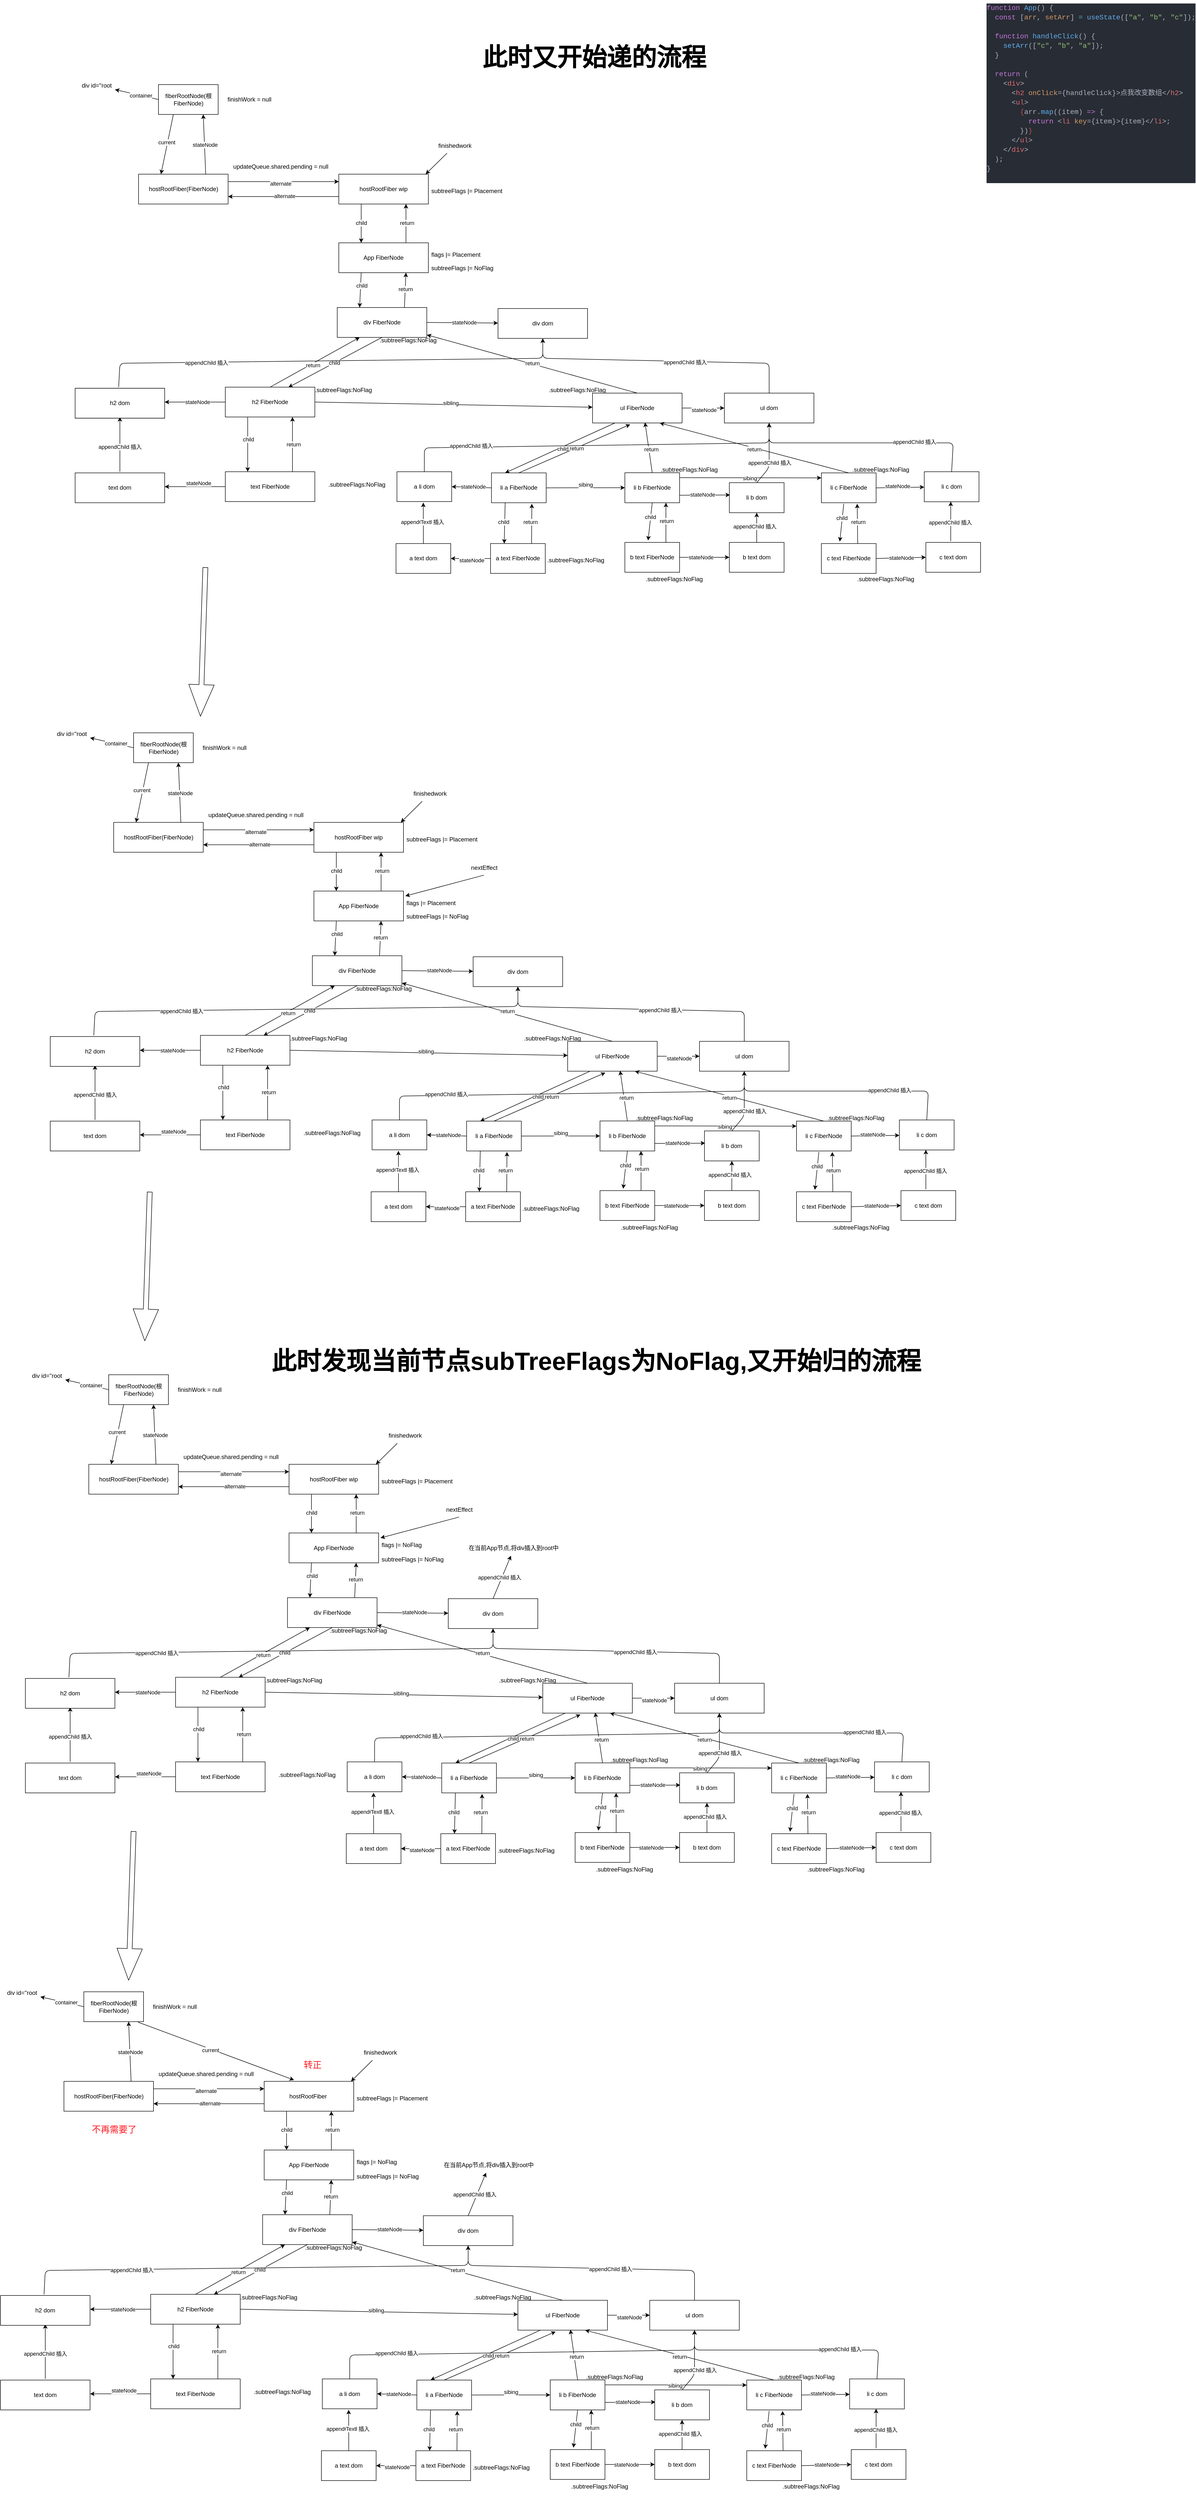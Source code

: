 <mxfile>
    <diagram id="mqEEg-SAhCuZX2ypmZKa" name="Page-1">
        <mxGraphModel dx="949" dy="-9273" grid="1" gridSize="10" guides="1" tooltips="1" connect="1" arrows="1" fold="1" page="1" pageScale="1" pageWidth="10000" pageHeight="10000" math="0" shadow="0">
            <root>
                <mxCell id="0"/>
                <mxCell id="1" parent="0"/>
                <mxCell id="3" style="edgeStyle=none;html=1;exitX=0.25;exitY=1;exitDx=0;exitDy=0;entryX=0.25;entryY=0;entryDx=0;entryDy=0;" edge="1" parent="1" source="5" target="10">
                    <mxGeometry relative="1" as="geometry"/>
                </mxCell>
                <mxCell id="4" value="current" style="edgeLabel;html=1;align=center;verticalAlign=middle;resizable=0;points=[];" vertex="1" connectable="0" parent="3">
                    <mxGeometry x="-0.067" y="-2" relative="1" as="geometry">
                        <mxPoint as="offset"/>
                    </mxGeometry>
                </mxCell>
                <mxCell id="5" value="fiberRootNode(根FiberNode)" style="rounded=0;whiteSpace=wrap;html=1;" vertex="1" parent="1">
                    <mxGeometry x="467.5" y="10210" width="120" height="60" as="geometry"/>
                </mxCell>
                <mxCell id="6" style="edgeStyle=none;html=1;exitX=0.75;exitY=0;exitDx=0;exitDy=0;entryX=0.75;entryY=1;entryDx=0;entryDy=0;" edge="1" parent="1" source="10" target="5">
                    <mxGeometry relative="1" as="geometry"/>
                </mxCell>
                <mxCell id="7" value="stateNode" style="edgeLabel;html=1;align=center;verticalAlign=middle;resizable=0;points=[];" vertex="1" connectable="0" parent="6">
                    <mxGeometry x="-0.017" y="-1" relative="1" as="geometry">
                        <mxPoint as="offset"/>
                    </mxGeometry>
                </mxCell>
                <mxCell id="8" style="edgeStyle=none;html=1;exitX=1;exitY=0.25;exitDx=0;exitDy=0;entryX=0;entryY=0.25;entryDx=0;entryDy=0;" edge="1" parent="1" source="10" target="19">
                    <mxGeometry relative="1" as="geometry"/>
                </mxCell>
                <mxCell id="9" value="alternate" style="edgeLabel;html=1;align=center;verticalAlign=middle;resizable=0;points=[];" vertex="1" connectable="0" parent="8">
                    <mxGeometry x="-0.054" y="-4" relative="1" as="geometry">
                        <mxPoint as="offset"/>
                    </mxGeometry>
                </mxCell>
                <mxCell id="10" value="hostRootFiber(FiberNode)" style="rounded=0;whiteSpace=wrap;html=1;" vertex="1" parent="1">
                    <mxGeometry x="427.5" y="10390" width="180" height="60" as="geometry"/>
                </mxCell>
                <mxCell id="11" value="finishWork = null" style="text;html=1;align=center;verticalAlign=middle;resizable=0;points=[];autosize=1;strokeColor=none;fillColor=none;" vertex="1" parent="1">
                    <mxGeometry x="595" y="10225" width="110" height="30" as="geometry"/>
                </mxCell>
                <mxCell id="12" value="updateQueue.shared.pending = null" style="text;html=1;align=center;verticalAlign=middle;resizable=0;points=[];autosize=1;strokeColor=none;fillColor=none;" vertex="1" parent="1">
                    <mxGeometry x="607.5" y="10360" width="210" height="30" as="geometry"/>
                </mxCell>
                <mxCell id="13" value="" style="endArrow=classic;html=1;exitX=0;exitY=0.5;exitDx=0;exitDy=0;" edge="1" parent="1" source="5">
                    <mxGeometry width="50" height="50" relative="1" as="geometry">
                        <mxPoint x="350" y="10270" as="sourcePoint"/>
                        <mxPoint x="380" y="10220" as="targetPoint"/>
                    </mxGeometry>
                </mxCell>
                <mxCell id="14" value="container" style="edgeLabel;html=1;align=center;verticalAlign=middle;resizable=0;points=[];" vertex="1" connectable="0" parent="13">
                    <mxGeometry x="-0.156" relative="1" as="geometry">
                        <mxPoint x="1" as="offset"/>
                    </mxGeometry>
                </mxCell>
                <mxCell id="15" style="edgeStyle=none;html=1;exitX=0;exitY=0.75;exitDx=0;exitDy=0;entryX=1;entryY=0.75;entryDx=0;entryDy=0;" edge="1" parent="1" source="19" target="10">
                    <mxGeometry relative="1" as="geometry"/>
                </mxCell>
                <mxCell id="16" value="alternate" style="edgeLabel;html=1;align=center;verticalAlign=middle;resizable=0;points=[];" vertex="1" connectable="0" parent="15">
                    <mxGeometry x="-0.016" y="-1" relative="1" as="geometry">
                        <mxPoint as="offset"/>
                    </mxGeometry>
                </mxCell>
                <mxCell id="17" style="edgeStyle=none;html=1;exitX=0.25;exitY=1;exitDx=0;exitDy=0;entryX=0.25;entryY=0;entryDx=0;entryDy=0;" edge="1" parent="1" source="19" target="23">
                    <mxGeometry relative="1" as="geometry"/>
                </mxCell>
                <mxCell id="18" value="child" style="edgeLabel;html=1;align=center;verticalAlign=middle;resizable=0;points=[];" vertex="1" connectable="0" parent="17">
                    <mxGeometry x="0.165" y="1" relative="1" as="geometry">
                        <mxPoint x="-1" y="-8" as="offset"/>
                    </mxGeometry>
                </mxCell>
                <mxCell id="19" value="hostRootFiber wip" style="rounded=0;whiteSpace=wrap;html=1;" vertex="1" parent="1">
                    <mxGeometry x="830" y="10390" width="180" height="60" as="geometry"/>
                </mxCell>
                <mxCell id="20" style="edgeStyle=none;html=1;exitX=0.75;exitY=0;exitDx=0;exitDy=0;entryX=0.75;entryY=1;entryDx=0;entryDy=0;" edge="1" parent="1" source="23" target="19">
                    <mxGeometry relative="1" as="geometry"/>
                </mxCell>
                <mxCell id="21" value="return" style="edgeLabel;html=1;align=center;verticalAlign=middle;resizable=0;points=[];" vertex="1" connectable="0" parent="20">
                    <mxGeometry x="0.034" y="-2" relative="1" as="geometry">
                        <mxPoint as="offset"/>
                    </mxGeometry>
                </mxCell>
                <mxCell id="22" style="edgeStyle=none;html=1;exitX=1;exitY=0.5;exitDx=0;exitDy=0;entryX=1;entryY=0.75;entryDx=0;entryDy=0;" edge="1" parent="1" source="23">
                    <mxGeometry relative="1" as="geometry">
                        <mxPoint x="833.75" y="10558" as="targetPoint"/>
                    </mxGeometry>
                </mxCell>
                <mxCell id="23" value="App FiberNode" style="rounded=0;whiteSpace=wrap;html=1;" vertex="1" parent="1">
                    <mxGeometry x="830" y="10528" width="180" height="60" as="geometry"/>
                </mxCell>
                <mxCell id="24" style="edgeStyle=none;html=1;exitX=0.25;exitY=1;exitDx=0;exitDy=0;entryX=0.25;entryY=0;entryDx=0;entryDy=0;" edge="1" parent="1" target="30">
                    <mxGeometry relative="1" as="geometry">
                        <mxPoint x="875" y="10588" as="sourcePoint"/>
                    </mxGeometry>
                </mxCell>
                <mxCell id="25" value="child" style="edgeLabel;html=1;align=center;verticalAlign=middle;resizable=0;points=[];" vertex="1" connectable="0" parent="24">
                    <mxGeometry x="-0.264" y="2" relative="1" as="geometry">
                        <mxPoint as="offset"/>
                    </mxGeometry>
                </mxCell>
                <mxCell id="26" style="edgeStyle=none;html=1;exitX=0.75;exitY=0;exitDx=0;exitDy=0;entryX=0.75;entryY=1;entryDx=0;entryDy=0;" edge="1" parent="1" source="30">
                    <mxGeometry relative="1" as="geometry">
                        <mxPoint x="965" y="10588" as="targetPoint"/>
                    </mxGeometry>
                </mxCell>
                <mxCell id="27" value="return" style="edgeLabel;html=1;align=center;verticalAlign=middle;resizable=0;points=[];" vertex="1" connectable="0" parent="26">
                    <mxGeometry x="0.052" relative="1" as="geometry">
                        <mxPoint as="offset"/>
                    </mxGeometry>
                </mxCell>
                <mxCell id="28" style="edgeStyle=none;html=1;exitX=1;exitY=0.5;exitDx=0;exitDy=0;" edge="1" parent="1" source="30" target="138">
                    <mxGeometry relative="1" as="geometry"/>
                </mxCell>
                <mxCell id="29" value="stateNode" style="edgeLabel;html=1;align=center;verticalAlign=middle;resizable=0;points=[];" vertex="1" connectable="0" parent="28">
                    <mxGeometry x="-0.137" y="3" relative="1" as="geometry">
                        <mxPoint x="13" y="2" as="offset"/>
                    </mxGeometry>
                </mxCell>
                <mxCell id="30" value="div FiberNode" style="rounded=0;whiteSpace=wrap;html=1;" vertex="1" parent="1">
                    <mxGeometry x="826.87" y="10658" width="180" height="60" as="geometry"/>
                </mxCell>
                <mxCell id="31" style="edgeStyle=none;html=1;exitX=0.5;exitY=0;exitDx=0;exitDy=0;entryX=0.25;entryY=1;entryDx=0;entryDy=0;" edge="1" parent="1" source="39" target="30">
                    <mxGeometry relative="1" as="geometry"/>
                </mxCell>
                <mxCell id="32" value="return" style="edgeLabel;html=1;align=center;verticalAlign=middle;resizable=0;points=[];" vertex="1" connectable="0" parent="31">
                    <mxGeometry x="-0.057" y="-3" relative="1" as="geometry">
                        <mxPoint as="offset"/>
                    </mxGeometry>
                </mxCell>
                <mxCell id="33" style="edgeStyle=none;html=1;exitX=1;exitY=0.5;exitDx=0;exitDy=0;" edge="1" parent="1" source="39" target="46">
                    <mxGeometry relative="1" as="geometry"/>
                </mxCell>
                <mxCell id="34" value="sibling" style="edgeLabel;html=1;align=center;verticalAlign=middle;resizable=0;points=[];" vertex="1" connectable="0" parent="33">
                    <mxGeometry x="-0.022" y="3" relative="1" as="geometry">
                        <mxPoint as="offset"/>
                    </mxGeometry>
                </mxCell>
                <mxCell id="35" style="edgeStyle=none;html=1;exitX=0.25;exitY=1;exitDx=0;exitDy=0;entryX=0.25;entryY=0;entryDx=0;entryDy=0;" edge="1" parent="1" source="39" target="56">
                    <mxGeometry relative="1" as="geometry"/>
                </mxCell>
                <mxCell id="36" value="child" style="edgeLabel;html=1;align=center;verticalAlign=middle;resizable=0;points=[];" vertex="1" connectable="0" parent="35">
                    <mxGeometry x="-0.191" y="1" relative="1" as="geometry">
                        <mxPoint as="offset"/>
                    </mxGeometry>
                </mxCell>
                <mxCell id="37" style="edgeStyle=none;html=1;exitX=0;exitY=0.5;exitDx=0;exitDy=0;entryX=1;entryY=0.5;entryDx=0;entryDy=0;" edge="1" parent="1" source="39">
                    <mxGeometry relative="1" as="geometry">
                        <mxPoint x="480" y="10848" as="targetPoint"/>
                    </mxGeometry>
                </mxCell>
                <mxCell id="38" value="stateNode" style="edgeLabel;html=1;align=center;verticalAlign=middle;resizable=0;points=[];" vertex="1" connectable="0" parent="37">
                    <mxGeometry x="0.12" relative="1" as="geometry">
                        <mxPoint x="12" as="offset"/>
                    </mxGeometry>
                </mxCell>
                <mxCell id="39" value="h2 FiberNode" style="rounded=0;whiteSpace=wrap;html=1;" vertex="1" parent="1">
                    <mxGeometry x="601.87" y="10818" width="180" height="60" as="geometry"/>
                </mxCell>
                <mxCell id="40" style="edgeStyle=none;html=1;exitX=0.5;exitY=0;exitDx=0;exitDy=0;" edge="1" parent="1" source="46" target="30">
                    <mxGeometry relative="1" as="geometry"/>
                </mxCell>
                <mxCell id="41" value="return" style="edgeLabel;html=1;align=center;verticalAlign=middle;resizable=0;points=[];" vertex="1" connectable="0" parent="40">
                    <mxGeometry x="0.003" y="-2" relative="1" as="geometry">
                        <mxPoint as="offset"/>
                    </mxGeometry>
                </mxCell>
                <mxCell id="42" style="edgeStyle=none;html=1;exitX=0.25;exitY=1;exitDx=0;exitDy=0;entryX=0.25;entryY=0;entryDx=0;entryDy=0;" edge="1" parent="1" source="46" target="71">
                    <mxGeometry relative="1" as="geometry"/>
                </mxCell>
                <mxCell id="43" value="child" style="edgeLabel;html=1;align=center;verticalAlign=middle;resizable=0;points=[];" vertex="1" connectable="0" parent="42">
                    <mxGeometry x="-0.03" y="3" relative="1" as="geometry">
                        <mxPoint as="offset"/>
                    </mxGeometry>
                </mxCell>
                <mxCell id="44" style="edgeStyle=none;html=1;exitX=1;exitY=0.5;exitDx=0;exitDy=0;entryX=0;entryY=0.5;entryDx=0;entryDy=0;" edge="1" parent="1" source="46" target="136">
                    <mxGeometry relative="1" as="geometry"/>
                </mxCell>
                <mxCell id="45" value="stateNode" style="edgeLabel;html=1;align=center;verticalAlign=middle;resizable=0;points=[];" vertex="1" connectable="0" parent="44">
                    <mxGeometry x="0.02" y="-4" relative="1" as="geometry">
                        <mxPoint as="offset"/>
                    </mxGeometry>
                </mxCell>
                <mxCell id="46" value="ul FiberNode" style="rounded=0;whiteSpace=wrap;html=1;" vertex="1" parent="1">
                    <mxGeometry x="1340" y="10830" width="180" height="60" as="geometry"/>
                </mxCell>
                <mxCell id="47" style="edgeStyle=none;html=1;exitX=0.5;exitY=1;exitDx=0;exitDy=0;entryX=0.705;entryY=0.007;entryDx=0;entryDy=0;entryPerimeter=0;" edge="1" parent="1" source="30" target="39">
                    <mxGeometry relative="1" as="geometry"/>
                </mxCell>
                <mxCell id="48" value="child" style="edgeLabel;html=1;align=center;verticalAlign=middle;resizable=0;points=[];" vertex="1" connectable="0" parent="47">
                    <mxGeometry x="0.023" relative="1" as="geometry">
                        <mxPoint y="-1" as="offset"/>
                    </mxGeometry>
                </mxCell>
                <mxCell id="49" value="div id=&#39;&#39;root" style="text;html=1;align=center;verticalAlign=middle;resizable=0;points=[];autosize=1;strokeColor=none;fillColor=none;" vertex="1" parent="1">
                    <mxGeometry x="302.5" y="10197.32" width="80" height="30" as="geometry"/>
                </mxCell>
                <mxCell id="50" style="edgeStyle=none;html=1;entryX=1;entryY=0;entryDx=0;entryDy=0;" edge="1" parent="1" source="51">
                    <mxGeometry relative="1" as="geometry">
                        <mxPoint x="1004.63" y="10390" as="targetPoint"/>
                    </mxGeometry>
                </mxCell>
                <mxCell id="51" value="finishedwork" style="text;html=1;align=center;verticalAlign=middle;resizable=0;points=[];autosize=1;strokeColor=none;fillColor=none;" vertex="1" parent="1">
                    <mxGeometry x="1017.86" y="10317.68" width="90" height="30" as="geometry"/>
                </mxCell>
                <mxCell id="52" style="edgeStyle=none;html=1;exitX=0.75;exitY=0;exitDx=0;exitDy=0;entryX=0.75;entryY=1;entryDx=0;entryDy=0;" edge="1" parent="1" source="56" target="39">
                    <mxGeometry relative="1" as="geometry"/>
                </mxCell>
                <mxCell id="53" value="return" style="edgeLabel;html=1;align=center;verticalAlign=middle;resizable=0;points=[];" vertex="1" connectable="0" parent="52">
                    <mxGeometry x="0.023" y="-2" relative="1" as="geometry">
                        <mxPoint y="1" as="offset"/>
                    </mxGeometry>
                </mxCell>
                <mxCell id="54" style="edgeStyle=none;html=1;exitX=0;exitY=0.5;exitDx=0;exitDy=0;entryX=1;entryY=0.5;entryDx=0;entryDy=0;" edge="1" parent="1" source="56">
                    <mxGeometry relative="1" as="geometry">
                        <mxPoint x="480" y="11018" as="targetPoint"/>
                    </mxGeometry>
                </mxCell>
                <mxCell id="55" value="stateNode" style="edgeLabel;html=1;align=center;verticalAlign=middle;resizable=0;points=[];" vertex="1" connectable="0" parent="54">
                    <mxGeometry x="-0.117" y="-7" relative="1" as="geometry">
                        <mxPoint as="offset"/>
                    </mxGeometry>
                </mxCell>
                <mxCell id="56" value="text FiberNode" style="rounded=0;whiteSpace=wrap;html=1;" vertex="1" parent="1">
                    <mxGeometry x="601.87" y="10988" width="180" height="60" as="geometry"/>
                </mxCell>
                <mxCell id="57" style="edgeStyle=none;html=1;exitX=0.5;exitY=0;exitDx=0;exitDy=0;entryX=0.5;entryY=1;entryDx=0;entryDy=0;" edge="1" parent="1">
                    <mxGeometry relative="1" as="geometry">
                        <mxPoint x="390" y="10988" as="sourcePoint"/>
                        <mxPoint x="390" y="10878" as="targetPoint"/>
                    </mxGeometry>
                </mxCell>
                <mxCell id="58" value="appendChild 插入" style="edgeLabel;html=1;align=center;verticalAlign=middle;resizable=0;points=[];" vertex="1" connectable="0" parent="57">
                    <mxGeometry x="-0.081" relative="1" as="geometry">
                        <mxPoint as="offset"/>
                    </mxGeometry>
                </mxCell>
                <mxCell id="59" value="&lt;span style=&quot;color: rgb(0, 0, 0);&quot;&gt;text&amp;nbsp;&lt;/span&gt;dom" style="rounded=0;whiteSpace=wrap;html=1;" vertex="1" parent="1">
                    <mxGeometry x="300" y="10990.32" width="180" height="60" as="geometry"/>
                </mxCell>
                <mxCell id="60" value=".subtreeFlags:NoFlag" style="text;whiteSpace=wrap;" vertex="1" parent="1">
                    <mxGeometry x="1246.87" y="11152.32" width="110" height="40" as="geometry"/>
                </mxCell>
                <mxCell id="61" style="edgeStyle=none;html=1;exitX=0.5;exitY=0;exitDx=0;exitDy=0;entryX=0.5;entryY=1;entryDx=0;entryDy=0;" edge="1" parent="1" target="138">
                    <mxGeometry relative="1" as="geometry">
                        <Array as="points">
                            <mxPoint x="390" y="10770"/>
                            <mxPoint x="1240" y="10760"/>
                        </Array>
                        <mxPoint x="387.5" y="10818" as="sourcePoint"/>
                    </mxGeometry>
                </mxCell>
                <mxCell id="62" value="&lt;span style=&quot;color: rgb(0, 0, 0);&quot;&gt;appendChild 插入&lt;/span&gt;" style="edgeLabel;html=1;align=center;verticalAlign=middle;resizable=0;points=[];" vertex="1" connectable="0" parent="61">
                    <mxGeometry x="-0.527" y="-1" relative="1" as="geometry">
                        <mxPoint as="offset"/>
                    </mxGeometry>
                </mxCell>
                <mxCell id="63" value="h2 dom" style="rounded=0;whiteSpace=wrap;html=1;" vertex="1" parent="1">
                    <mxGeometry x="300" y="10820.32" width="180" height="60" as="geometry"/>
                </mxCell>
                <mxCell id="64" value=".subtreeFlags:NoFlag" style="text;whiteSpace=wrap;" vertex="1" parent="1">
                    <mxGeometry x="780" y="10810" width="110" height="40" as="geometry"/>
                </mxCell>
                <mxCell id="65" style="edgeStyle=none;html=1;exitX=1;exitY=0.5;exitDx=0;exitDy=0;entryX=0;entryY=0.5;entryDx=0;entryDy=0;" edge="1" parent="1" source="71" target="76">
                    <mxGeometry relative="1" as="geometry"/>
                </mxCell>
                <mxCell id="66" value="sibing" style="edgeLabel;html=1;align=center;verticalAlign=middle;resizable=0;points=[];" vertex="1" connectable="0" parent="65">
                    <mxGeometry x="-0.008" y="6" relative="1" as="geometry">
                        <mxPoint as="offset"/>
                    </mxGeometry>
                </mxCell>
                <mxCell id="67" style="edgeStyle=none;html=1;exitX=0.25;exitY=1;exitDx=0;exitDy=0;entryX=0.25;entryY=0;entryDx=0;entryDy=0;" edge="1" parent="1" source="71" target="88">
                    <mxGeometry relative="1" as="geometry"/>
                </mxCell>
                <mxCell id="68" value="child" style="edgeLabel;html=1;align=center;verticalAlign=middle;resizable=0;points=[];" vertex="1" connectable="0" parent="67">
                    <mxGeometry x="-0.058" y="-3" relative="1" as="geometry">
                        <mxPoint as="offset"/>
                    </mxGeometry>
                </mxCell>
                <mxCell id="69" style="edgeStyle=none;html=1;exitX=0;exitY=0.5;exitDx=0;exitDy=0;entryX=1;entryY=0.5;entryDx=0;entryDy=0;" edge="1" parent="1" source="71" target="99">
                    <mxGeometry relative="1" as="geometry"/>
                </mxCell>
                <mxCell id="70" value="stateNode" style="edgeLabel;html=1;align=center;verticalAlign=middle;resizable=0;points=[];" vertex="1" connectable="0" parent="69">
                    <mxGeometry x="0.122" y="5" relative="1" as="geometry">
                        <mxPoint x="8" y="-6" as="offset"/>
                    </mxGeometry>
                </mxCell>
                <mxCell id="71" value="li a FiberNode" style="rounded=0;whiteSpace=wrap;html=1;" vertex="1" parent="1">
                    <mxGeometry x="1136.87" y="10990.32" width="110" height="60" as="geometry"/>
                </mxCell>
                <mxCell id="72" style="edgeStyle=none;html=1;exitX=1.006;exitY=0.164;exitDx=0;exitDy=0;entryX=0;entryY=0.75;entryDx=0;entryDy=0;exitPerimeter=0;" edge="1" parent="1" source="76">
                    <mxGeometry relative="1" as="geometry">
                        <mxPoint x="1550" y="11000.32" as="sourcePoint"/>
                        <mxPoint x="1800" y="11000.4" as="targetPoint"/>
                    </mxGeometry>
                </mxCell>
                <mxCell id="73" value="sibing" style="edgeLabel;html=1;align=center;verticalAlign=middle;resizable=0;points=[];" vertex="1" connectable="0" parent="72">
                    <mxGeometry x="-0.016" y="-1" relative="1" as="geometry">
                        <mxPoint as="offset"/>
                    </mxGeometry>
                </mxCell>
                <mxCell id="74" style="edgeStyle=none;html=1;exitX=1;exitY=0.75;exitDx=0;exitDy=0;entryX=0.013;entryY=0.409;entryDx=0;entryDy=0;entryPerimeter=0;" edge="1" parent="1" source="76" target="113">
                    <mxGeometry relative="1" as="geometry">
                        <mxPoint x="1585" y="11035" as="targetPoint"/>
                    </mxGeometry>
                </mxCell>
                <mxCell id="75" value="stateNode" style="edgeLabel;html=1;align=center;verticalAlign=middle;resizable=0;points=[];" vertex="1" connectable="0" parent="74">
                    <mxGeometry x="-0.103" y="1" relative="1" as="geometry">
                        <mxPoint as="offset"/>
                    </mxGeometry>
                </mxCell>
                <mxCell id="76" value="li b FiberNode" style="rounded=0;whiteSpace=wrap;html=1;" vertex="1" parent="1">
                    <mxGeometry x="1405" y="10990" width="110" height="60.32" as="geometry"/>
                </mxCell>
                <mxCell id="77" style="edgeStyle=none;html=1;exitX=0.5;exitY=0;exitDx=0;exitDy=0;entryX=0.75;entryY=1;entryDx=0;entryDy=0;" edge="1" parent="1" source="81" target="46">
                    <mxGeometry relative="1" as="geometry"/>
                </mxCell>
                <mxCell id="78" value="return" style="edgeLabel;html=1;align=center;verticalAlign=middle;resizable=0;points=[];" vertex="1" connectable="0" parent="77">
                    <mxGeometry x="-0.002" y="3" relative="1" as="geometry">
                        <mxPoint as="offset"/>
                    </mxGeometry>
                </mxCell>
                <mxCell id="79" style="edgeStyle=none;html=1;exitX=1;exitY=0.5;exitDx=0;exitDy=0;" edge="1" parent="1" source="81" target="132">
                    <mxGeometry relative="1" as="geometry"/>
                </mxCell>
                <mxCell id="80" value="stateNode" style="edgeLabel;html=1;align=center;verticalAlign=middle;resizable=0;points=[];" vertex="1" connectable="0" parent="79">
                    <mxGeometry x="-0.127" y="3" relative="1" as="geometry">
                        <mxPoint as="offset"/>
                    </mxGeometry>
                </mxCell>
                <mxCell id="81" value="li c FiberNode" style="rounded=0;whiteSpace=wrap;html=1;" vertex="1" parent="1">
                    <mxGeometry x="1800" y="10990.32" width="110" height="60" as="geometry"/>
                </mxCell>
                <mxCell id="82" style="edgeStyle=none;html=1;exitX=0.5;exitY=0;exitDx=0;exitDy=0;entryX=0.421;entryY=1.049;entryDx=0;entryDy=0;entryPerimeter=0;" edge="1" parent="1" source="71" target="46">
                    <mxGeometry relative="1" as="geometry"/>
                </mxCell>
                <mxCell id="83" value="return" style="edgeLabel;html=1;align=center;verticalAlign=middle;resizable=0;points=[];" vertex="1" connectable="0" parent="82">
                    <mxGeometry x="0.033" y="-1" relative="1" as="geometry">
                        <mxPoint as="offset"/>
                    </mxGeometry>
                </mxCell>
                <mxCell id="84" style="edgeStyle=none;html=1;exitX=0.5;exitY=0;exitDx=0;exitDy=0;entryX=0.586;entryY=0.984;entryDx=0;entryDy=0;entryPerimeter=0;" edge="1" parent="1" source="76" target="46">
                    <mxGeometry relative="1" as="geometry">
                        <mxPoint x="1295" y="10880" as="targetPoint"/>
                    </mxGeometry>
                </mxCell>
                <mxCell id="85" value="return" style="edgeLabel;html=1;align=center;verticalAlign=middle;resizable=0;points=[];" vertex="1" connectable="0" parent="84">
                    <mxGeometry x="-0.077" y="-4" relative="1" as="geometry">
                        <mxPoint as="offset"/>
                    </mxGeometry>
                </mxCell>
                <mxCell id="86" style="edgeStyle=none;html=1;exitX=0;exitY=0.5;exitDx=0;exitDy=0;entryX=1;entryY=0.5;entryDx=0;entryDy=0;" edge="1" parent="1" source="88" target="94">
                    <mxGeometry relative="1" as="geometry"/>
                </mxCell>
                <mxCell id="87" value="stateNode" style="edgeLabel;html=1;align=center;verticalAlign=middle;resizable=0;points=[];" vertex="1" connectable="0" parent="86">
                    <mxGeometry x="-0.036" y="3" relative="1" as="geometry">
                        <mxPoint as="offset"/>
                    </mxGeometry>
                </mxCell>
                <mxCell id="88" value="a text FiberNode" style="rounded=0;whiteSpace=wrap;html=1;" vertex="1" parent="1">
                    <mxGeometry x="1135" y="11132.32" width="110" height="60" as="geometry"/>
                </mxCell>
                <mxCell id="89" style="edgeStyle=none;html=1;exitX=0.75;exitY=0;exitDx=0;exitDy=0;" edge="1" parent="1" source="88">
                    <mxGeometry relative="1" as="geometry">
                        <mxPoint x="1218" y="11052.32" as="targetPoint"/>
                    </mxGeometry>
                </mxCell>
                <mxCell id="90" value="return" style="edgeLabel;html=1;align=center;verticalAlign=middle;resizable=0;points=[];" vertex="1" connectable="0" parent="89">
                    <mxGeometry x="0.093" y="3" relative="1" as="geometry">
                        <mxPoint as="offset"/>
                    </mxGeometry>
                </mxCell>
                <mxCell id="91" style="edgeStyle=none;html=1;exitX=0.5;exitY=0;exitDx=0;exitDy=0;" edge="1" parent="1" source="94">
                    <mxGeometry relative="1" as="geometry">
                        <mxPoint x="999.833" y="11050" as="targetPoint"/>
                    </mxGeometry>
                </mxCell>
                <mxCell id="92" value="&lt;span style=&quot;color: rgb(0, 0, 0);&quot;&gt;appendChild 插入&lt;/span&gt;" style="edgeLabel;html=1;align=center;verticalAlign=middle;resizable=0;points=[];" vertex="1" connectable="0" parent="91">
                    <mxGeometry x="0.075" y="2" relative="1" as="geometry">
                        <mxPoint as="offset"/>
                    </mxGeometry>
                </mxCell>
                <mxCell id="93" value="Text" style="edgeLabel;html=1;align=center;verticalAlign=middle;resizable=0;points=[];" vertex="1" connectable="0" parent="91">
                    <mxGeometry x="0.042" y="-4" relative="1" as="geometry">
                        <mxPoint y="-1" as="offset"/>
                    </mxGeometry>
                </mxCell>
                <mxCell id="94" value="a text dom" style="rounded=0;whiteSpace=wrap;html=1;" vertex="1" parent="1">
                    <mxGeometry x="945" y="11132.32" width="110" height="60" as="geometry"/>
                </mxCell>
                <mxCell id="95" value=".subtreeFlags:NoFlag" style="text;whiteSpace=wrap;" vertex="1" parent="1">
                    <mxGeometry x="806.87" y="11000.32" width="110" height="40" as="geometry"/>
                </mxCell>
                <mxCell id="96" style="edgeStyle=none;html=1;exitX=0.5;exitY=0;exitDx=0;exitDy=0;entryX=0.5;entryY=1;entryDx=0;entryDy=0;" edge="1" parent="1" source="99" target="136">
                    <mxGeometry relative="1" as="geometry">
                        <Array as="points">
                            <mxPoint x="1002" y="10940"/>
                            <mxPoint x="1695" y="10930"/>
                        </Array>
                    </mxGeometry>
                </mxCell>
                <mxCell id="97" value="&lt;span style=&quot;font-family: monospace; font-size: 0px; text-align: start; background-color: rgb(251, 251, 251);&quot;&gt;%3CmxGraphModel%3E%3Croot%3E%3CmxCell%20id%3D%220%22%2F%3E%3CmxCell%20id%3D%221%22%20parent%3D%220%22%2F%3E%3CmxCell%20id%3D%222%22%20value%3D%22%26lt%3Bspan%20style%3D%26quot%3Bcolor%3A%20rgb(0%2C%200%2C%200)%3B%26quot%3B%26gt%3BappendChild%20%E6%8F%92%E5%85%A5%26lt%3B%2Fspan%26gt%3B%22%20style%3D%22edgeLabel%3Bhtml%3D1%3Balign%3Dcenter%3BverticalAlign%3Dmiddle%3Bresizable%3D0%3Bpoints%3D%5B%5D%3B%22%20vertex%3D%221%22%20connectable%3D%220%22%20parent%3D%221%22%3E%3CmxGeometry%20x%3D%221441%22%20y%3D%2214847.571%22%20as%3D%22geometry%22%2F%3E%3C%2FmxCell%3E%3C%2Froot%3E%3C%2FmxGraphModel%3E&lt;/span&gt;" style="edgeLabel;html=1;align=center;verticalAlign=middle;resizable=0;points=[];" vertex="1" connectable="0" parent="96">
                    <mxGeometry x="-0.552" y="3" relative="1" as="geometry">
                        <mxPoint x="1" as="offset"/>
                    </mxGeometry>
                </mxCell>
                <mxCell id="98" value="&lt;span style=&quot;color: rgb(0, 0, 0);&quot;&gt;appendChild 插入&lt;/span&gt;" style="edgeLabel;html=1;align=center;verticalAlign=middle;resizable=0;points=[];" vertex="1" connectable="0" parent="96">
                    <mxGeometry x="-0.64" y="3" relative="1" as="geometry">
                        <mxPoint x="1" as="offset"/>
                    </mxGeometry>
                </mxCell>
                <mxCell id="99" value="a li dom" style="rounded=0;whiteSpace=wrap;html=1;" vertex="1" parent="1">
                    <mxGeometry x="946.87" y="10988" width="110" height="60" as="geometry"/>
                </mxCell>
                <mxCell id="100" style="edgeStyle=none;html=1;exitX=0.75;exitY=0;exitDx=0;exitDy=0;entryX=0.75;entryY=1;entryDx=0;entryDy=0;" edge="1" parent="1" source="104" target="76">
                    <mxGeometry relative="1" as="geometry"/>
                </mxCell>
                <mxCell id="101" value="return" style="edgeLabel;html=1;align=center;verticalAlign=middle;resizable=0;points=[];" vertex="1" connectable="0" parent="100">
                    <mxGeometry x="0.09" y="-1" relative="1" as="geometry">
                        <mxPoint as="offset"/>
                    </mxGeometry>
                </mxCell>
                <mxCell id="102" style="edgeStyle=none;html=1;exitX=1;exitY=0.5;exitDx=0;exitDy=0;entryX=0;entryY=0.5;entryDx=0;entryDy=0;" edge="1" parent="1" source="104" target="109">
                    <mxGeometry relative="1" as="geometry"/>
                </mxCell>
                <mxCell id="103" value="stateNode" style="edgeLabel;html=1;align=center;verticalAlign=middle;resizable=0;points=[];" vertex="1" connectable="0" parent="102">
                    <mxGeometry x="-0.139" relative="1" as="geometry">
                        <mxPoint as="offset"/>
                    </mxGeometry>
                </mxCell>
                <mxCell id="104" value="b text FiberNode" style="rounded=0;whiteSpace=wrap;html=1;" vertex="1" parent="1">
                    <mxGeometry x="1405" y="11130" width="110" height="60" as="geometry"/>
                </mxCell>
                <mxCell id="105" style="edgeStyle=none;html=1;exitX=0.5;exitY=1;exitDx=0;exitDy=0;entryX=0.424;entryY=-0.063;entryDx=0;entryDy=0;entryPerimeter=0;" edge="1" parent="1" source="76" target="104">
                    <mxGeometry relative="1" as="geometry"/>
                </mxCell>
                <mxCell id="106" value="child" style="edgeLabel;html=1;align=center;verticalAlign=middle;resizable=0;points=[];" vertex="1" connectable="0" parent="105">
                    <mxGeometry x="-0.241" y="-1" relative="1" as="geometry">
                        <mxPoint as="offset"/>
                    </mxGeometry>
                </mxCell>
                <mxCell id="107" style="edgeStyle=none;html=1;exitX=0.5;exitY=0;exitDx=0;exitDy=0;entryX=0.5;entryY=1;entryDx=0;entryDy=0;" edge="1" parent="1" source="109" target="113">
                    <mxGeometry relative="1" as="geometry"/>
                </mxCell>
                <mxCell id="108" value="&lt;span style=&quot;color: rgb(0, 0, 0);&quot;&gt;appendChild 插入&lt;/span&gt;" style="edgeLabel;html=1;align=center;verticalAlign=middle;resizable=0;points=[];" vertex="1" connectable="0" parent="107">
                    <mxGeometry x="0.044" y="4" relative="1" as="geometry">
                        <mxPoint y="-1" as="offset"/>
                    </mxGeometry>
                </mxCell>
                <mxCell id="109" value="b text dom" style="rounded=0;whiteSpace=wrap;html=1;" vertex="1" parent="1">
                    <mxGeometry x="1615" y="11130" width="110" height="60" as="geometry"/>
                </mxCell>
                <mxCell id="110" value=".subtreeFlags:NoFlag" style="text;whiteSpace=wrap;" vertex="1" parent="1">
                    <mxGeometry x="1445" y="11190" width="110" height="40" as="geometry"/>
                </mxCell>
                <mxCell id="111" style="edgeStyle=none;html=1;exitX=0.5;exitY=0;exitDx=0;exitDy=0;entryX=0.5;entryY=1;entryDx=0;entryDy=0;" edge="1" parent="1" source="113" target="136">
                    <mxGeometry relative="1" as="geometry">
                        <Array as="points">
                            <mxPoint x="1695" y="10980"/>
                        </Array>
                    </mxGeometry>
                </mxCell>
                <mxCell id="112" value="&lt;span style=&quot;color: rgb(0, 0, 0);&quot;&gt;appendChild 插入&lt;/span&gt;" style="edgeLabel;html=1;align=center;verticalAlign=middle;resizable=0;points=[];" vertex="1" connectable="0" parent="111">
                    <mxGeometry x="-0.027" y="-1" relative="1" as="geometry">
                        <mxPoint y="14" as="offset"/>
                    </mxGeometry>
                </mxCell>
                <mxCell id="113" value="li b dom" style="rounded=0;whiteSpace=wrap;html=1;" vertex="1" parent="1">
                    <mxGeometry x="1615" y="11010" width="110" height="60.32" as="geometry"/>
                </mxCell>
                <mxCell id="114" value=".subtreeFlags:NoFlag" style="text;whiteSpace=wrap;" vertex="1" parent="1">
                    <mxGeometry x="1475" y="10970" width="110" height="40" as="geometry"/>
                </mxCell>
                <mxCell id="115" style="edgeStyle=none;html=1;exitX=1;exitY=0.5;exitDx=0;exitDy=0;entryX=0;entryY=0.5;entryDx=0;entryDy=0;" edge="1" parent="1" source="117" target="128">
                    <mxGeometry relative="1" as="geometry"/>
                </mxCell>
                <mxCell id="116" value="stateNode" style="edgeLabel;html=1;align=center;verticalAlign=middle;resizable=0;points=[];" vertex="1" connectable="0" parent="115">
                    <mxGeometry x="-0.253" relative="1" as="geometry">
                        <mxPoint x="13" y="-1" as="offset"/>
                    </mxGeometry>
                </mxCell>
                <mxCell id="117" value="c text FiberNode" style="rounded=0;whiteSpace=wrap;html=1;" vertex="1" parent="1">
                    <mxGeometry x="1800" y="11132.32" width="110" height="60" as="geometry"/>
                </mxCell>
                <mxCell id="118" style="edgeStyle=none;html=1;exitX=0.75;exitY=0;exitDx=0;exitDy=0;entryX=0.75;entryY=1;entryDx=0;entryDy=0;" edge="1" parent="1">
                    <mxGeometry relative="1" as="geometry">
                        <mxPoint x="1873" y="11132.32" as="sourcePoint"/>
                        <mxPoint x="1872" y="11052.32" as="targetPoint"/>
                    </mxGeometry>
                </mxCell>
                <mxCell id="119" value="return" style="edgeLabel;html=1;align=center;verticalAlign=middle;resizable=0;points=[];" vertex="1" connectable="0" parent="118">
                    <mxGeometry x="0.09" y="-1" relative="1" as="geometry">
                        <mxPoint as="offset"/>
                    </mxGeometry>
                </mxCell>
                <mxCell id="120" style="edgeStyle=none;html=1;exitX=0.5;exitY=1;exitDx=0;exitDy=0;entryX=0.424;entryY=-0.063;entryDx=0;entryDy=0;entryPerimeter=0;" edge="1" parent="1">
                    <mxGeometry relative="1" as="geometry">
                        <mxPoint x="1845" y="11052.32" as="sourcePoint"/>
                        <mxPoint x="1837" y="11128.32" as="targetPoint"/>
                    </mxGeometry>
                </mxCell>
                <mxCell id="121" value="child" style="edgeLabel;html=1;align=center;verticalAlign=middle;resizable=0;points=[];" vertex="1" connectable="0" parent="120">
                    <mxGeometry x="-0.241" y="-1" relative="1" as="geometry">
                        <mxPoint as="offset"/>
                    </mxGeometry>
                </mxCell>
                <mxCell id="122" style="edgeStyle=none;html=1;exitX=0.5;exitY=0;exitDx=0;exitDy=0;entryX=0.5;entryY=1;entryDx=0;entryDy=0;" edge="1" parent="1">
                    <mxGeometry relative="1" as="geometry">
                        <mxPoint x="2060" y="11127.36" as="sourcePoint"/>
                        <mxPoint x="2060" y="11048" as="targetPoint"/>
                    </mxGeometry>
                </mxCell>
                <mxCell id="123" value="&lt;span style=&quot;font-family: monospace; font-size: 0px; text-align: start; background-color: rgb(251, 251, 251);&quot;&gt;%3CmxGraphModel%3E%3Croot%3E%3CmxCell%20id%3D%220%22%2F%3E%3CmxCell%20id%3D%221%22%20parent%3D%220%22%2F%3E%3CmxCell%20id%3D%222%22%20value%3D%22%26lt%3Bspan%20style%3D%26quot%3Bcolor%3A%20rgb(0%2C%200%2C%200)%3B%26quot%3B%26gt%3BappendChild%20%E6%8F%92%E5%85%A5%26lt%3B%2Fspan%26gt%3B%22%20style%3D%22edgeLabel%3Bhtml%3D1%3Balign%3Dcenter%3BverticalAlign%3Dmiddle%3Bresizable%3D0%3Bpoints%3D%5B%5D%3B%22%20vertex%3D%221%22%20connectable%3D%220%22%20parent%3D%221%22%3E%3CmxGeometry%20x%3D%221769%22%20y%3D%2212458.939%22%20as%3D%22geometry%22%2F%3E%3C%2FmxCell%3E%3C%2Froot%3E%3C%2FmxGraphModel%3E&lt;/span&gt;" style="edgeLabel;html=1;align=center;verticalAlign=middle;resizable=0;points=[];" vertex="1" connectable="0" parent="122">
                    <mxGeometry x="0.086" y="-3" relative="1" as="geometry">
                        <mxPoint as="offset"/>
                    </mxGeometry>
                </mxCell>
                <mxCell id="124" value="&lt;span style=&quot;font-family: monospace; font-size: 0px; text-align: start; background-color: rgb(251, 251, 251);&quot;&gt;%3CmxGraphModel%3E%3Croot%3E%3CmxCell%20id%3D%220%22%2F%3E%3CmxCell%20id%3D%221%22%20parent%3D%220%22%2F%3E%3CmxCell%20id%3D%222%22%20value%3D%22%26lt%3Bspan%20style%3D%26quot%3Bcolor%3A%20rgb(0%2C%200%2C%200)%3B%26quot%3B%26gt%3BappendChild%20%E6%8F%92%E5%85%A5%26lt%3B%2Fspan%26gt%3B%22%20style%3D%22edgeLabel%3Bhtml%3D1%3Balign%3Dcenter%3BverticalAlign%3Dmiddle%3Bresizable%3D0%3Bpoints%3D%5B%5D%3B%22%20vertex%3D%221%22%20connectable%3D%220%22%20parent%3D%221%22%3E%3CmxGeometry%20x%3D%221769%22%20y%3D%2212458.939%22%20as%3D%22geometry%22%2F%3E%3C%2FmxCell%3E%3C%2Froot%3E%3C%2FmxGraphModel%3E&lt;/span&gt;" style="edgeLabel;html=1;align=center;verticalAlign=middle;resizable=0;points=[];" vertex="1" connectable="0" parent="122">
                    <mxGeometry x="0.006" relative="1" as="geometry">
                        <mxPoint as="offset"/>
                    </mxGeometry>
                </mxCell>
                <mxCell id="125" value="&lt;span style=&quot;font-family: monospace; font-size: 0px; text-align: start; background-color: rgb(251, 251, 251);&quot;&gt;%3CmxGraphModel%3E%3Croot%3E%3CmxCell%20id%3D%220%22%2F%3E%3CmxCell%20id%3D%221%22%20parent%3D%220%22%2F%3E%3CmxCell%20id%3D%222%22%20value%3D%22%26lt%3Bspan%20style%3D%26quot%3Bcolor%3A%20rgb(0%2C%200%2C%200)%3B%26quot%3B%26gt%3BappendChild%20%E6%8F%92%E5%85%A5%26lt%3B%2Fspan%26gt%3B%22%20style%3D%22edgeLabel%3Bhtml%3D1%3Balign%3Dcenter%3BverticalAlign%3Dmiddle%3Bresizable%3D0%3Bpoints%3D%5B%5D%3B%22%20vertex%3D%221%22%20connectable%3D%220%22%20parent%3D%221%22%3E%3CmxGeometry%20x%3D%221769%22%20y%3D%2212458.939%22%20as%3D%22geometry%22%2F%3E%3C%2FmxCell%3E%3C%2Froot%3E%3C%2FmxGraphModel%3E&lt;/span&gt;" style="edgeLabel;html=1;align=center;verticalAlign=middle;resizable=0;points=[];" vertex="1" connectable="0" parent="122">
                    <mxGeometry x="0.006" y="-1" relative="1" as="geometry">
                        <mxPoint as="offset"/>
                    </mxGeometry>
                </mxCell>
                <mxCell id="126" value="&lt;span style=&quot;font-family: monospace; font-size: 0px; text-align: start; background-color: rgb(251, 251, 251);&quot;&gt;%3CmxGraphModel%3E%3Croot%3E%3CmxCell%20id%3D%220%22%2F%3E%3CmxCell%20id%3D%221%22%20parent%3D%220%22%2F%3E%3CmxCell%20id%3D%222%22%20value%3D%22%26lt%3Bspan%20style%3D%26quot%3Bcolor%3A%20rgb(0%2C%200%2C%200)%3B%26quot%3B%26gt%3BappendChild%20%E6%8F%92%E5%85%A5%26lt%3B%2Fspan%26gt%3B%22%20style%3D%22edgeLabel%3Bhtml%3D1%3Balign%3Dcenter%3BverticalAlign%3Dmiddle%3Bresizable%3D0%3Bpoints%3D%5B%5D%3B%22%20vertex%3D%221%22%20connectable%3D%220%22%20parent%3D%221%22%3E%3CmxGeometry%20x%3D%221769%22%20y%3D%2212458.939%22%20as%3D%22geometry%22%2F%3E%3C%2FmxCell%3E%3C%2Froot%3E%3C%2FmxGraphModel%3E&lt;/span&gt;" style="edgeLabel;html=1;align=center;verticalAlign=middle;resizable=0;points=[];" vertex="1" connectable="0" parent="122">
                    <mxGeometry x="-0.209" y="-2" relative="1" as="geometry">
                        <mxPoint as="offset"/>
                    </mxGeometry>
                </mxCell>
                <mxCell id="127" value="&lt;span style=&quot;color: rgb(0, 0, 0);&quot;&gt;appendChild 插入&lt;/span&gt;" style="edgeLabel;html=1;align=center;verticalAlign=middle;resizable=0;points=[];" vertex="1" connectable="0" parent="122">
                    <mxGeometry x="-0.061" y="1" relative="1" as="geometry">
                        <mxPoint as="offset"/>
                    </mxGeometry>
                </mxCell>
                <mxCell id="128" value="c text dom" style="rounded=0;whiteSpace=wrap;html=1;" vertex="1" parent="1">
                    <mxGeometry x="2010" y="11130" width="110" height="60" as="geometry"/>
                </mxCell>
                <mxCell id="129" value=".subtreeFlags:NoFlag" style="text;whiteSpace=wrap;" vertex="1" parent="1">
                    <mxGeometry x="1870" y="11190" width="110" height="40" as="geometry"/>
                </mxCell>
                <mxCell id="130" style="edgeStyle=none;html=1;exitX=0.5;exitY=0;exitDx=0;exitDy=0;entryX=0.5;entryY=1;entryDx=0;entryDy=0;" edge="1" parent="1" source="132" target="136">
                    <mxGeometry relative="1" as="geometry">
                        <Array as="points">
                            <mxPoint x="2065" y="10930"/>
                            <mxPoint x="1695" y="10930"/>
                        </Array>
                    </mxGeometry>
                </mxCell>
                <mxCell id="131" value="&lt;span style=&quot;color: rgb(0, 0, 0);&quot;&gt;appendChild 插入&lt;/span&gt;" style="edgeLabel;html=1;align=center;verticalAlign=middle;resizable=0;points=[];" vertex="1" connectable="0" parent="130">
                    <mxGeometry x="-0.414" y="-2" relative="1" as="geometry">
                        <mxPoint x="1" as="offset"/>
                    </mxGeometry>
                </mxCell>
                <mxCell id="132" value="li c dom" style="rounded=0;whiteSpace=wrap;html=1;" vertex="1" parent="1">
                    <mxGeometry x="2006.8" y="10988" width="110" height="60.32" as="geometry"/>
                </mxCell>
                <mxCell id="133" value=".subtreeFlags:NoFlag" style="text;whiteSpace=wrap;" vertex="1" parent="1">
                    <mxGeometry x="1860" y="10970" width="110" height="40" as="geometry"/>
                </mxCell>
                <mxCell id="134" style="edgeStyle=none;html=1;exitX=0.5;exitY=0;exitDx=0;exitDy=0;entryX=0.5;entryY=1;entryDx=0;entryDy=0;" edge="1" parent="1" source="136" target="138">
                    <mxGeometry relative="1" as="geometry">
                        <Array as="points">
                            <mxPoint x="1695" y="10770"/>
                            <mxPoint x="1240" y="10760"/>
                        </Array>
                    </mxGeometry>
                </mxCell>
                <mxCell id="135" value="&lt;span style=&quot;color: rgb(0, 0, 0);&quot;&gt;appendChild 插入&lt;/span&gt;" style="edgeLabel;html=1;align=center;verticalAlign=middle;resizable=0;points=[];" vertex="1" connectable="0" parent="134">
                    <mxGeometry x="-0.174" y="1" relative="1" as="geometry">
                        <mxPoint as="offset"/>
                    </mxGeometry>
                </mxCell>
                <mxCell id="136" value="ul dom" style="rounded=0;whiteSpace=wrap;html=1;" vertex="1" parent="1">
                    <mxGeometry x="1605" y="10830" width="180" height="60" as="geometry"/>
                </mxCell>
                <mxCell id="137" value=".subtreeFlags:NoFlag" style="text;whiteSpace=wrap;" vertex="1" parent="1">
                    <mxGeometry x="1250" y="10810" width="110" height="40" as="geometry"/>
                </mxCell>
                <mxCell id="138" value="div dom" style="rounded=0;whiteSpace=wrap;html=1;" vertex="1" parent="1">
                    <mxGeometry x="1150" y="10660" width="180" height="60" as="geometry"/>
                </mxCell>
                <mxCell id="139" value=".subtreeFlags:NoFlag" style="text;whiteSpace=wrap;" vertex="1" parent="1">
                    <mxGeometry x="910" y="10710" width="110" height="40" as="geometry"/>
                </mxCell>
                <mxCell id="140" value="flags |= Placement" style="text;whiteSpace=wrap;" vertex="1" parent="1">
                    <mxGeometry x="1013.75" y="10538" width="130" height="40" as="geometry"/>
                </mxCell>
                <mxCell id="141" value="subtreeFlags |= Placement" style="text;whiteSpace=wrap;" vertex="1" parent="1">
                    <mxGeometry x="1013.75" y="10410" width="162.5" height="40" as="geometry"/>
                </mxCell>
                <mxCell id="142" value="subtreeFlags |= NoFlag" style="text;whiteSpace=wrap;" vertex="1" parent="1">
                    <mxGeometry x="1013.75" y="10565" width="130" height="40" as="geometry"/>
                </mxCell>
                <mxCell id="145" value="&lt;div style=&quot;color: #abb2bf;background-color: #282c34;font-family: Consolas, &#39;Courier New&#39;, monospace;font-weight: normal;font-size: 14px;line-height: 19px;white-space: pre;&quot;&gt;&lt;div&gt;&lt;span style=&quot;color: #c678dd;&quot;&gt;function&lt;/span&gt;&lt;span style=&quot;color: #abb2bf;&quot;&gt; &lt;/span&gt;&lt;span style=&quot;color: #61afef;&quot;&gt;App&lt;/span&gt;&lt;span style=&quot;color: #abb2bf;&quot;&gt;() {&lt;/span&gt;&lt;/div&gt;&lt;div&gt;&lt;span style=&quot;color: #abb2bf;&quot;&gt;&amp;nbsp; &lt;/span&gt;&lt;span style=&quot;color: #c678dd;&quot;&gt;const&lt;/span&gt;&lt;span style=&quot;color: #abb2bf;&quot;&gt; [&lt;/span&gt;&lt;span style=&quot;color: #d19a66;&quot;&gt;arr&lt;/span&gt;&lt;span style=&quot;color: #abb2bf;&quot;&gt;, &lt;/span&gt;&lt;span style=&quot;color: #d19a66;&quot;&gt;setArr&lt;/span&gt;&lt;span style=&quot;color: #abb2bf;&quot;&gt;] &lt;/span&gt;&lt;span style=&quot;color: #56b6c2;&quot;&gt;=&lt;/span&gt;&lt;span style=&quot;color: #abb2bf;&quot;&gt; &lt;/span&gt;&lt;span style=&quot;color: #61afef;&quot;&gt;useState&lt;/span&gt;&lt;span style=&quot;color: #abb2bf;&quot;&gt;([&lt;/span&gt;&lt;span style=&quot;color: #98c379;&quot;&gt;&quot;a&quot;&lt;/span&gt;&lt;span style=&quot;color: #abb2bf;&quot;&gt;, &lt;/span&gt;&lt;span style=&quot;color: #98c379;&quot;&gt;&quot;b&quot;&lt;/span&gt;&lt;span style=&quot;color: #abb2bf;&quot;&gt;, &lt;/span&gt;&lt;span style=&quot;color: #98c379;&quot;&gt;&quot;c&quot;&lt;/span&gt;&lt;span style=&quot;color: #abb2bf;&quot;&gt;]);&lt;/span&gt;&lt;/div&gt;&lt;br&gt;&lt;div&gt;&lt;span style=&quot;color: #abb2bf;&quot;&gt;&amp;nbsp; &lt;/span&gt;&lt;span style=&quot;color: #c678dd;&quot;&gt;function&lt;/span&gt;&lt;span style=&quot;color: #abb2bf;&quot;&gt; &lt;/span&gt;&lt;span style=&quot;color: #61afef;&quot;&gt;handleClick&lt;/span&gt;&lt;span style=&quot;color: #abb2bf;&quot;&gt;() {&lt;/span&gt;&lt;/div&gt;&lt;div&gt;&lt;span style=&quot;color: #abb2bf;&quot;&gt;&amp;nbsp; &amp;nbsp; &lt;/span&gt;&lt;span style=&quot;color: #61afef;&quot;&gt;setArr&lt;/span&gt;&lt;span style=&quot;color: #abb2bf;&quot;&gt;([&lt;/span&gt;&lt;span style=&quot;color: #98c379;&quot;&gt;&quot;c&quot;&lt;/span&gt;&lt;span style=&quot;color: #abb2bf;&quot;&gt;, &lt;/span&gt;&lt;span style=&quot;color: #98c379;&quot;&gt;&quot;b&quot;&lt;/span&gt;&lt;span style=&quot;color: #abb2bf;&quot;&gt;, &lt;/span&gt;&lt;span style=&quot;color: #98c379;&quot;&gt;&quot;a&quot;&lt;/span&gt;&lt;span style=&quot;color: #abb2bf;&quot;&gt;]);&lt;/span&gt;&lt;/div&gt;&lt;div&gt;&lt;span style=&quot;color: #abb2bf;&quot;&gt;&amp;nbsp; }&lt;/span&gt;&lt;/div&gt;&lt;br&gt;&lt;div&gt;&lt;span style=&quot;color: #abb2bf;&quot;&gt;&amp;nbsp; &lt;/span&gt;&lt;span style=&quot;color: #c678dd;&quot;&gt;return&lt;/span&gt;&lt;span style=&quot;color: #abb2bf;&quot;&gt; (&lt;/span&gt;&lt;/div&gt;&lt;div&gt;&lt;span style=&quot;color: #abb2bf;&quot;&gt;&amp;nbsp; &amp;nbsp; &lt;/span&gt;&lt;span style=&quot;color: #abb2bf;&quot;&gt;&amp;lt;&lt;/span&gt;&lt;span style=&quot;color: #e06c75;&quot;&gt;div&lt;/span&gt;&lt;span style=&quot;color: #abb2bf;&quot;&gt;&amp;gt;&lt;/span&gt;&lt;/div&gt;&lt;div&gt;&lt;span style=&quot;color: #abb2bf;&quot;&gt;&amp;nbsp; &amp;nbsp; &amp;nbsp; &amp;lt;&lt;/span&gt;&lt;span style=&quot;color: #e06c75;&quot;&gt;h2&lt;/span&gt;&lt;span style=&quot;color: #abb2bf;&quot;&gt; &lt;/span&gt;&lt;span style=&quot;color: #d19a66;&quot;&gt;onClick&lt;/span&gt;&lt;span style=&quot;color: #abb2bf;&quot;&gt;={handleClick}&lt;/span&gt;&lt;span style=&quot;color: #abb2bf;&quot;&gt;&amp;gt;点我改变数组&amp;lt;/&lt;/span&gt;&lt;span style=&quot;color: #e06c75;&quot;&gt;h2&lt;/span&gt;&lt;span style=&quot;color: #abb2bf;&quot;&gt;&amp;gt;&lt;/span&gt;&lt;/div&gt;&lt;div&gt;&lt;span style=&quot;color: #abb2bf;&quot;&gt;&amp;nbsp; &amp;nbsp; &amp;nbsp; &amp;lt;&lt;/span&gt;&lt;span style=&quot;color: #e06c75;&quot;&gt;ul&lt;/span&gt;&lt;span style=&quot;color: #abb2bf;&quot;&gt;&amp;gt;&lt;/span&gt;&lt;/div&gt;&lt;div&gt;&lt;span style=&quot;color: #abb2bf;&quot;&gt;&amp;nbsp; &amp;nbsp; &amp;nbsp; &amp;nbsp; &lt;/span&gt;&lt;span style=&quot;color: #be5046;&quot;&gt;{&lt;/span&gt;&lt;span style=&quot;color: #abb2bf;&quot;&gt;arr.&lt;/span&gt;&lt;span style=&quot;color: #61afef;&quot;&gt;map&lt;/span&gt;&lt;span style=&quot;color: #abb2bf;&quot;&gt;((item) &lt;/span&gt;&lt;span style=&quot;color: #c678dd;&quot;&gt;=&amp;gt;&lt;/span&gt;&lt;span style=&quot;color: #abb2bf;&quot;&gt; {&lt;/span&gt;&lt;/div&gt;&lt;div&gt;&lt;span style=&quot;color: #abb2bf;&quot;&gt;&amp;nbsp; &amp;nbsp; &amp;nbsp; &amp;nbsp; &amp;nbsp; &lt;/span&gt;&lt;span style=&quot;color: #c678dd;&quot;&gt;return&lt;/span&gt;&lt;span style=&quot;color: #abb2bf;&quot;&gt; &lt;/span&gt;&lt;span style=&quot;color: #abb2bf;&quot;&gt;&amp;lt;&lt;/span&gt;&lt;span style=&quot;color: #e06c75;&quot;&gt;li&lt;/span&gt;&lt;span style=&quot;color: #abb2bf;&quot;&gt; &lt;/span&gt;&lt;span style=&quot;color: #d19a66;&quot;&gt;key&lt;/span&gt;&lt;span style=&quot;color: #abb2bf;&quot;&gt;={item}&lt;/span&gt;&lt;span style=&quot;color: #abb2bf;&quot;&gt;&amp;gt;{&lt;/span&gt;&lt;span style=&quot;color: #abb2bf;&quot;&gt;item&lt;/span&gt;&lt;span style=&quot;color: #abb2bf;&quot;&gt;}&amp;lt;/&lt;/span&gt;&lt;span style=&quot;color: #e06c75;&quot;&gt;li&lt;/span&gt;&lt;span style=&quot;color: #abb2bf;&quot;&gt;&amp;gt;&lt;/span&gt;&lt;span style=&quot;color: #abb2bf;&quot;&gt;;&lt;/span&gt;&lt;/div&gt;&lt;div&gt;&lt;span style=&quot;color: #abb2bf;&quot;&gt;&amp;nbsp; &amp;nbsp; &amp;nbsp; &amp;nbsp; })&lt;/span&gt;&lt;span style=&quot;color: #be5046;&quot;&gt;}&lt;/span&gt;&lt;/div&gt;&lt;div&gt;&lt;span style=&quot;color: #abb2bf;&quot;&gt;&amp;nbsp; &amp;nbsp; &amp;nbsp; &amp;lt;/&lt;/span&gt;&lt;span style=&quot;color: #e06c75;&quot;&gt;ul&lt;/span&gt;&lt;span style=&quot;color: #abb2bf;&quot;&gt;&amp;gt;&lt;/span&gt;&lt;/div&gt;&lt;div&gt;&lt;span style=&quot;color: #abb2bf;&quot;&gt;&amp;nbsp; &amp;nbsp; &amp;lt;/&lt;/span&gt;&lt;span style=&quot;color: #e06c75;&quot;&gt;div&lt;/span&gt;&lt;span style=&quot;color: #abb2bf;&quot;&gt;&amp;gt;&lt;/span&gt;&lt;/div&gt;&lt;div&gt;&lt;span style=&quot;color: #abb2bf;&quot;&gt;&amp;nbsp; );&lt;/span&gt;&lt;/div&gt;&lt;div&gt;&lt;span style=&quot;color: #abb2bf;&quot;&gt;}&lt;/span&gt;&lt;/div&gt;&lt;br&gt;&lt;/div&gt;" style="text;whiteSpace=wrap;html=1;" vertex="1" parent="1">
                    <mxGeometry x="2130" y="10040" width="390" height="210" as="geometry"/>
                </mxCell>
                <mxCell id="146" value="h2 dom" style="rounded=0;whiteSpace=wrap;html=1;" vertex="1" parent="1">
                    <mxGeometry x="300" y="10820.32" width="180" height="60" as="geometry"/>
                </mxCell>
                <mxCell id="147" style="edgeStyle=none;html=1;exitX=0.25;exitY=1;exitDx=0;exitDy=0;entryX=0.25;entryY=0;entryDx=0;entryDy=0;" edge="1" parent="1" source="149" target="154">
                    <mxGeometry relative="1" as="geometry"/>
                </mxCell>
                <mxCell id="148" value="current" style="edgeLabel;html=1;align=center;verticalAlign=middle;resizable=0;points=[];" vertex="1" connectable="0" parent="147">
                    <mxGeometry x="-0.067" y="-2" relative="1" as="geometry">
                        <mxPoint as="offset"/>
                    </mxGeometry>
                </mxCell>
                <mxCell id="149" value="fiberRootNode(根FiberNode)" style="rounded=0;whiteSpace=wrap;html=1;" vertex="1" parent="1">
                    <mxGeometry x="417.5" y="11512.68" width="120" height="60" as="geometry"/>
                </mxCell>
                <mxCell id="150" style="edgeStyle=none;html=1;exitX=0.75;exitY=0;exitDx=0;exitDy=0;entryX=0.75;entryY=1;entryDx=0;entryDy=0;" edge="1" parent="1" source="154" target="149">
                    <mxGeometry relative="1" as="geometry"/>
                </mxCell>
                <mxCell id="151" value="stateNode" style="edgeLabel;html=1;align=center;verticalAlign=middle;resizable=0;points=[];" vertex="1" connectable="0" parent="150">
                    <mxGeometry x="-0.017" y="-1" relative="1" as="geometry">
                        <mxPoint as="offset"/>
                    </mxGeometry>
                </mxCell>
                <mxCell id="152" style="edgeStyle=none;html=1;exitX=1;exitY=0.25;exitDx=0;exitDy=0;entryX=0;entryY=0.25;entryDx=0;entryDy=0;" edge="1" parent="1" source="154" target="163">
                    <mxGeometry relative="1" as="geometry"/>
                </mxCell>
                <mxCell id="153" value="alternate" style="edgeLabel;html=1;align=center;verticalAlign=middle;resizable=0;points=[];" vertex="1" connectable="0" parent="152">
                    <mxGeometry x="-0.054" y="-4" relative="1" as="geometry">
                        <mxPoint as="offset"/>
                    </mxGeometry>
                </mxCell>
                <mxCell id="154" value="hostRootFiber(FiberNode)" style="rounded=0;whiteSpace=wrap;html=1;" vertex="1" parent="1">
                    <mxGeometry x="377.5" y="11692.68" width="180" height="60" as="geometry"/>
                </mxCell>
                <mxCell id="155" value="finishWork = null" style="text;html=1;align=center;verticalAlign=middle;resizable=0;points=[];autosize=1;strokeColor=none;fillColor=none;" vertex="1" parent="1">
                    <mxGeometry x="545" y="11527.68" width="110" height="30" as="geometry"/>
                </mxCell>
                <mxCell id="156" value="updateQueue.shared.pending = null" style="text;html=1;align=center;verticalAlign=middle;resizable=0;points=[];autosize=1;strokeColor=none;fillColor=none;" vertex="1" parent="1">
                    <mxGeometry x="557.5" y="11662.68" width="210" height="30" as="geometry"/>
                </mxCell>
                <mxCell id="157" value="" style="endArrow=classic;html=1;exitX=0;exitY=0.5;exitDx=0;exitDy=0;" edge="1" parent="1" source="149">
                    <mxGeometry width="50" height="50" relative="1" as="geometry">
                        <mxPoint x="300" y="11572.68" as="sourcePoint"/>
                        <mxPoint x="330" y="11522.68" as="targetPoint"/>
                    </mxGeometry>
                </mxCell>
                <mxCell id="158" value="container" style="edgeLabel;html=1;align=center;verticalAlign=middle;resizable=0;points=[];" vertex="1" connectable="0" parent="157">
                    <mxGeometry x="-0.156" relative="1" as="geometry">
                        <mxPoint x="1" as="offset"/>
                    </mxGeometry>
                </mxCell>
                <mxCell id="159" style="edgeStyle=none;html=1;exitX=0;exitY=0.75;exitDx=0;exitDy=0;entryX=1;entryY=0.75;entryDx=0;entryDy=0;" edge="1" parent="1" source="163" target="154">
                    <mxGeometry relative="1" as="geometry"/>
                </mxCell>
                <mxCell id="160" value="alternate" style="edgeLabel;html=1;align=center;verticalAlign=middle;resizable=0;points=[];" vertex="1" connectable="0" parent="159">
                    <mxGeometry x="-0.016" y="-1" relative="1" as="geometry">
                        <mxPoint as="offset"/>
                    </mxGeometry>
                </mxCell>
                <mxCell id="161" style="edgeStyle=none;html=1;exitX=0.25;exitY=1;exitDx=0;exitDy=0;entryX=0.25;entryY=0;entryDx=0;entryDy=0;" edge="1" parent="1" source="163" target="167">
                    <mxGeometry relative="1" as="geometry"/>
                </mxCell>
                <mxCell id="162" value="child" style="edgeLabel;html=1;align=center;verticalAlign=middle;resizable=0;points=[];" vertex="1" connectable="0" parent="161">
                    <mxGeometry x="0.165" y="1" relative="1" as="geometry">
                        <mxPoint x="-1" y="-8" as="offset"/>
                    </mxGeometry>
                </mxCell>
                <mxCell id="163" value="hostRootFiber wip" style="rounded=0;whiteSpace=wrap;html=1;" vertex="1" parent="1">
                    <mxGeometry x="780" y="11692.68" width="180" height="60" as="geometry"/>
                </mxCell>
                <mxCell id="164" style="edgeStyle=none;html=1;exitX=0.75;exitY=0;exitDx=0;exitDy=0;entryX=0.75;entryY=1;entryDx=0;entryDy=0;" edge="1" parent="1" source="167" target="163">
                    <mxGeometry relative="1" as="geometry"/>
                </mxCell>
                <mxCell id="165" value="return" style="edgeLabel;html=1;align=center;verticalAlign=middle;resizable=0;points=[];" vertex="1" connectable="0" parent="164">
                    <mxGeometry x="0.034" y="-2" relative="1" as="geometry">
                        <mxPoint as="offset"/>
                    </mxGeometry>
                </mxCell>
                <mxCell id="166" style="edgeStyle=none;html=1;exitX=1;exitY=0.5;exitDx=0;exitDy=0;entryX=1;entryY=0.75;entryDx=0;entryDy=0;" edge="1" parent="1" source="167">
                    <mxGeometry relative="1" as="geometry">
                        <mxPoint x="783.75" y="11860.68" as="targetPoint"/>
                    </mxGeometry>
                </mxCell>
                <mxCell id="167" value="App FiberNode" style="rounded=0;whiteSpace=wrap;html=1;" vertex="1" parent="1">
                    <mxGeometry x="780" y="11830.68" width="180" height="60" as="geometry"/>
                </mxCell>
                <mxCell id="168" style="edgeStyle=none;html=1;exitX=0.25;exitY=1;exitDx=0;exitDy=0;entryX=0.25;entryY=0;entryDx=0;entryDy=0;" edge="1" parent="1" target="174">
                    <mxGeometry relative="1" as="geometry">
                        <mxPoint x="825" y="11890.68" as="sourcePoint"/>
                    </mxGeometry>
                </mxCell>
                <mxCell id="169" value="child" style="edgeLabel;html=1;align=center;verticalAlign=middle;resizable=0;points=[];" vertex="1" connectable="0" parent="168">
                    <mxGeometry x="-0.264" y="2" relative="1" as="geometry">
                        <mxPoint as="offset"/>
                    </mxGeometry>
                </mxCell>
                <mxCell id="170" style="edgeStyle=none;html=1;exitX=0.75;exitY=0;exitDx=0;exitDy=0;entryX=0.75;entryY=1;entryDx=0;entryDy=0;" edge="1" parent="1" source="174">
                    <mxGeometry relative="1" as="geometry">
                        <mxPoint x="915" y="11890.68" as="targetPoint"/>
                    </mxGeometry>
                </mxCell>
                <mxCell id="171" value="return" style="edgeLabel;html=1;align=center;verticalAlign=middle;resizable=0;points=[];" vertex="1" connectable="0" parent="170">
                    <mxGeometry x="0.052" relative="1" as="geometry">
                        <mxPoint as="offset"/>
                    </mxGeometry>
                </mxCell>
                <mxCell id="172" style="edgeStyle=none;html=1;exitX=1;exitY=0.5;exitDx=0;exitDy=0;" edge="1" parent="1" source="174" target="282">
                    <mxGeometry relative="1" as="geometry"/>
                </mxCell>
                <mxCell id="173" value="stateNode" style="edgeLabel;html=1;align=center;verticalAlign=middle;resizable=0;points=[];" vertex="1" connectable="0" parent="172">
                    <mxGeometry x="-0.137" y="3" relative="1" as="geometry">
                        <mxPoint x="13" y="2" as="offset"/>
                    </mxGeometry>
                </mxCell>
                <mxCell id="174" value="div FiberNode" style="rounded=0;whiteSpace=wrap;html=1;" vertex="1" parent="1">
                    <mxGeometry x="776.87" y="11960.68" width="180" height="60" as="geometry"/>
                </mxCell>
                <mxCell id="175" style="edgeStyle=none;html=1;exitX=0.5;exitY=0;exitDx=0;exitDy=0;entryX=0.25;entryY=1;entryDx=0;entryDy=0;" edge="1" parent="1" source="183" target="174">
                    <mxGeometry relative="1" as="geometry"/>
                </mxCell>
                <mxCell id="176" value="return" style="edgeLabel;html=1;align=center;verticalAlign=middle;resizable=0;points=[];" vertex="1" connectable="0" parent="175">
                    <mxGeometry x="-0.057" y="-3" relative="1" as="geometry">
                        <mxPoint as="offset"/>
                    </mxGeometry>
                </mxCell>
                <mxCell id="177" style="edgeStyle=none;html=1;exitX=1;exitY=0.5;exitDx=0;exitDy=0;" edge="1" parent="1" source="183" target="190">
                    <mxGeometry relative="1" as="geometry"/>
                </mxCell>
                <mxCell id="178" value="sibling" style="edgeLabel;html=1;align=center;verticalAlign=middle;resizable=0;points=[];" vertex="1" connectable="0" parent="177">
                    <mxGeometry x="-0.022" y="3" relative="1" as="geometry">
                        <mxPoint as="offset"/>
                    </mxGeometry>
                </mxCell>
                <mxCell id="179" style="edgeStyle=none;html=1;exitX=0.25;exitY=1;exitDx=0;exitDy=0;entryX=0.25;entryY=0;entryDx=0;entryDy=0;" edge="1" parent="1" source="183" target="200">
                    <mxGeometry relative="1" as="geometry"/>
                </mxCell>
                <mxCell id="180" value="child" style="edgeLabel;html=1;align=center;verticalAlign=middle;resizable=0;points=[];" vertex="1" connectable="0" parent="179">
                    <mxGeometry x="-0.191" y="1" relative="1" as="geometry">
                        <mxPoint as="offset"/>
                    </mxGeometry>
                </mxCell>
                <mxCell id="181" style="edgeStyle=none;html=1;exitX=0;exitY=0.5;exitDx=0;exitDy=0;entryX=1;entryY=0.5;entryDx=0;entryDy=0;" edge="1" parent="1" source="183">
                    <mxGeometry relative="1" as="geometry">
                        <mxPoint x="430" y="12150.68" as="targetPoint"/>
                    </mxGeometry>
                </mxCell>
                <mxCell id="182" value="stateNode" style="edgeLabel;html=1;align=center;verticalAlign=middle;resizable=0;points=[];" vertex="1" connectable="0" parent="181">
                    <mxGeometry x="0.12" relative="1" as="geometry">
                        <mxPoint x="12" as="offset"/>
                    </mxGeometry>
                </mxCell>
                <mxCell id="183" value="h2 FiberNode" style="rounded=0;whiteSpace=wrap;html=1;" vertex="1" parent="1">
                    <mxGeometry x="551.87" y="12120.68" width="180" height="60" as="geometry"/>
                </mxCell>
                <mxCell id="184" style="edgeStyle=none;html=1;exitX=0.5;exitY=0;exitDx=0;exitDy=0;" edge="1" parent="1" source="190" target="174">
                    <mxGeometry relative="1" as="geometry"/>
                </mxCell>
                <mxCell id="185" value="return" style="edgeLabel;html=1;align=center;verticalAlign=middle;resizable=0;points=[];" vertex="1" connectable="0" parent="184">
                    <mxGeometry x="0.003" y="-2" relative="1" as="geometry">
                        <mxPoint as="offset"/>
                    </mxGeometry>
                </mxCell>
                <mxCell id="186" style="edgeStyle=none;html=1;exitX=0.25;exitY=1;exitDx=0;exitDy=0;entryX=0.25;entryY=0;entryDx=0;entryDy=0;" edge="1" parent="1" source="190" target="215">
                    <mxGeometry relative="1" as="geometry"/>
                </mxCell>
                <mxCell id="187" value="child" style="edgeLabel;html=1;align=center;verticalAlign=middle;resizable=0;points=[];" vertex="1" connectable="0" parent="186">
                    <mxGeometry x="-0.03" y="3" relative="1" as="geometry">
                        <mxPoint as="offset"/>
                    </mxGeometry>
                </mxCell>
                <mxCell id="188" style="edgeStyle=none;html=1;exitX=1;exitY=0.5;exitDx=0;exitDy=0;entryX=0;entryY=0.5;entryDx=0;entryDy=0;" edge="1" parent="1" source="190" target="280">
                    <mxGeometry relative="1" as="geometry"/>
                </mxCell>
                <mxCell id="189" value="stateNode" style="edgeLabel;html=1;align=center;verticalAlign=middle;resizable=0;points=[];" vertex="1" connectable="0" parent="188">
                    <mxGeometry x="0.02" y="-4" relative="1" as="geometry">
                        <mxPoint as="offset"/>
                    </mxGeometry>
                </mxCell>
                <mxCell id="190" value="ul FiberNode" style="rounded=0;whiteSpace=wrap;html=1;" vertex="1" parent="1">
                    <mxGeometry x="1290" y="12132.68" width="180" height="60" as="geometry"/>
                </mxCell>
                <mxCell id="191" style="edgeStyle=none;html=1;exitX=0.5;exitY=1;exitDx=0;exitDy=0;entryX=0.705;entryY=0.007;entryDx=0;entryDy=0;entryPerimeter=0;" edge="1" parent="1" source="174" target="183">
                    <mxGeometry relative="1" as="geometry"/>
                </mxCell>
                <mxCell id="192" value="child" style="edgeLabel;html=1;align=center;verticalAlign=middle;resizable=0;points=[];" vertex="1" connectable="0" parent="191">
                    <mxGeometry x="0.023" relative="1" as="geometry">
                        <mxPoint y="-1" as="offset"/>
                    </mxGeometry>
                </mxCell>
                <mxCell id="193" value="div id=&#39;&#39;root" style="text;html=1;align=center;verticalAlign=middle;resizable=0;points=[];autosize=1;strokeColor=none;fillColor=none;" vertex="1" parent="1">
                    <mxGeometry x="252.5" y="11500" width="80" height="30" as="geometry"/>
                </mxCell>
                <mxCell id="194" style="edgeStyle=none;html=1;entryX=1;entryY=0;entryDx=0;entryDy=0;" edge="1" parent="1" source="195">
                    <mxGeometry relative="1" as="geometry">
                        <mxPoint x="954.63" y="11692.68" as="targetPoint"/>
                    </mxGeometry>
                </mxCell>
                <mxCell id="195" value="finishedwork" style="text;html=1;align=center;verticalAlign=middle;resizable=0;points=[];autosize=1;strokeColor=none;fillColor=none;" vertex="1" parent="1">
                    <mxGeometry x="967.86" y="11620.36" width="90" height="30" as="geometry"/>
                </mxCell>
                <mxCell id="196" style="edgeStyle=none;html=1;exitX=0.75;exitY=0;exitDx=0;exitDy=0;entryX=0.75;entryY=1;entryDx=0;entryDy=0;" edge="1" parent="1" source="200" target="183">
                    <mxGeometry relative="1" as="geometry"/>
                </mxCell>
                <mxCell id="197" value="return" style="edgeLabel;html=1;align=center;verticalAlign=middle;resizable=0;points=[];" vertex="1" connectable="0" parent="196">
                    <mxGeometry x="0.023" y="-2" relative="1" as="geometry">
                        <mxPoint y="1" as="offset"/>
                    </mxGeometry>
                </mxCell>
                <mxCell id="198" style="edgeStyle=none;html=1;exitX=0;exitY=0.5;exitDx=0;exitDy=0;entryX=1;entryY=0.5;entryDx=0;entryDy=0;" edge="1" parent="1" source="200">
                    <mxGeometry relative="1" as="geometry">
                        <mxPoint x="430" y="12320.68" as="targetPoint"/>
                    </mxGeometry>
                </mxCell>
                <mxCell id="199" value="stateNode" style="edgeLabel;html=1;align=center;verticalAlign=middle;resizable=0;points=[];" vertex="1" connectable="0" parent="198">
                    <mxGeometry x="-0.117" y="-7" relative="1" as="geometry">
                        <mxPoint as="offset"/>
                    </mxGeometry>
                </mxCell>
                <mxCell id="200" value="text FiberNode" style="rounded=0;whiteSpace=wrap;html=1;" vertex="1" parent="1">
                    <mxGeometry x="551.87" y="12290.68" width="180" height="60" as="geometry"/>
                </mxCell>
                <mxCell id="201" style="edgeStyle=none;html=1;exitX=0.5;exitY=0;exitDx=0;exitDy=0;entryX=0.5;entryY=1;entryDx=0;entryDy=0;" edge="1" parent="1">
                    <mxGeometry relative="1" as="geometry">
                        <mxPoint x="340" y="12290.68" as="sourcePoint"/>
                        <mxPoint x="340" y="12180.68" as="targetPoint"/>
                    </mxGeometry>
                </mxCell>
                <mxCell id="202" value="appendChild 插入" style="edgeLabel;html=1;align=center;verticalAlign=middle;resizable=0;points=[];" vertex="1" connectable="0" parent="201">
                    <mxGeometry x="-0.081" relative="1" as="geometry">
                        <mxPoint as="offset"/>
                    </mxGeometry>
                </mxCell>
                <mxCell id="203" value="&lt;span style=&quot;color: rgb(0, 0, 0);&quot;&gt;text&amp;nbsp;&lt;/span&gt;dom" style="rounded=0;whiteSpace=wrap;html=1;" vertex="1" parent="1">
                    <mxGeometry x="250" y="12293" width="180" height="60" as="geometry"/>
                </mxCell>
                <mxCell id="204" value=".subtreeFlags:NoFlag" style="text;whiteSpace=wrap;" vertex="1" parent="1">
                    <mxGeometry x="1196.87" y="12455" width="110" height="40" as="geometry"/>
                </mxCell>
                <mxCell id="205" style="edgeStyle=none;html=1;exitX=0.5;exitY=0;exitDx=0;exitDy=0;entryX=0.5;entryY=1;entryDx=0;entryDy=0;" edge="1" parent="1" target="282">
                    <mxGeometry relative="1" as="geometry">
                        <Array as="points">
                            <mxPoint x="340" y="12072.68"/>
                            <mxPoint x="1190" y="12062.68"/>
                        </Array>
                        <mxPoint x="337.5" y="12120.68" as="sourcePoint"/>
                    </mxGeometry>
                </mxCell>
                <mxCell id="206" value="&lt;span style=&quot;color: rgb(0, 0, 0);&quot;&gt;appendChild 插入&lt;/span&gt;" style="edgeLabel;html=1;align=center;verticalAlign=middle;resizable=0;points=[];" vertex="1" connectable="0" parent="205">
                    <mxGeometry x="-0.527" y="-1" relative="1" as="geometry">
                        <mxPoint as="offset"/>
                    </mxGeometry>
                </mxCell>
                <mxCell id="207" value="h2 dom" style="rounded=0;whiteSpace=wrap;html=1;" vertex="1" parent="1">
                    <mxGeometry x="250" y="12123" width="180" height="60" as="geometry"/>
                </mxCell>
                <mxCell id="208" value=".subtreeFlags:NoFlag" style="text;whiteSpace=wrap;" vertex="1" parent="1">
                    <mxGeometry x="730" y="12112.68" width="110" height="40" as="geometry"/>
                </mxCell>
                <mxCell id="209" style="edgeStyle=none;html=1;exitX=1;exitY=0.5;exitDx=0;exitDy=0;entryX=0;entryY=0.5;entryDx=0;entryDy=0;" edge="1" parent="1" source="215" target="220">
                    <mxGeometry relative="1" as="geometry"/>
                </mxCell>
                <mxCell id="210" value="sibing" style="edgeLabel;html=1;align=center;verticalAlign=middle;resizable=0;points=[];" vertex="1" connectable="0" parent="209">
                    <mxGeometry x="-0.008" y="6" relative="1" as="geometry">
                        <mxPoint as="offset"/>
                    </mxGeometry>
                </mxCell>
                <mxCell id="211" style="edgeStyle=none;html=1;exitX=0.25;exitY=1;exitDx=0;exitDy=0;entryX=0.25;entryY=0;entryDx=0;entryDy=0;" edge="1" parent="1" source="215" target="232">
                    <mxGeometry relative="1" as="geometry"/>
                </mxCell>
                <mxCell id="212" value="child" style="edgeLabel;html=1;align=center;verticalAlign=middle;resizable=0;points=[];" vertex="1" connectable="0" parent="211">
                    <mxGeometry x="-0.058" y="-3" relative="1" as="geometry">
                        <mxPoint as="offset"/>
                    </mxGeometry>
                </mxCell>
                <mxCell id="213" style="edgeStyle=none;html=1;exitX=0;exitY=0.5;exitDx=0;exitDy=0;entryX=1;entryY=0.5;entryDx=0;entryDy=0;" edge="1" parent="1" source="215" target="243">
                    <mxGeometry relative="1" as="geometry"/>
                </mxCell>
                <mxCell id="214" value="stateNode" style="edgeLabel;html=1;align=center;verticalAlign=middle;resizable=0;points=[];" vertex="1" connectable="0" parent="213">
                    <mxGeometry x="0.122" y="5" relative="1" as="geometry">
                        <mxPoint x="8" y="-6" as="offset"/>
                    </mxGeometry>
                </mxCell>
                <mxCell id="215" value="li a FiberNode" style="rounded=0;whiteSpace=wrap;html=1;" vertex="1" parent="1">
                    <mxGeometry x="1086.87" y="12293" width="110" height="60" as="geometry"/>
                </mxCell>
                <mxCell id="216" style="edgeStyle=none;html=1;exitX=1.006;exitY=0.164;exitDx=0;exitDy=0;entryX=0;entryY=0.75;entryDx=0;entryDy=0;exitPerimeter=0;" edge="1" parent="1" source="220">
                    <mxGeometry relative="1" as="geometry">
                        <mxPoint x="1500" y="12303" as="sourcePoint"/>
                        <mxPoint x="1750" y="12303.08" as="targetPoint"/>
                    </mxGeometry>
                </mxCell>
                <mxCell id="217" value="sibing" style="edgeLabel;html=1;align=center;verticalAlign=middle;resizable=0;points=[];" vertex="1" connectable="0" parent="216">
                    <mxGeometry x="-0.016" y="-1" relative="1" as="geometry">
                        <mxPoint as="offset"/>
                    </mxGeometry>
                </mxCell>
                <mxCell id="218" style="edgeStyle=none;html=1;exitX=1;exitY=0.75;exitDx=0;exitDy=0;entryX=0.013;entryY=0.409;entryDx=0;entryDy=0;entryPerimeter=0;" edge="1" parent="1" source="220" target="257">
                    <mxGeometry relative="1" as="geometry">
                        <mxPoint x="1535" y="12337.68" as="targetPoint"/>
                    </mxGeometry>
                </mxCell>
                <mxCell id="219" value="stateNode" style="edgeLabel;html=1;align=center;verticalAlign=middle;resizable=0;points=[];" vertex="1" connectable="0" parent="218">
                    <mxGeometry x="-0.103" y="1" relative="1" as="geometry">
                        <mxPoint as="offset"/>
                    </mxGeometry>
                </mxCell>
                <mxCell id="220" value="li b FiberNode" style="rounded=0;whiteSpace=wrap;html=1;" vertex="1" parent="1">
                    <mxGeometry x="1355" y="12292.68" width="110" height="60.32" as="geometry"/>
                </mxCell>
                <mxCell id="221" style="edgeStyle=none;html=1;exitX=0.5;exitY=0;exitDx=0;exitDy=0;entryX=0.75;entryY=1;entryDx=0;entryDy=0;" edge="1" parent="1" source="225" target="190">
                    <mxGeometry relative="1" as="geometry"/>
                </mxCell>
                <mxCell id="222" value="return" style="edgeLabel;html=1;align=center;verticalAlign=middle;resizable=0;points=[];" vertex="1" connectable="0" parent="221">
                    <mxGeometry x="-0.002" y="3" relative="1" as="geometry">
                        <mxPoint as="offset"/>
                    </mxGeometry>
                </mxCell>
                <mxCell id="223" style="edgeStyle=none;html=1;exitX=1;exitY=0.5;exitDx=0;exitDy=0;" edge="1" parent="1" source="225" target="276">
                    <mxGeometry relative="1" as="geometry"/>
                </mxCell>
                <mxCell id="224" value="stateNode" style="edgeLabel;html=1;align=center;verticalAlign=middle;resizable=0;points=[];" vertex="1" connectable="0" parent="223">
                    <mxGeometry x="-0.127" y="3" relative="1" as="geometry">
                        <mxPoint as="offset"/>
                    </mxGeometry>
                </mxCell>
                <mxCell id="225" value="li c FiberNode" style="rounded=0;whiteSpace=wrap;html=1;" vertex="1" parent="1">
                    <mxGeometry x="1750" y="12293" width="110" height="60" as="geometry"/>
                </mxCell>
                <mxCell id="226" style="edgeStyle=none;html=1;exitX=0.5;exitY=0;exitDx=0;exitDy=0;entryX=0.421;entryY=1.049;entryDx=0;entryDy=0;entryPerimeter=0;" edge="1" parent="1" source="215" target="190">
                    <mxGeometry relative="1" as="geometry"/>
                </mxCell>
                <mxCell id="227" value="return" style="edgeLabel;html=1;align=center;verticalAlign=middle;resizable=0;points=[];" vertex="1" connectable="0" parent="226">
                    <mxGeometry x="0.033" y="-1" relative="1" as="geometry">
                        <mxPoint as="offset"/>
                    </mxGeometry>
                </mxCell>
                <mxCell id="228" style="edgeStyle=none;html=1;exitX=0.5;exitY=0;exitDx=0;exitDy=0;entryX=0.586;entryY=0.984;entryDx=0;entryDy=0;entryPerimeter=0;" edge="1" parent="1" source="220" target="190">
                    <mxGeometry relative="1" as="geometry">
                        <mxPoint x="1245" y="12182.68" as="targetPoint"/>
                    </mxGeometry>
                </mxCell>
                <mxCell id="229" value="return" style="edgeLabel;html=1;align=center;verticalAlign=middle;resizable=0;points=[];" vertex="1" connectable="0" parent="228">
                    <mxGeometry x="-0.077" y="-4" relative="1" as="geometry">
                        <mxPoint as="offset"/>
                    </mxGeometry>
                </mxCell>
                <mxCell id="230" style="edgeStyle=none;html=1;exitX=0;exitY=0.5;exitDx=0;exitDy=0;entryX=1;entryY=0.5;entryDx=0;entryDy=0;" edge="1" parent="1" source="232" target="238">
                    <mxGeometry relative="1" as="geometry"/>
                </mxCell>
                <mxCell id="231" value="stateNode" style="edgeLabel;html=1;align=center;verticalAlign=middle;resizable=0;points=[];" vertex="1" connectable="0" parent="230">
                    <mxGeometry x="-0.036" y="3" relative="1" as="geometry">
                        <mxPoint as="offset"/>
                    </mxGeometry>
                </mxCell>
                <mxCell id="232" value="a text FiberNode" style="rounded=0;whiteSpace=wrap;html=1;" vertex="1" parent="1">
                    <mxGeometry x="1085" y="12435" width="110" height="60" as="geometry"/>
                </mxCell>
                <mxCell id="233" style="edgeStyle=none;html=1;exitX=0.75;exitY=0;exitDx=0;exitDy=0;" edge="1" parent="1" source="232">
                    <mxGeometry relative="1" as="geometry">
                        <mxPoint x="1168" y="12355" as="targetPoint"/>
                    </mxGeometry>
                </mxCell>
                <mxCell id="234" value="return" style="edgeLabel;html=1;align=center;verticalAlign=middle;resizable=0;points=[];" vertex="1" connectable="0" parent="233">
                    <mxGeometry x="0.093" y="3" relative="1" as="geometry">
                        <mxPoint as="offset"/>
                    </mxGeometry>
                </mxCell>
                <mxCell id="235" style="edgeStyle=none;html=1;exitX=0.5;exitY=0;exitDx=0;exitDy=0;" edge="1" parent="1" source="238">
                    <mxGeometry relative="1" as="geometry">
                        <mxPoint x="949.833" y="12352.68" as="targetPoint"/>
                    </mxGeometry>
                </mxCell>
                <mxCell id="236" value="&lt;span style=&quot;color: rgb(0, 0, 0);&quot;&gt;appendChild 插入&lt;/span&gt;" style="edgeLabel;html=1;align=center;verticalAlign=middle;resizable=0;points=[];" vertex="1" connectable="0" parent="235">
                    <mxGeometry x="0.075" y="2" relative="1" as="geometry">
                        <mxPoint as="offset"/>
                    </mxGeometry>
                </mxCell>
                <mxCell id="237" value="Text" style="edgeLabel;html=1;align=center;verticalAlign=middle;resizable=0;points=[];" vertex="1" connectable="0" parent="235">
                    <mxGeometry x="0.042" y="-4" relative="1" as="geometry">
                        <mxPoint y="-1" as="offset"/>
                    </mxGeometry>
                </mxCell>
                <mxCell id="238" value="a text dom" style="rounded=0;whiteSpace=wrap;html=1;" vertex="1" parent="1">
                    <mxGeometry x="895" y="12435" width="110" height="60" as="geometry"/>
                </mxCell>
                <mxCell id="239" value=".subtreeFlags:NoFlag" style="text;whiteSpace=wrap;" vertex="1" parent="1">
                    <mxGeometry x="756.87" y="12303" width="110" height="40" as="geometry"/>
                </mxCell>
                <mxCell id="240" style="edgeStyle=none;html=1;exitX=0.5;exitY=0;exitDx=0;exitDy=0;entryX=0.5;entryY=1;entryDx=0;entryDy=0;" edge="1" parent="1" source="243" target="280">
                    <mxGeometry relative="1" as="geometry">
                        <Array as="points">
                            <mxPoint x="952" y="12242.68"/>
                            <mxPoint x="1645" y="12232.68"/>
                        </Array>
                    </mxGeometry>
                </mxCell>
                <mxCell id="241" value="&lt;span style=&quot;font-family: monospace; font-size: 0px; text-align: start; background-color: rgb(251, 251, 251);&quot;&gt;%3CmxGraphModel%3E%3Croot%3E%3CmxCell%20id%3D%220%22%2F%3E%3CmxCell%20id%3D%221%22%20parent%3D%220%22%2F%3E%3CmxCell%20id%3D%222%22%20value%3D%22%26lt%3Bspan%20style%3D%26quot%3Bcolor%3A%20rgb(0%2C%200%2C%200)%3B%26quot%3B%26gt%3BappendChild%20%E6%8F%92%E5%85%A5%26lt%3B%2Fspan%26gt%3B%22%20style%3D%22edgeLabel%3Bhtml%3D1%3Balign%3Dcenter%3BverticalAlign%3Dmiddle%3Bresizable%3D0%3Bpoints%3D%5B%5D%3B%22%20vertex%3D%221%22%20connectable%3D%220%22%20parent%3D%221%22%3E%3CmxGeometry%20x%3D%221441%22%20y%3D%2214847.571%22%20as%3D%22geometry%22%2F%3E%3C%2FmxCell%3E%3C%2Froot%3E%3C%2FmxGraphModel%3E&lt;/span&gt;" style="edgeLabel;html=1;align=center;verticalAlign=middle;resizable=0;points=[];" vertex="1" connectable="0" parent="240">
                    <mxGeometry x="-0.552" y="3" relative="1" as="geometry">
                        <mxPoint x="1" as="offset"/>
                    </mxGeometry>
                </mxCell>
                <mxCell id="242" value="&lt;span style=&quot;color: rgb(0, 0, 0);&quot;&gt;appendChild 插入&lt;/span&gt;" style="edgeLabel;html=1;align=center;verticalAlign=middle;resizable=0;points=[];" vertex="1" connectable="0" parent="240">
                    <mxGeometry x="-0.64" y="3" relative="1" as="geometry">
                        <mxPoint x="1" as="offset"/>
                    </mxGeometry>
                </mxCell>
                <mxCell id="243" value="a li dom" style="rounded=0;whiteSpace=wrap;html=1;" vertex="1" parent="1">
                    <mxGeometry x="896.87" y="12290.68" width="110" height="60" as="geometry"/>
                </mxCell>
                <mxCell id="244" style="edgeStyle=none;html=1;exitX=0.75;exitY=0;exitDx=0;exitDy=0;entryX=0.75;entryY=1;entryDx=0;entryDy=0;" edge="1" parent="1" source="248" target="220">
                    <mxGeometry relative="1" as="geometry"/>
                </mxCell>
                <mxCell id="245" value="return" style="edgeLabel;html=1;align=center;verticalAlign=middle;resizable=0;points=[];" vertex="1" connectable="0" parent="244">
                    <mxGeometry x="0.09" y="-1" relative="1" as="geometry">
                        <mxPoint as="offset"/>
                    </mxGeometry>
                </mxCell>
                <mxCell id="246" style="edgeStyle=none;html=1;exitX=1;exitY=0.5;exitDx=0;exitDy=0;entryX=0;entryY=0.5;entryDx=0;entryDy=0;" edge="1" parent="1" source="248" target="253">
                    <mxGeometry relative="1" as="geometry"/>
                </mxCell>
                <mxCell id="247" value="stateNode" style="edgeLabel;html=1;align=center;verticalAlign=middle;resizable=0;points=[];" vertex="1" connectable="0" parent="246">
                    <mxGeometry x="-0.139" relative="1" as="geometry">
                        <mxPoint as="offset"/>
                    </mxGeometry>
                </mxCell>
                <mxCell id="248" value="b text FiberNode" style="rounded=0;whiteSpace=wrap;html=1;" vertex="1" parent="1">
                    <mxGeometry x="1355" y="12432.68" width="110" height="60" as="geometry"/>
                </mxCell>
                <mxCell id="249" style="edgeStyle=none;html=1;exitX=0.5;exitY=1;exitDx=0;exitDy=0;entryX=0.424;entryY=-0.063;entryDx=0;entryDy=0;entryPerimeter=0;" edge="1" parent="1" source="220" target="248">
                    <mxGeometry relative="1" as="geometry"/>
                </mxCell>
                <mxCell id="250" value="child" style="edgeLabel;html=1;align=center;verticalAlign=middle;resizable=0;points=[];" vertex="1" connectable="0" parent="249">
                    <mxGeometry x="-0.241" y="-1" relative="1" as="geometry">
                        <mxPoint as="offset"/>
                    </mxGeometry>
                </mxCell>
                <mxCell id="251" style="edgeStyle=none;html=1;exitX=0.5;exitY=0;exitDx=0;exitDy=0;entryX=0.5;entryY=1;entryDx=0;entryDy=0;" edge="1" parent="1" source="253" target="257">
                    <mxGeometry relative="1" as="geometry"/>
                </mxCell>
                <mxCell id="252" value="&lt;span style=&quot;color: rgb(0, 0, 0);&quot;&gt;appendChild 插入&lt;/span&gt;" style="edgeLabel;html=1;align=center;verticalAlign=middle;resizable=0;points=[];" vertex="1" connectable="0" parent="251">
                    <mxGeometry x="0.044" y="4" relative="1" as="geometry">
                        <mxPoint y="-1" as="offset"/>
                    </mxGeometry>
                </mxCell>
                <mxCell id="253" value="b text dom" style="rounded=0;whiteSpace=wrap;html=1;" vertex="1" parent="1">
                    <mxGeometry x="1565" y="12432.68" width="110" height="60" as="geometry"/>
                </mxCell>
                <mxCell id="254" value=".subtreeFlags:NoFlag" style="text;whiteSpace=wrap;" vertex="1" parent="1">
                    <mxGeometry x="1395" y="12492.68" width="110" height="40" as="geometry"/>
                </mxCell>
                <mxCell id="255" style="edgeStyle=none;html=1;exitX=0.5;exitY=0;exitDx=0;exitDy=0;entryX=0.5;entryY=1;entryDx=0;entryDy=0;" edge="1" parent="1" source="257" target="280">
                    <mxGeometry relative="1" as="geometry">
                        <Array as="points">
                            <mxPoint x="1645" y="12282.68"/>
                        </Array>
                    </mxGeometry>
                </mxCell>
                <mxCell id="256" value="&lt;span style=&quot;color: rgb(0, 0, 0);&quot;&gt;appendChild 插入&lt;/span&gt;" style="edgeLabel;html=1;align=center;verticalAlign=middle;resizable=0;points=[];" vertex="1" connectable="0" parent="255">
                    <mxGeometry x="-0.027" y="-1" relative="1" as="geometry">
                        <mxPoint y="14" as="offset"/>
                    </mxGeometry>
                </mxCell>
                <mxCell id="257" value="li b dom" style="rounded=0;whiteSpace=wrap;html=1;" vertex="1" parent="1">
                    <mxGeometry x="1565" y="12312.68" width="110" height="60.32" as="geometry"/>
                </mxCell>
                <mxCell id="258" value=".subtreeFlags:NoFlag" style="text;whiteSpace=wrap;" vertex="1" parent="1">
                    <mxGeometry x="1425" y="12272.68" width="110" height="40" as="geometry"/>
                </mxCell>
                <mxCell id="259" style="edgeStyle=none;html=1;exitX=1;exitY=0.5;exitDx=0;exitDy=0;entryX=0;entryY=0.5;entryDx=0;entryDy=0;" edge="1" parent="1" source="261" target="272">
                    <mxGeometry relative="1" as="geometry"/>
                </mxCell>
                <mxCell id="260" value="stateNode" style="edgeLabel;html=1;align=center;verticalAlign=middle;resizable=0;points=[];" vertex="1" connectable="0" parent="259">
                    <mxGeometry x="-0.253" relative="1" as="geometry">
                        <mxPoint x="13" y="-1" as="offset"/>
                    </mxGeometry>
                </mxCell>
                <mxCell id="261" value="c text FiberNode" style="rounded=0;whiteSpace=wrap;html=1;" vertex="1" parent="1">
                    <mxGeometry x="1750" y="12435" width="110" height="60" as="geometry"/>
                </mxCell>
                <mxCell id="262" style="edgeStyle=none;html=1;exitX=0.75;exitY=0;exitDx=0;exitDy=0;entryX=0.75;entryY=1;entryDx=0;entryDy=0;" edge="1" parent="1">
                    <mxGeometry relative="1" as="geometry">
                        <mxPoint x="1823" y="12435" as="sourcePoint"/>
                        <mxPoint x="1822" y="12355" as="targetPoint"/>
                    </mxGeometry>
                </mxCell>
                <mxCell id="263" value="return" style="edgeLabel;html=1;align=center;verticalAlign=middle;resizable=0;points=[];" vertex="1" connectable="0" parent="262">
                    <mxGeometry x="0.09" y="-1" relative="1" as="geometry">
                        <mxPoint as="offset"/>
                    </mxGeometry>
                </mxCell>
                <mxCell id="264" style="edgeStyle=none;html=1;exitX=0.5;exitY=1;exitDx=0;exitDy=0;entryX=0.424;entryY=-0.063;entryDx=0;entryDy=0;entryPerimeter=0;" edge="1" parent="1">
                    <mxGeometry relative="1" as="geometry">
                        <mxPoint x="1795" y="12355" as="sourcePoint"/>
                        <mxPoint x="1787" y="12431" as="targetPoint"/>
                    </mxGeometry>
                </mxCell>
                <mxCell id="265" value="child" style="edgeLabel;html=1;align=center;verticalAlign=middle;resizable=0;points=[];" vertex="1" connectable="0" parent="264">
                    <mxGeometry x="-0.241" y="-1" relative="1" as="geometry">
                        <mxPoint as="offset"/>
                    </mxGeometry>
                </mxCell>
                <mxCell id="266" style="edgeStyle=none;html=1;exitX=0.5;exitY=0;exitDx=0;exitDy=0;entryX=0.5;entryY=1;entryDx=0;entryDy=0;" edge="1" parent="1">
                    <mxGeometry relative="1" as="geometry">
                        <mxPoint x="2010" y="12430.04" as="sourcePoint"/>
                        <mxPoint x="2010" y="12350.68" as="targetPoint"/>
                    </mxGeometry>
                </mxCell>
                <mxCell id="267" value="&lt;span style=&quot;font-family: monospace; font-size: 0px; text-align: start; background-color: rgb(251, 251, 251);&quot;&gt;%3CmxGraphModel%3E%3Croot%3E%3CmxCell%20id%3D%220%22%2F%3E%3CmxCell%20id%3D%221%22%20parent%3D%220%22%2F%3E%3CmxCell%20id%3D%222%22%20value%3D%22%26lt%3Bspan%20style%3D%26quot%3Bcolor%3A%20rgb(0%2C%200%2C%200)%3B%26quot%3B%26gt%3BappendChild%20%E6%8F%92%E5%85%A5%26lt%3B%2Fspan%26gt%3B%22%20style%3D%22edgeLabel%3Bhtml%3D1%3Balign%3Dcenter%3BverticalAlign%3Dmiddle%3Bresizable%3D0%3Bpoints%3D%5B%5D%3B%22%20vertex%3D%221%22%20connectable%3D%220%22%20parent%3D%221%22%3E%3CmxGeometry%20x%3D%221769%22%20y%3D%2212458.939%22%20as%3D%22geometry%22%2F%3E%3C%2FmxCell%3E%3C%2Froot%3E%3C%2FmxGraphModel%3E&lt;/span&gt;" style="edgeLabel;html=1;align=center;verticalAlign=middle;resizable=0;points=[];" vertex="1" connectable="0" parent="266">
                    <mxGeometry x="0.086" y="-3" relative="1" as="geometry">
                        <mxPoint as="offset"/>
                    </mxGeometry>
                </mxCell>
                <mxCell id="268" value="&lt;span style=&quot;font-family: monospace; font-size: 0px; text-align: start; background-color: rgb(251, 251, 251);&quot;&gt;%3CmxGraphModel%3E%3Croot%3E%3CmxCell%20id%3D%220%22%2F%3E%3CmxCell%20id%3D%221%22%20parent%3D%220%22%2F%3E%3CmxCell%20id%3D%222%22%20value%3D%22%26lt%3Bspan%20style%3D%26quot%3Bcolor%3A%20rgb(0%2C%200%2C%200)%3B%26quot%3B%26gt%3BappendChild%20%E6%8F%92%E5%85%A5%26lt%3B%2Fspan%26gt%3B%22%20style%3D%22edgeLabel%3Bhtml%3D1%3Balign%3Dcenter%3BverticalAlign%3Dmiddle%3Bresizable%3D0%3Bpoints%3D%5B%5D%3B%22%20vertex%3D%221%22%20connectable%3D%220%22%20parent%3D%221%22%3E%3CmxGeometry%20x%3D%221769%22%20y%3D%2212458.939%22%20as%3D%22geometry%22%2F%3E%3C%2FmxCell%3E%3C%2Froot%3E%3C%2FmxGraphModel%3E&lt;/span&gt;" style="edgeLabel;html=1;align=center;verticalAlign=middle;resizable=0;points=[];" vertex="1" connectable="0" parent="266">
                    <mxGeometry x="0.006" relative="1" as="geometry">
                        <mxPoint as="offset"/>
                    </mxGeometry>
                </mxCell>
                <mxCell id="269" value="&lt;span style=&quot;font-family: monospace; font-size: 0px; text-align: start; background-color: rgb(251, 251, 251);&quot;&gt;%3CmxGraphModel%3E%3Croot%3E%3CmxCell%20id%3D%220%22%2F%3E%3CmxCell%20id%3D%221%22%20parent%3D%220%22%2F%3E%3CmxCell%20id%3D%222%22%20value%3D%22%26lt%3Bspan%20style%3D%26quot%3Bcolor%3A%20rgb(0%2C%200%2C%200)%3B%26quot%3B%26gt%3BappendChild%20%E6%8F%92%E5%85%A5%26lt%3B%2Fspan%26gt%3B%22%20style%3D%22edgeLabel%3Bhtml%3D1%3Balign%3Dcenter%3BverticalAlign%3Dmiddle%3Bresizable%3D0%3Bpoints%3D%5B%5D%3B%22%20vertex%3D%221%22%20connectable%3D%220%22%20parent%3D%221%22%3E%3CmxGeometry%20x%3D%221769%22%20y%3D%2212458.939%22%20as%3D%22geometry%22%2F%3E%3C%2FmxCell%3E%3C%2Froot%3E%3C%2FmxGraphModel%3E&lt;/span&gt;" style="edgeLabel;html=1;align=center;verticalAlign=middle;resizable=0;points=[];" vertex="1" connectable="0" parent="266">
                    <mxGeometry x="0.006" y="-1" relative="1" as="geometry">
                        <mxPoint as="offset"/>
                    </mxGeometry>
                </mxCell>
                <mxCell id="270" value="&lt;span style=&quot;font-family: monospace; font-size: 0px; text-align: start; background-color: rgb(251, 251, 251);&quot;&gt;%3CmxGraphModel%3E%3Croot%3E%3CmxCell%20id%3D%220%22%2F%3E%3CmxCell%20id%3D%221%22%20parent%3D%220%22%2F%3E%3CmxCell%20id%3D%222%22%20value%3D%22%26lt%3Bspan%20style%3D%26quot%3Bcolor%3A%20rgb(0%2C%200%2C%200)%3B%26quot%3B%26gt%3BappendChild%20%E6%8F%92%E5%85%A5%26lt%3B%2Fspan%26gt%3B%22%20style%3D%22edgeLabel%3Bhtml%3D1%3Balign%3Dcenter%3BverticalAlign%3Dmiddle%3Bresizable%3D0%3Bpoints%3D%5B%5D%3B%22%20vertex%3D%221%22%20connectable%3D%220%22%20parent%3D%221%22%3E%3CmxGeometry%20x%3D%221769%22%20y%3D%2212458.939%22%20as%3D%22geometry%22%2F%3E%3C%2FmxCell%3E%3C%2Froot%3E%3C%2FmxGraphModel%3E&lt;/span&gt;" style="edgeLabel;html=1;align=center;verticalAlign=middle;resizable=0;points=[];" vertex="1" connectable="0" parent="266">
                    <mxGeometry x="-0.209" y="-2" relative="1" as="geometry">
                        <mxPoint as="offset"/>
                    </mxGeometry>
                </mxCell>
                <mxCell id="271" value="&lt;span style=&quot;color: rgb(0, 0, 0);&quot;&gt;appendChild 插入&lt;/span&gt;" style="edgeLabel;html=1;align=center;verticalAlign=middle;resizable=0;points=[];" vertex="1" connectable="0" parent="266">
                    <mxGeometry x="-0.061" y="1" relative="1" as="geometry">
                        <mxPoint as="offset"/>
                    </mxGeometry>
                </mxCell>
                <mxCell id="272" value="c text dom" style="rounded=0;whiteSpace=wrap;html=1;" vertex="1" parent="1">
                    <mxGeometry x="1960" y="12432.68" width="110" height="60" as="geometry"/>
                </mxCell>
                <mxCell id="273" value=".subtreeFlags:NoFlag" style="text;whiteSpace=wrap;" vertex="1" parent="1">
                    <mxGeometry x="1820" y="12492.68" width="110" height="40" as="geometry"/>
                </mxCell>
                <mxCell id="274" style="edgeStyle=none;html=1;exitX=0.5;exitY=0;exitDx=0;exitDy=0;entryX=0.5;entryY=1;entryDx=0;entryDy=0;" edge="1" parent="1" source="276" target="280">
                    <mxGeometry relative="1" as="geometry">
                        <Array as="points">
                            <mxPoint x="2015" y="12232.68"/>
                            <mxPoint x="1645" y="12232.68"/>
                        </Array>
                    </mxGeometry>
                </mxCell>
                <mxCell id="275" value="&lt;span style=&quot;color: rgb(0, 0, 0);&quot;&gt;appendChild 插入&lt;/span&gt;" style="edgeLabel;html=1;align=center;verticalAlign=middle;resizable=0;points=[];" vertex="1" connectable="0" parent="274">
                    <mxGeometry x="-0.414" y="-2" relative="1" as="geometry">
                        <mxPoint x="1" as="offset"/>
                    </mxGeometry>
                </mxCell>
                <mxCell id="276" value="li c dom" style="rounded=0;whiteSpace=wrap;html=1;" vertex="1" parent="1">
                    <mxGeometry x="1956.8" y="12290.68" width="110" height="60.32" as="geometry"/>
                </mxCell>
                <mxCell id="277" value=".subtreeFlags:NoFlag" style="text;whiteSpace=wrap;" vertex="1" parent="1">
                    <mxGeometry x="1810" y="12272.68" width="110" height="40" as="geometry"/>
                </mxCell>
                <mxCell id="278" style="edgeStyle=none;html=1;exitX=0.5;exitY=0;exitDx=0;exitDy=0;entryX=0.5;entryY=1;entryDx=0;entryDy=0;" edge="1" parent="1" source="280" target="282">
                    <mxGeometry relative="1" as="geometry">
                        <Array as="points">
                            <mxPoint x="1645" y="12072.68"/>
                            <mxPoint x="1190" y="12062.68"/>
                        </Array>
                    </mxGeometry>
                </mxCell>
                <mxCell id="279" value="&lt;span style=&quot;color: rgb(0, 0, 0);&quot;&gt;appendChild 插入&lt;/span&gt;" style="edgeLabel;html=1;align=center;verticalAlign=middle;resizable=0;points=[];" vertex="1" connectable="0" parent="278">
                    <mxGeometry x="-0.174" y="1" relative="1" as="geometry">
                        <mxPoint as="offset"/>
                    </mxGeometry>
                </mxCell>
                <mxCell id="280" value="ul dom" style="rounded=0;whiteSpace=wrap;html=1;" vertex="1" parent="1">
                    <mxGeometry x="1555" y="12132.68" width="180" height="60" as="geometry"/>
                </mxCell>
                <mxCell id="281" value=".subtreeFlags:NoFlag" style="text;whiteSpace=wrap;" vertex="1" parent="1">
                    <mxGeometry x="1200" y="12112.68" width="110" height="40" as="geometry"/>
                </mxCell>
                <mxCell id="282" value="div dom" style="rounded=0;whiteSpace=wrap;html=1;" vertex="1" parent="1">
                    <mxGeometry x="1100" y="11962.68" width="180" height="60" as="geometry"/>
                </mxCell>
                <mxCell id="283" value=".subtreeFlags:NoFlag" style="text;whiteSpace=wrap;" vertex="1" parent="1">
                    <mxGeometry x="860" y="12012.68" width="110" height="40" as="geometry"/>
                </mxCell>
                <mxCell id="284" value="flags |= Placement" style="text;whiteSpace=wrap;" vertex="1" parent="1">
                    <mxGeometry x="963.75" y="11840.68" width="130" height="40" as="geometry"/>
                </mxCell>
                <mxCell id="285" value="subtreeFlags |= Placement" style="text;whiteSpace=wrap;" vertex="1" parent="1">
                    <mxGeometry x="963.75" y="11712.68" width="162.5" height="40" as="geometry"/>
                </mxCell>
                <mxCell id="286" value="subtreeFlags |= NoFlag" style="text;whiteSpace=wrap;" vertex="1" parent="1">
                    <mxGeometry x="963.75" y="11867.68" width="130" height="40" as="geometry"/>
                </mxCell>
                <mxCell id="289" value="h2 dom" style="rounded=0;whiteSpace=wrap;html=1;" vertex="1" parent="1">
                    <mxGeometry x="250" y="12123" width="180" height="60" as="geometry"/>
                </mxCell>
                <mxCell id="290" value="" style="shape=flexArrow;endArrow=classic;html=1;endWidth=40;endSize=20.867;" edge="1" parent="1">
                    <mxGeometry width="50" height="50" relative="1" as="geometry">
                        <mxPoint x="561.87" y="11180" as="sourcePoint"/>
                        <mxPoint x="551.87" y="11480" as="targetPoint"/>
                    </mxGeometry>
                </mxCell>
                <mxCell id="291" value="&lt;span style=&quot;font-size: 50px;&quot;&gt;&lt;b&gt;此时又开始递的流程&lt;/b&gt;&lt;/span&gt;" style="text;html=1;align=center;verticalAlign=middle;resizable=0;points=[];autosize=1;strokeColor=none;fillColor=none;" vertex="1" parent="1">
                    <mxGeometry x="1107.86" y="10120" width="470" height="70" as="geometry"/>
                </mxCell>
                <mxCell id="293" style="edgeStyle=none;html=1;entryX=-0.043;entryY=-0.194;entryDx=0;entryDy=0;entryPerimeter=0;" edge="1" parent="1" source="294">
                    <mxGeometry relative="1" as="geometry">
                        <mxPoint x="963.75" y="11840.68" as="targetPoint"/>
                        <Array as="points">
                            <mxPoint x="1121.75" y="11798.68"/>
                        </Array>
                    </mxGeometry>
                </mxCell>
                <mxCell id="294" value="&lt;span style=&quot;color: rgb(0, 0, 0);&quot;&gt;nextEffect&lt;/span&gt;" style="text;html=1;align=center;verticalAlign=middle;resizable=0;points=[];autosize=1;strokeColor=none;fillColor=none;" vertex="1" parent="1">
                    <mxGeometry x="1081.75" y="11768.68" width="80" height="30" as="geometry"/>
                </mxCell>
                <mxCell id="295" style="edgeStyle=none;html=1;exitX=0.25;exitY=1;exitDx=0;exitDy=0;entryX=0.25;entryY=0;entryDx=0;entryDy=0;" edge="1" parent="1" source="297" target="302">
                    <mxGeometry relative="1" as="geometry"/>
                </mxCell>
                <mxCell id="296" value="current" style="edgeLabel;html=1;align=center;verticalAlign=middle;resizable=0;points=[];" vertex="1" connectable="0" parent="295">
                    <mxGeometry x="-0.067" y="-2" relative="1" as="geometry">
                        <mxPoint as="offset"/>
                    </mxGeometry>
                </mxCell>
                <mxCell id="297" value="fiberRootNode(根FiberNode)" style="rounded=0;whiteSpace=wrap;html=1;" vertex="1" parent="1">
                    <mxGeometry x="367.5" y="12802.68" width="120" height="60" as="geometry"/>
                </mxCell>
                <mxCell id="298" style="edgeStyle=none;html=1;exitX=0.75;exitY=0;exitDx=0;exitDy=0;entryX=0.75;entryY=1;entryDx=0;entryDy=0;" edge="1" parent="1" source="302" target="297">
                    <mxGeometry relative="1" as="geometry"/>
                </mxCell>
                <mxCell id="299" value="stateNode" style="edgeLabel;html=1;align=center;verticalAlign=middle;resizable=0;points=[];" vertex="1" connectable="0" parent="298">
                    <mxGeometry x="-0.017" y="-1" relative="1" as="geometry">
                        <mxPoint as="offset"/>
                    </mxGeometry>
                </mxCell>
                <mxCell id="300" style="edgeStyle=none;html=1;exitX=1;exitY=0.25;exitDx=0;exitDy=0;entryX=0;entryY=0.25;entryDx=0;entryDy=0;" edge="1" parent="1" source="302" target="311">
                    <mxGeometry relative="1" as="geometry"/>
                </mxCell>
                <mxCell id="301" value="alternate" style="edgeLabel;html=1;align=center;verticalAlign=middle;resizable=0;points=[];" vertex="1" connectable="0" parent="300">
                    <mxGeometry x="-0.054" y="-4" relative="1" as="geometry">
                        <mxPoint as="offset"/>
                    </mxGeometry>
                </mxCell>
                <mxCell id="302" value="hostRootFiber(FiberNode)" style="rounded=0;whiteSpace=wrap;html=1;" vertex="1" parent="1">
                    <mxGeometry x="327.5" y="12982.68" width="180" height="60" as="geometry"/>
                </mxCell>
                <mxCell id="303" value="finishWork = null" style="text;html=1;align=center;verticalAlign=middle;resizable=0;points=[];autosize=1;strokeColor=none;fillColor=none;" vertex="1" parent="1">
                    <mxGeometry x="495" y="12817.68" width="110" height="30" as="geometry"/>
                </mxCell>
                <mxCell id="304" value="updateQueue.shared.pending = null" style="text;html=1;align=center;verticalAlign=middle;resizable=0;points=[];autosize=1;strokeColor=none;fillColor=none;" vertex="1" parent="1">
                    <mxGeometry x="507.5" y="12952.68" width="210" height="30" as="geometry"/>
                </mxCell>
                <mxCell id="305" value="" style="endArrow=classic;html=1;exitX=0;exitY=0.5;exitDx=0;exitDy=0;" edge="1" parent="1" source="297">
                    <mxGeometry width="50" height="50" relative="1" as="geometry">
                        <mxPoint x="250" y="12862.68" as="sourcePoint"/>
                        <mxPoint x="280" y="12812.68" as="targetPoint"/>
                    </mxGeometry>
                </mxCell>
                <mxCell id="306" value="container" style="edgeLabel;html=1;align=center;verticalAlign=middle;resizable=0;points=[];" vertex="1" connectable="0" parent="305">
                    <mxGeometry x="-0.156" relative="1" as="geometry">
                        <mxPoint x="1" as="offset"/>
                    </mxGeometry>
                </mxCell>
                <mxCell id="307" style="edgeStyle=none;html=1;exitX=0;exitY=0.75;exitDx=0;exitDy=0;entryX=1;entryY=0.75;entryDx=0;entryDy=0;" edge="1" parent="1" source="311" target="302">
                    <mxGeometry relative="1" as="geometry"/>
                </mxCell>
                <mxCell id="308" value="alternate" style="edgeLabel;html=1;align=center;verticalAlign=middle;resizable=0;points=[];" vertex="1" connectable="0" parent="307">
                    <mxGeometry x="-0.016" y="-1" relative="1" as="geometry">
                        <mxPoint as="offset"/>
                    </mxGeometry>
                </mxCell>
                <mxCell id="309" style="edgeStyle=none;html=1;exitX=0.25;exitY=1;exitDx=0;exitDy=0;entryX=0.25;entryY=0;entryDx=0;entryDy=0;" edge="1" parent="1" source="311" target="315">
                    <mxGeometry relative="1" as="geometry"/>
                </mxCell>
                <mxCell id="310" value="child" style="edgeLabel;html=1;align=center;verticalAlign=middle;resizable=0;points=[];" vertex="1" connectable="0" parent="309">
                    <mxGeometry x="0.165" y="1" relative="1" as="geometry">
                        <mxPoint x="-1" y="-8" as="offset"/>
                    </mxGeometry>
                </mxCell>
                <mxCell id="311" value="hostRootFiber wip" style="rounded=0;whiteSpace=wrap;html=1;" vertex="1" parent="1">
                    <mxGeometry x="730" y="12982.68" width="180" height="60" as="geometry"/>
                </mxCell>
                <mxCell id="312" style="edgeStyle=none;html=1;exitX=0.75;exitY=0;exitDx=0;exitDy=0;entryX=0.75;entryY=1;entryDx=0;entryDy=0;" edge="1" parent="1" source="315" target="311">
                    <mxGeometry relative="1" as="geometry"/>
                </mxCell>
                <mxCell id="313" value="return" style="edgeLabel;html=1;align=center;verticalAlign=middle;resizable=0;points=[];" vertex="1" connectable="0" parent="312">
                    <mxGeometry x="0.034" y="-2" relative="1" as="geometry">
                        <mxPoint as="offset"/>
                    </mxGeometry>
                </mxCell>
                <mxCell id="314" style="edgeStyle=none;html=1;exitX=1;exitY=0.5;exitDx=0;exitDy=0;entryX=1;entryY=0.75;entryDx=0;entryDy=0;" edge="1" parent="1" source="315">
                    <mxGeometry relative="1" as="geometry">
                        <mxPoint x="733.75" y="13150.68" as="targetPoint"/>
                    </mxGeometry>
                </mxCell>
                <mxCell id="315" value="App FiberNode" style="rounded=0;whiteSpace=wrap;html=1;" vertex="1" parent="1">
                    <mxGeometry x="730" y="13120.68" width="180" height="60" as="geometry"/>
                </mxCell>
                <mxCell id="316" style="edgeStyle=none;html=1;exitX=0.25;exitY=1;exitDx=0;exitDy=0;entryX=0.25;entryY=0;entryDx=0;entryDy=0;" edge="1" parent="1" target="322">
                    <mxGeometry relative="1" as="geometry">
                        <mxPoint x="775" y="13180.68" as="sourcePoint"/>
                    </mxGeometry>
                </mxCell>
                <mxCell id="317" value="child" style="edgeLabel;html=1;align=center;verticalAlign=middle;resizable=0;points=[];" vertex="1" connectable="0" parent="316">
                    <mxGeometry x="-0.264" y="2" relative="1" as="geometry">
                        <mxPoint as="offset"/>
                    </mxGeometry>
                </mxCell>
                <mxCell id="318" style="edgeStyle=none;html=1;exitX=0.75;exitY=0;exitDx=0;exitDy=0;entryX=0.75;entryY=1;entryDx=0;entryDy=0;" edge="1" parent="1" source="322">
                    <mxGeometry relative="1" as="geometry">
                        <mxPoint x="865" y="13180.68" as="targetPoint"/>
                    </mxGeometry>
                </mxCell>
                <mxCell id="319" value="return" style="edgeLabel;html=1;align=center;verticalAlign=middle;resizable=0;points=[];" vertex="1" connectable="0" parent="318">
                    <mxGeometry x="0.052" relative="1" as="geometry">
                        <mxPoint as="offset"/>
                    </mxGeometry>
                </mxCell>
                <mxCell id="320" style="edgeStyle=none;html=1;exitX=1;exitY=0.5;exitDx=0;exitDy=0;" edge="1" parent="1" source="322" target="430">
                    <mxGeometry relative="1" as="geometry"/>
                </mxCell>
                <mxCell id="321" value="stateNode" style="edgeLabel;html=1;align=center;verticalAlign=middle;resizable=0;points=[];" vertex="1" connectable="0" parent="320">
                    <mxGeometry x="-0.137" y="3" relative="1" as="geometry">
                        <mxPoint x="13" y="2" as="offset"/>
                    </mxGeometry>
                </mxCell>
                <mxCell id="322" value="div FiberNode" style="rounded=0;whiteSpace=wrap;html=1;" vertex="1" parent="1">
                    <mxGeometry x="726.87" y="13250.68" width="180" height="60" as="geometry"/>
                </mxCell>
                <mxCell id="323" style="edgeStyle=none;html=1;exitX=0.5;exitY=0;exitDx=0;exitDy=0;entryX=0.25;entryY=1;entryDx=0;entryDy=0;" edge="1" parent="1" source="331" target="322">
                    <mxGeometry relative="1" as="geometry"/>
                </mxCell>
                <mxCell id="324" value="return" style="edgeLabel;html=1;align=center;verticalAlign=middle;resizable=0;points=[];" vertex="1" connectable="0" parent="323">
                    <mxGeometry x="-0.057" y="-3" relative="1" as="geometry">
                        <mxPoint as="offset"/>
                    </mxGeometry>
                </mxCell>
                <mxCell id="325" style="edgeStyle=none;html=1;exitX=1;exitY=0.5;exitDx=0;exitDy=0;" edge="1" parent="1" source="331" target="338">
                    <mxGeometry relative="1" as="geometry"/>
                </mxCell>
                <mxCell id="326" value="sibling" style="edgeLabel;html=1;align=center;verticalAlign=middle;resizable=0;points=[];" vertex="1" connectable="0" parent="325">
                    <mxGeometry x="-0.022" y="3" relative="1" as="geometry">
                        <mxPoint as="offset"/>
                    </mxGeometry>
                </mxCell>
                <mxCell id="327" style="edgeStyle=none;html=1;exitX=0.25;exitY=1;exitDx=0;exitDy=0;entryX=0.25;entryY=0;entryDx=0;entryDy=0;" edge="1" parent="1" source="331" target="348">
                    <mxGeometry relative="1" as="geometry"/>
                </mxCell>
                <mxCell id="328" value="child" style="edgeLabel;html=1;align=center;verticalAlign=middle;resizable=0;points=[];" vertex="1" connectable="0" parent="327">
                    <mxGeometry x="-0.191" y="1" relative="1" as="geometry">
                        <mxPoint as="offset"/>
                    </mxGeometry>
                </mxCell>
                <mxCell id="329" style="edgeStyle=none;html=1;exitX=0;exitY=0.5;exitDx=0;exitDy=0;entryX=1;entryY=0.5;entryDx=0;entryDy=0;" edge="1" parent="1" source="331">
                    <mxGeometry relative="1" as="geometry">
                        <mxPoint x="380" y="13440.68" as="targetPoint"/>
                    </mxGeometry>
                </mxCell>
                <mxCell id="330" value="stateNode" style="edgeLabel;html=1;align=center;verticalAlign=middle;resizable=0;points=[];" vertex="1" connectable="0" parent="329">
                    <mxGeometry x="0.12" relative="1" as="geometry">
                        <mxPoint x="12" as="offset"/>
                    </mxGeometry>
                </mxCell>
                <mxCell id="331" value="h2 FiberNode" style="rounded=0;whiteSpace=wrap;html=1;" vertex="1" parent="1">
                    <mxGeometry x="501.87" y="13410.68" width="180" height="60" as="geometry"/>
                </mxCell>
                <mxCell id="332" style="edgeStyle=none;html=1;exitX=0.5;exitY=0;exitDx=0;exitDy=0;" edge="1" parent="1" source="338" target="322">
                    <mxGeometry relative="1" as="geometry"/>
                </mxCell>
                <mxCell id="333" value="return" style="edgeLabel;html=1;align=center;verticalAlign=middle;resizable=0;points=[];" vertex="1" connectable="0" parent="332">
                    <mxGeometry x="0.003" y="-2" relative="1" as="geometry">
                        <mxPoint as="offset"/>
                    </mxGeometry>
                </mxCell>
                <mxCell id="334" style="edgeStyle=none;html=1;exitX=0.25;exitY=1;exitDx=0;exitDy=0;entryX=0.25;entryY=0;entryDx=0;entryDy=0;" edge="1" parent="1" source="338" target="363">
                    <mxGeometry relative="1" as="geometry"/>
                </mxCell>
                <mxCell id="335" value="child" style="edgeLabel;html=1;align=center;verticalAlign=middle;resizable=0;points=[];" vertex="1" connectable="0" parent="334">
                    <mxGeometry x="-0.03" y="3" relative="1" as="geometry">
                        <mxPoint as="offset"/>
                    </mxGeometry>
                </mxCell>
                <mxCell id="336" style="edgeStyle=none;html=1;exitX=1;exitY=0.5;exitDx=0;exitDy=0;entryX=0;entryY=0.5;entryDx=0;entryDy=0;" edge="1" parent="1" source="338" target="428">
                    <mxGeometry relative="1" as="geometry"/>
                </mxCell>
                <mxCell id="337" value="stateNode" style="edgeLabel;html=1;align=center;verticalAlign=middle;resizable=0;points=[];" vertex="1" connectable="0" parent="336">
                    <mxGeometry x="0.02" y="-4" relative="1" as="geometry">
                        <mxPoint as="offset"/>
                    </mxGeometry>
                </mxCell>
                <mxCell id="338" value="ul FiberNode" style="rounded=0;whiteSpace=wrap;html=1;" vertex="1" parent="1">
                    <mxGeometry x="1240" y="13422.68" width="180" height="60" as="geometry"/>
                </mxCell>
                <mxCell id="339" style="edgeStyle=none;html=1;exitX=0.5;exitY=1;exitDx=0;exitDy=0;entryX=0.705;entryY=0.007;entryDx=0;entryDy=0;entryPerimeter=0;" edge="1" parent="1" source="322" target="331">
                    <mxGeometry relative="1" as="geometry"/>
                </mxCell>
                <mxCell id="340" value="child" style="edgeLabel;html=1;align=center;verticalAlign=middle;resizable=0;points=[];" vertex="1" connectable="0" parent="339">
                    <mxGeometry x="0.023" relative="1" as="geometry">
                        <mxPoint y="-1" as="offset"/>
                    </mxGeometry>
                </mxCell>
                <mxCell id="341" value="div id=&#39;&#39;root" style="text;html=1;align=center;verticalAlign=middle;resizable=0;points=[];autosize=1;strokeColor=none;fillColor=none;" vertex="1" parent="1">
                    <mxGeometry x="202.5" y="12790" width="80" height="30" as="geometry"/>
                </mxCell>
                <mxCell id="342" style="edgeStyle=none;html=1;entryX=1;entryY=0;entryDx=0;entryDy=0;" edge="1" parent="1" source="343">
                    <mxGeometry relative="1" as="geometry">
                        <mxPoint x="904.63" y="12982.68" as="targetPoint"/>
                    </mxGeometry>
                </mxCell>
                <mxCell id="343" value="finishedwork" style="text;html=1;align=center;verticalAlign=middle;resizable=0;points=[];autosize=1;strokeColor=none;fillColor=none;" vertex="1" parent="1">
                    <mxGeometry x="917.86" y="12910.36" width="90" height="30" as="geometry"/>
                </mxCell>
                <mxCell id="344" style="edgeStyle=none;html=1;exitX=0.75;exitY=0;exitDx=0;exitDy=0;entryX=0.75;entryY=1;entryDx=0;entryDy=0;" edge="1" parent="1" source="348" target="331">
                    <mxGeometry relative="1" as="geometry"/>
                </mxCell>
                <mxCell id="345" value="return" style="edgeLabel;html=1;align=center;verticalAlign=middle;resizable=0;points=[];" vertex="1" connectable="0" parent="344">
                    <mxGeometry x="0.023" y="-2" relative="1" as="geometry">
                        <mxPoint y="1" as="offset"/>
                    </mxGeometry>
                </mxCell>
                <mxCell id="346" style="edgeStyle=none;html=1;exitX=0;exitY=0.5;exitDx=0;exitDy=0;entryX=1;entryY=0.5;entryDx=0;entryDy=0;" edge="1" parent="1" source="348">
                    <mxGeometry relative="1" as="geometry">
                        <mxPoint x="380" y="13610.68" as="targetPoint"/>
                    </mxGeometry>
                </mxCell>
                <mxCell id="347" value="stateNode" style="edgeLabel;html=1;align=center;verticalAlign=middle;resizable=0;points=[];" vertex="1" connectable="0" parent="346">
                    <mxGeometry x="-0.117" y="-7" relative="1" as="geometry">
                        <mxPoint as="offset"/>
                    </mxGeometry>
                </mxCell>
                <mxCell id="348" value="text FiberNode" style="rounded=0;whiteSpace=wrap;html=1;" vertex="1" parent="1">
                    <mxGeometry x="501.87" y="13580.68" width="180" height="60" as="geometry"/>
                </mxCell>
                <mxCell id="349" style="edgeStyle=none;html=1;exitX=0.5;exitY=0;exitDx=0;exitDy=0;entryX=0.5;entryY=1;entryDx=0;entryDy=0;" edge="1" parent="1">
                    <mxGeometry relative="1" as="geometry">
                        <mxPoint x="290" y="13580.68" as="sourcePoint"/>
                        <mxPoint x="290" y="13470.68" as="targetPoint"/>
                    </mxGeometry>
                </mxCell>
                <mxCell id="350" value="appendChild 插入" style="edgeLabel;html=1;align=center;verticalAlign=middle;resizable=0;points=[];" vertex="1" connectable="0" parent="349">
                    <mxGeometry x="-0.081" relative="1" as="geometry">
                        <mxPoint as="offset"/>
                    </mxGeometry>
                </mxCell>
                <mxCell id="351" value="&lt;span style=&quot;color: rgb(0, 0, 0);&quot;&gt;text&amp;nbsp;&lt;/span&gt;dom" style="rounded=0;whiteSpace=wrap;html=1;" vertex="1" parent="1">
                    <mxGeometry x="200" y="13583" width="180" height="60" as="geometry"/>
                </mxCell>
                <mxCell id="352" value=".subtreeFlags:NoFlag" style="text;whiteSpace=wrap;" vertex="1" parent="1">
                    <mxGeometry x="1146.87" y="13745" width="110" height="40" as="geometry"/>
                </mxCell>
                <mxCell id="353" style="edgeStyle=none;html=1;exitX=0.5;exitY=0;exitDx=0;exitDy=0;entryX=0.5;entryY=1;entryDx=0;entryDy=0;" edge="1" parent="1" target="430">
                    <mxGeometry relative="1" as="geometry">
                        <Array as="points">
                            <mxPoint x="290" y="13362.68"/>
                            <mxPoint x="1140" y="13352.68"/>
                        </Array>
                        <mxPoint x="287.5" y="13410.68" as="sourcePoint"/>
                    </mxGeometry>
                </mxCell>
                <mxCell id="354" value="&lt;span style=&quot;color: rgb(0, 0, 0);&quot;&gt;appendChild 插入&lt;/span&gt;" style="edgeLabel;html=1;align=center;verticalAlign=middle;resizable=0;points=[];" vertex="1" connectable="0" parent="353">
                    <mxGeometry x="-0.527" y="-1" relative="1" as="geometry">
                        <mxPoint as="offset"/>
                    </mxGeometry>
                </mxCell>
                <mxCell id="355" value="h2 dom" style="rounded=0;whiteSpace=wrap;html=1;" vertex="1" parent="1">
                    <mxGeometry x="200" y="13413" width="180" height="60" as="geometry"/>
                </mxCell>
                <mxCell id="356" value=".subtreeFlags:NoFlag" style="text;whiteSpace=wrap;" vertex="1" parent="1">
                    <mxGeometry x="680" y="13402.68" width="110" height="40" as="geometry"/>
                </mxCell>
                <mxCell id="357" style="edgeStyle=none;html=1;exitX=1;exitY=0.5;exitDx=0;exitDy=0;entryX=0;entryY=0.5;entryDx=0;entryDy=0;" edge="1" parent="1" source="363" target="368">
                    <mxGeometry relative="1" as="geometry"/>
                </mxCell>
                <mxCell id="358" value="sibing" style="edgeLabel;html=1;align=center;verticalAlign=middle;resizable=0;points=[];" vertex="1" connectable="0" parent="357">
                    <mxGeometry x="-0.008" y="6" relative="1" as="geometry">
                        <mxPoint as="offset"/>
                    </mxGeometry>
                </mxCell>
                <mxCell id="359" style="edgeStyle=none;html=1;exitX=0.25;exitY=1;exitDx=0;exitDy=0;entryX=0.25;entryY=0;entryDx=0;entryDy=0;" edge="1" parent="1" source="363" target="380">
                    <mxGeometry relative="1" as="geometry"/>
                </mxCell>
                <mxCell id="360" value="child" style="edgeLabel;html=1;align=center;verticalAlign=middle;resizable=0;points=[];" vertex="1" connectable="0" parent="359">
                    <mxGeometry x="-0.058" y="-3" relative="1" as="geometry">
                        <mxPoint as="offset"/>
                    </mxGeometry>
                </mxCell>
                <mxCell id="361" style="edgeStyle=none;html=1;exitX=0;exitY=0.5;exitDx=0;exitDy=0;entryX=1;entryY=0.5;entryDx=0;entryDy=0;" edge="1" parent="1" source="363" target="391">
                    <mxGeometry relative="1" as="geometry"/>
                </mxCell>
                <mxCell id="362" value="stateNode" style="edgeLabel;html=1;align=center;verticalAlign=middle;resizable=0;points=[];" vertex="1" connectable="0" parent="361">
                    <mxGeometry x="0.122" y="5" relative="1" as="geometry">
                        <mxPoint x="8" y="-6" as="offset"/>
                    </mxGeometry>
                </mxCell>
                <mxCell id="363" value="li a FiberNode" style="rounded=0;whiteSpace=wrap;html=1;" vertex="1" parent="1">
                    <mxGeometry x="1036.87" y="13583" width="110" height="60" as="geometry"/>
                </mxCell>
                <mxCell id="364" style="edgeStyle=none;html=1;exitX=1.006;exitY=0.164;exitDx=0;exitDy=0;entryX=0;entryY=0.75;entryDx=0;entryDy=0;exitPerimeter=0;" edge="1" parent="1" source="368">
                    <mxGeometry relative="1" as="geometry">
                        <mxPoint x="1450" y="13593" as="sourcePoint"/>
                        <mxPoint x="1700" y="13593.08" as="targetPoint"/>
                    </mxGeometry>
                </mxCell>
                <mxCell id="365" value="sibing" style="edgeLabel;html=1;align=center;verticalAlign=middle;resizable=0;points=[];" vertex="1" connectable="0" parent="364">
                    <mxGeometry x="-0.016" y="-1" relative="1" as="geometry">
                        <mxPoint as="offset"/>
                    </mxGeometry>
                </mxCell>
                <mxCell id="366" style="edgeStyle=none;html=1;exitX=1;exitY=0.75;exitDx=0;exitDy=0;entryX=0.013;entryY=0.409;entryDx=0;entryDy=0;entryPerimeter=0;" edge="1" parent="1" source="368" target="405">
                    <mxGeometry relative="1" as="geometry">
                        <mxPoint x="1485" y="13627.68" as="targetPoint"/>
                    </mxGeometry>
                </mxCell>
                <mxCell id="367" value="stateNode" style="edgeLabel;html=1;align=center;verticalAlign=middle;resizable=0;points=[];" vertex="1" connectable="0" parent="366">
                    <mxGeometry x="-0.103" y="1" relative="1" as="geometry">
                        <mxPoint as="offset"/>
                    </mxGeometry>
                </mxCell>
                <mxCell id="368" value="li b FiberNode" style="rounded=0;whiteSpace=wrap;html=1;" vertex="1" parent="1">
                    <mxGeometry x="1305" y="13582.68" width="110" height="60.32" as="geometry"/>
                </mxCell>
                <mxCell id="369" style="edgeStyle=none;html=1;exitX=0.5;exitY=0;exitDx=0;exitDy=0;entryX=0.75;entryY=1;entryDx=0;entryDy=0;" edge="1" parent="1" source="373" target="338">
                    <mxGeometry relative="1" as="geometry"/>
                </mxCell>
                <mxCell id="370" value="return" style="edgeLabel;html=1;align=center;verticalAlign=middle;resizable=0;points=[];" vertex="1" connectable="0" parent="369">
                    <mxGeometry x="-0.002" y="3" relative="1" as="geometry">
                        <mxPoint as="offset"/>
                    </mxGeometry>
                </mxCell>
                <mxCell id="371" style="edgeStyle=none;html=1;exitX=1;exitY=0.5;exitDx=0;exitDy=0;" edge="1" parent="1" source="373" target="424">
                    <mxGeometry relative="1" as="geometry"/>
                </mxCell>
                <mxCell id="372" value="stateNode" style="edgeLabel;html=1;align=center;verticalAlign=middle;resizable=0;points=[];" vertex="1" connectable="0" parent="371">
                    <mxGeometry x="-0.127" y="3" relative="1" as="geometry">
                        <mxPoint as="offset"/>
                    </mxGeometry>
                </mxCell>
                <mxCell id="373" value="li c FiberNode" style="rounded=0;whiteSpace=wrap;html=1;" vertex="1" parent="1">
                    <mxGeometry x="1700" y="13583" width="110" height="60" as="geometry"/>
                </mxCell>
                <mxCell id="374" style="edgeStyle=none;html=1;exitX=0.5;exitY=0;exitDx=0;exitDy=0;entryX=0.421;entryY=1.049;entryDx=0;entryDy=0;entryPerimeter=0;" edge="1" parent="1" source="363" target="338">
                    <mxGeometry relative="1" as="geometry"/>
                </mxCell>
                <mxCell id="375" value="return" style="edgeLabel;html=1;align=center;verticalAlign=middle;resizable=0;points=[];" vertex="1" connectable="0" parent="374">
                    <mxGeometry x="0.033" y="-1" relative="1" as="geometry">
                        <mxPoint as="offset"/>
                    </mxGeometry>
                </mxCell>
                <mxCell id="376" style="edgeStyle=none;html=1;exitX=0.5;exitY=0;exitDx=0;exitDy=0;entryX=0.586;entryY=0.984;entryDx=0;entryDy=0;entryPerimeter=0;" edge="1" parent="1" source="368" target="338">
                    <mxGeometry relative="1" as="geometry">
                        <mxPoint x="1195" y="13472.68" as="targetPoint"/>
                    </mxGeometry>
                </mxCell>
                <mxCell id="377" value="return" style="edgeLabel;html=1;align=center;verticalAlign=middle;resizable=0;points=[];" vertex="1" connectable="0" parent="376">
                    <mxGeometry x="-0.077" y="-4" relative="1" as="geometry">
                        <mxPoint as="offset"/>
                    </mxGeometry>
                </mxCell>
                <mxCell id="378" style="edgeStyle=none;html=1;exitX=0;exitY=0.5;exitDx=0;exitDy=0;entryX=1;entryY=0.5;entryDx=0;entryDy=0;" edge="1" parent="1" source="380" target="386">
                    <mxGeometry relative="1" as="geometry"/>
                </mxCell>
                <mxCell id="379" value="stateNode" style="edgeLabel;html=1;align=center;verticalAlign=middle;resizable=0;points=[];" vertex="1" connectable="0" parent="378">
                    <mxGeometry x="-0.036" y="3" relative="1" as="geometry">
                        <mxPoint as="offset"/>
                    </mxGeometry>
                </mxCell>
                <mxCell id="380" value="a text FiberNode" style="rounded=0;whiteSpace=wrap;html=1;" vertex="1" parent="1">
                    <mxGeometry x="1035" y="13725" width="110" height="60" as="geometry"/>
                </mxCell>
                <mxCell id="381" style="edgeStyle=none;html=1;exitX=0.75;exitY=0;exitDx=0;exitDy=0;" edge="1" parent="1" source="380">
                    <mxGeometry relative="1" as="geometry">
                        <mxPoint x="1118" y="13645" as="targetPoint"/>
                    </mxGeometry>
                </mxCell>
                <mxCell id="382" value="return" style="edgeLabel;html=1;align=center;verticalAlign=middle;resizable=0;points=[];" vertex="1" connectable="0" parent="381">
                    <mxGeometry x="0.093" y="3" relative="1" as="geometry">
                        <mxPoint as="offset"/>
                    </mxGeometry>
                </mxCell>
                <mxCell id="383" style="edgeStyle=none;html=1;exitX=0.5;exitY=0;exitDx=0;exitDy=0;" edge="1" parent="1" source="386">
                    <mxGeometry relative="1" as="geometry">
                        <mxPoint x="899.833" y="13642.68" as="targetPoint"/>
                    </mxGeometry>
                </mxCell>
                <mxCell id="384" value="&lt;span style=&quot;color: rgb(0, 0, 0);&quot;&gt;appendChild 插入&lt;/span&gt;" style="edgeLabel;html=1;align=center;verticalAlign=middle;resizable=0;points=[];" vertex="1" connectable="0" parent="383">
                    <mxGeometry x="0.075" y="2" relative="1" as="geometry">
                        <mxPoint as="offset"/>
                    </mxGeometry>
                </mxCell>
                <mxCell id="385" value="Text" style="edgeLabel;html=1;align=center;verticalAlign=middle;resizable=0;points=[];" vertex="1" connectable="0" parent="383">
                    <mxGeometry x="0.042" y="-4" relative="1" as="geometry">
                        <mxPoint y="-1" as="offset"/>
                    </mxGeometry>
                </mxCell>
                <mxCell id="386" value="a text dom" style="rounded=0;whiteSpace=wrap;html=1;" vertex="1" parent="1">
                    <mxGeometry x="845" y="13725" width="110" height="60" as="geometry"/>
                </mxCell>
                <mxCell id="387" value=".subtreeFlags:NoFlag" style="text;whiteSpace=wrap;" vertex="1" parent="1">
                    <mxGeometry x="706.87" y="13593" width="110" height="40" as="geometry"/>
                </mxCell>
                <mxCell id="388" style="edgeStyle=none;html=1;exitX=0.5;exitY=0;exitDx=0;exitDy=0;entryX=0.5;entryY=1;entryDx=0;entryDy=0;" edge="1" parent="1" source="391" target="428">
                    <mxGeometry relative="1" as="geometry">
                        <Array as="points">
                            <mxPoint x="902" y="13532.68"/>
                            <mxPoint x="1595" y="13522.68"/>
                        </Array>
                    </mxGeometry>
                </mxCell>
                <mxCell id="389" value="&lt;span style=&quot;font-family: monospace; font-size: 0px; text-align: start; background-color: rgb(251, 251, 251);&quot;&gt;%3CmxGraphModel%3E%3Croot%3E%3CmxCell%20id%3D%220%22%2F%3E%3CmxCell%20id%3D%221%22%20parent%3D%220%22%2F%3E%3CmxCell%20id%3D%222%22%20value%3D%22%26lt%3Bspan%20style%3D%26quot%3Bcolor%3A%20rgb(0%2C%200%2C%200)%3B%26quot%3B%26gt%3BappendChild%20%E6%8F%92%E5%85%A5%26lt%3B%2Fspan%26gt%3B%22%20style%3D%22edgeLabel%3Bhtml%3D1%3Balign%3Dcenter%3BverticalAlign%3Dmiddle%3Bresizable%3D0%3Bpoints%3D%5B%5D%3B%22%20vertex%3D%221%22%20connectable%3D%220%22%20parent%3D%221%22%3E%3CmxGeometry%20x%3D%221441%22%20y%3D%2214847.571%22%20as%3D%22geometry%22%2F%3E%3C%2FmxCell%3E%3C%2Froot%3E%3C%2FmxGraphModel%3E&lt;/span&gt;" style="edgeLabel;html=1;align=center;verticalAlign=middle;resizable=0;points=[];" vertex="1" connectable="0" parent="388">
                    <mxGeometry x="-0.552" y="3" relative="1" as="geometry">
                        <mxPoint x="1" as="offset"/>
                    </mxGeometry>
                </mxCell>
                <mxCell id="390" value="&lt;span style=&quot;color: rgb(0, 0, 0);&quot;&gt;appendChild 插入&lt;/span&gt;" style="edgeLabel;html=1;align=center;verticalAlign=middle;resizable=0;points=[];" vertex="1" connectable="0" parent="388">
                    <mxGeometry x="-0.64" y="3" relative="1" as="geometry">
                        <mxPoint x="1" as="offset"/>
                    </mxGeometry>
                </mxCell>
                <mxCell id="391" value="a li dom" style="rounded=0;whiteSpace=wrap;html=1;" vertex="1" parent="1">
                    <mxGeometry x="846.87" y="13580.68" width="110" height="60" as="geometry"/>
                </mxCell>
                <mxCell id="392" style="edgeStyle=none;html=1;exitX=0.75;exitY=0;exitDx=0;exitDy=0;entryX=0.75;entryY=1;entryDx=0;entryDy=0;" edge="1" parent="1" source="396" target="368">
                    <mxGeometry relative="1" as="geometry"/>
                </mxCell>
                <mxCell id="393" value="return" style="edgeLabel;html=1;align=center;verticalAlign=middle;resizable=0;points=[];" vertex="1" connectable="0" parent="392">
                    <mxGeometry x="0.09" y="-1" relative="1" as="geometry">
                        <mxPoint as="offset"/>
                    </mxGeometry>
                </mxCell>
                <mxCell id="394" style="edgeStyle=none;html=1;exitX=1;exitY=0.5;exitDx=0;exitDy=0;entryX=0;entryY=0.5;entryDx=0;entryDy=0;" edge="1" parent="1" source="396" target="401">
                    <mxGeometry relative="1" as="geometry"/>
                </mxCell>
                <mxCell id="395" value="stateNode" style="edgeLabel;html=1;align=center;verticalAlign=middle;resizable=0;points=[];" vertex="1" connectable="0" parent="394">
                    <mxGeometry x="-0.139" relative="1" as="geometry">
                        <mxPoint as="offset"/>
                    </mxGeometry>
                </mxCell>
                <mxCell id="396" value="b text FiberNode" style="rounded=0;whiteSpace=wrap;html=1;" vertex="1" parent="1">
                    <mxGeometry x="1305" y="13722.68" width="110" height="60" as="geometry"/>
                </mxCell>
                <mxCell id="397" style="edgeStyle=none;html=1;exitX=0.5;exitY=1;exitDx=0;exitDy=0;entryX=0.424;entryY=-0.063;entryDx=0;entryDy=0;entryPerimeter=0;" edge="1" parent="1" source="368" target="396">
                    <mxGeometry relative="1" as="geometry"/>
                </mxCell>
                <mxCell id="398" value="child" style="edgeLabel;html=1;align=center;verticalAlign=middle;resizable=0;points=[];" vertex="1" connectable="0" parent="397">
                    <mxGeometry x="-0.241" y="-1" relative="1" as="geometry">
                        <mxPoint as="offset"/>
                    </mxGeometry>
                </mxCell>
                <mxCell id="399" style="edgeStyle=none;html=1;exitX=0.5;exitY=0;exitDx=0;exitDy=0;entryX=0.5;entryY=1;entryDx=0;entryDy=0;" edge="1" parent="1" source="401" target="405">
                    <mxGeometry relative="1" as="geometry"/>
                </mxCell>
                <mxCell id="400" value="&lt;span style=&quot;color: rgb(0, 0, 0);&quot;&gt;appendChild 插入&lt;/span&gt;" style="edgeLabel;html=1;align=center;verticalAlign=middle;resizable=0;points=[];" vertex="1" connectable="0" parent="399">
                    <mxGeometry x="0.044" y="4" relative="1" as="geometry">
                        <mxPoint y="-1" as="offset"/>
                    </mxGeometry>
                </mxCell>
                <mxCell id="401" value="b text dom" style="rounded=0;whiteSpace=wrap;html=1;" vertex="1" parent="1">
                    <mxGeometry x="1515" y="13722.68" width="110" height="60" as="geometry"/>
                </mxCell>
                <mxCell id="402" value=".subtreeFlags:NoFlag" style="text;whiteSpace=wrap;" vertex="1" parent="1">
                    <mxGeometry x="1345" y="13782.68" width="110" height="40" as="geometry"/>
                </mxCell>
                <mxCell id="403" style="edgeStyle=none;html=1;exitX=0.5;exitY=0;exitDx=0;exitDy=0;entryX=0.5;entryY=1;entryDx=0;entryDy=0;" edge="1" parent="1" source="405" target="428">
                    <mxGeometry relative="1" as="geometry">
                        <Array as="points">
                            <mxPoint x="1595" y="13572.68"/>
                        </Array>
                    </mxGeometry>
                </mxCell>
                <mxCell id="404" value="&lt;span style=&quot;color: rgb(0, 0, 0);&quot;&gt;appendChild 插入&lt;/span&gt;" style="edgeLabel;html=1;align=center;verticalAlign=middle;resizable=0;points=[];" vertex="1" connectable="0" parent="403">
                    <mxGeometry x="-0.027" y="-1" relative="1" as="geometry">
                        <mxPoint y="14" as="offset"/>
                    </mxGeometry>
                </mxCell>
                <mxCell id="405" value="li b dom" style="rounded=0;whiteSpace=wrap;html=1;" vertex="1" parent="1">
                    <mxGeometry x="1515" y="13602.68" width="110" height="60.32" as="geometry"/>
                </mxCell>
                <mxCell id="406" value=".subtreeFlags:NoFlag" style="text;whiteSpace=wrap;" vertex="1" parent="1">
                    <mxGeometry x="1375" y="13562.68" width="110" height="40" as="geometry"/>
                </mxCell>
                <mxCell id="407" style="edgeStyle=none;html=1;exitX=1;exitY=0.5;exitDx=0;exitDy=0;entryX=0;entryY=0.5;entryDx=0;entryDy=0;" edge="1" parent="1" source="409" target="420">
                    <mxGeometry relative="1" as="geometry"/>
                </mxCell>
                <mxCell id="408" value="stateNode" style="edgeLabel;html=1;align=center;verticalAlign=middle;resizable=0;points=[];" vertex="1" connectable="0" parent="407">
                    <mxGeometry x="-0.253" relative="1" as="geometry">
                        <mxPoint x="13" y="-1" as="offset"/>
                    </mxGeometry>
                </mxCell>
                <mxCell id="409" value="c text FiberNode" style="rounded=0;whiteSpace=wrap;html=1;" vertex="1" parent="1">
                    <mxGeometry x="1700" y="13725" width="110" height="60" as="geometry"/>
                </mxCell>
                <mxCell id="410" style="edgeStyle=none;html=1;exitX=0.75;exitY=0;exitDx=0;exitDy=0;entryX=0.75;entryY=1;entryDx=0;entryDy=0;" edge="1" parent="1">
                    <mxGeometry relative="1" as="geometry">
                        <mxPoint x="1773" y="13725" as="sourcePoint"/>
                        <mxPoint x="1772" y="13645" as="targetPoint"/>
                    </mxGeometry>
                </mxCell>
                <mxCell id="411" value="return" style="edgeLabel;html=1;align=center;verticalAlign=middle;resizable=0;points=[];" vertex="1" connectable="0" parent="410">
                    <mxGeometry x="0.09" y="-1" relative="1" as="geometry">
                        <mxPoint as="offset"/>
                    </mxGeometry>
                </mxCell>
                <mxCell id="412" style="edgeStyle=none;html=1;exitX=0.5;exitY=1;exitDx=0;exitDy=0;entryX=0.424;entryY=-0.063;entryDx=0;entryDy=0;entryPerimeter=0;" edge="1" parent="1">
                    <mxGeometry relative="1" as="geometry">
                        <mxPoint x="1745" y="13645" as="sourcePoint"/>
                        <mxPoint x="1737" y="13721" as="targetPoint"/>
                    </mxGeometry>
                </mxCell>
                <mxCell id="413" value="child" style="edgeLabel;html=1;align=center;verticalAlign=middle;resizable=0;points=[];" vertex="1" connectable="0" parent="412">
                    <mxGeometry x="-0.241" y="-1" relative="1" as="geometry">
                        <mxPoint as="offset"/>
                    </mxGeometry>
                </mxCell>
                <mxCell id="414" style="edgeStyle=none;html=1;exitX=0.5;exitY=0;exitDx=0;exitDy=0;entryX=0.5;entryY=1;entryDx=0;entryDy=0;" edge="1" parent="1">
                    <mxGeometry relative="1" as="geometry">
                        <mxPoint x="1960" y="13720.04" as="sourcePoint"/>
                        <mxPoint x="1960" y="13640.68" as="targetPoint"/>
                    </mxGeometry>
                </mxCell>
                <mxCell id="415" value="&lt;span style=&quot;font-family: monospace; font-size: 0px; text-align: start; background-color: rgb(251, 251, 251);&quot;&gt;%3CmxGraphModel%3E%3Croot%3E%3CmxCell%20id%3D%220%22%2F%3E%3CmxCell%20id%3D%221%22%20parent%3D%220%22%2F%3E%3CmxCell%20id%3D%222%22%20value%3D%22%26lt%3Bspan%20style%3D%26quot%3Bcolor%3A%20rgb(0%2C%200%2C%200)%3B%26quot%3B%26gt%3BappendChild%20%E6%8F%92%E5%85%A5%26lt%3B%2Fspan%26gt%3B%22%20style%3D%22edgeLabel%3Bhtml%3D1%3Balign%3Dcenter%3BverticalAlign%3Dmiddle%3Bresizable%3D0%3Bpoints%3D%5B%5D%3B%22%20vertex%3D%221%22%20connectable%3D%220%22%20parent%3D%221%22%3E%3CmxGeometry%20x%3D%221769%22%20y%3D%2212458.939%22%20as%3D%22geometry%22%2F%3E%3C%2FmxCell%3E%3C%2Froot%3E%3C%2FmxGraphModel%3E&lt;/span&gt;" style="edgeLabel;html=1;align=center;verticalAlign=middle;resizable=0;points=[];" vertex="1" connectable="0" parent="414">
                    <mxGeometry x="0.086" y="-3" relative="1" as="geometry">
                        <mxPoint as="offset"/>
                    </mxGeometry>
                </mxCell>
                <mxCell id="416" value="&lt;span style=&quot;font-family: monospace; font-size: 0px; text-align: start; background-color: rgb(251, 251, 251);&quot;&gt;%3CmxGraphModel%3E%3Croot%3E%3CmxCell%20id%3D%220%22%2F%3E%3CmxCell%20id%3D%221%22%20parent%3D%220%22%2F%3E%3CmxCell%20id%3D%222%22%20value%3D%22%26lt%3Bspan%20style%3D%26quot%3Bcolor%3A%20rgb(0%2C%200%2C%200)%3B%26quot%3B%26gt%3BappendChild%20%E6%8F%92%E5%85%A5%26lt%3B%2Fspan%26gt%3B%22%20style%3D%22edgeLabel%3Bhtml%3D1%3Balign%3Dcenter%3BverticalAlign%3Dmiddle%3Bresizable%3D0%3Bpoints%3D%5B%5D%3B%22%20vertex%3D%221%22%20connectable%3D%220%22%20parent%3D%221%22%3E%3CmxGeometry%20x%3D%221769%22%20y%3D%2212458.939%22%20as%3D%22geometry%22%2F%3E%3C%2FmxCell%3E%3C%2Froot%3E%3C%2FmxGraphModel%3E&lt;/span&gt;" style="edgeLabel;html=1;align=center;verticalAlign=middle;resizable=0;points=[];" vertex="1" connectable="0" parent="414">
                    <mxGeometry x="0.006" relative="1" as="geometry">
                        <mxPoint as="offset"/>
                    </mxGeometry>
                </mxCell>
                <mxCell id="417" value="&lt;span style=&quot;font-family: monospace; font-size: 0px; text-align: start; background-color: rgb(251, 251, 251);&quot;&gt;%3CmxGraphModel%3E%3Croot%3E%3CmxCell%20id%3D%220%22%2F%3E%3CmxCell%20id%3D%221%22%20parent%3D%220%22%2F%3E%3CmxCell%20id%3D%222%22%20value%3D%22%26lt%3Bspan%20style%3D%26quot%3Bcolor%3A%20rgb(0%2C%200%2C%200)%3B%26quot%3B%26gt%3BappendChild%20%E6%8F%92%E5%85%A5%26lt%3B%2Fspan%26gt%3B%22%20style%3D%22edgeLabel%3Bhtml%3D1%3Balign%3Dcenter%3BverticalAlign%3Dmiddle%3Bresizable%3D0%3Bpoints%3D%5B%5D%3B%22%20vertex%3D%221%22%20connectable%3D%220%22%20parent%3D%221%22%3E%3CmxGeometry%20x%3D%221769%22%20y%3D%2212458.939%22%20as%3D%22geometry%22%2F%3E%3C%2FmxCell%3E%3C%2Froot%3E%3C%2FmxGraphModel%3E&lt;/span&gt;" style="edgeLabel;html=1;align=center;verticalAlign=middle;resizable=0;points=[];" vertex="1" connectable="0" parent="414">
                    <mxGeometry x="0.006" y="-1" relative="1" as="geometry">
                        <mxPoint as="offset"/>
                    </mxGeometry>
                </mxCell>
                <mxCell id="418" value="&lt;span style=&quot;font-family: monospace; font-size: 0px; text-align: start; background-color: rgb(251, 251, 251);&quot;&gt;%3CmxGraphModel%3E%3Croot%3E%3CmxCell%20id%3D%220%22%2F%3E%3CmxCell%20id%3D%221%22%20parent%3D%220%22%2F%3E%3CmxCell%20id%3D%222%22%20value%3D%22%26lt%3Bspan%20style%3D%26quot%3Bcolor%3A%20rgb(0%2C%200%2C%200)%3B%26quot%3B%26gt%3BappendChild%20%E6%8F%92%E5%85%A5%26lt%3B%2Fspan%26gt%3B%22%20style%3D%22edgeLabel%3Bhtml%3D1%3Balign%3Dcenter%3BverticalAlign%3Dmiddle%3Bresizable%3D0%3Bpoints%3D%5B%5D%3B%22%20vertex%3D%221%22%20connectable%3D%220%22%20parent%3D%221%22%3E%3CmxGeometry%20x%3D%221769%22%20y%3D%2212458.939%22%20as%3D%22geometry%22%2F%3E%3C%2FmxCell%3E%3C%2Froot%3E%3C%2FmxGraphModel%3E&lt;/span&gt;" style="edgeLabel;html=1;align=center;verticalAlign=middle;resizable=0;points=[];" vertex="1" connectable="0" parent="414">
                    <mxGeometry x="-0.209" y="-2" relative="1" as="geometry">
                        <mxPoint as="offset"/>
                    </mxGeometry>
                </mxCell>
                <mxCell id="419" value="&lt;span style=&quot;color: rgb(0, 0, 0);&quot;&gt;appendChild 插入&lt;/span&gt;" style="edgeLabel;html=1;align=center;verticalAlign=middle;resizable=0;points=[];" vertex="1" connectable="0" parent="414">
                    <mxGeometry x="-0.061" y="1" relative="1" as="geometry">
                        <mxPoint as="offset"/>
                    </mxGeometry>
                </mxCell>
                <mxCell id="420" value="c text dom" style="rounded=0;whiteSpace=wrap;html=1;" vertex="1" parent="1">
                    <mxGeometry x="1910" y="13722.68" width="110" height="60" as="geometry"/>
                </mxCell>
                <mxCell id="421" value=".subtreeFlags:NoFlag" style="text;whiteSpace=wrap;" vertex="1" parent="1">
                    <mxGeometry x="1770" y="13782.68" width="110" height="40" as="geometry"/>
                </mxCell>
                <mxCell id="422" style="edgeStyle=none;html=1;exitX=0.5;exitY=0;exitDx=0;exitDy=0;entryX=0.5;entryY=1;entryDx=0;entryDy=0;" edge="1" parent="1" source="424" target="428">
                    <mxGeometry relative="1" as="geometry">
                        <Array as="points">
                            <mxPoint x="1965" y="13522.68"/>
                            <mxPoint x="1595" y="13522.68"/>
                        </Array>
                    </mxGeometry>
                </mxCell>
                <mxCell id="423" value="&lt;span style=&quot;color: rgb(0, 0, 0);&quot;&gt;appendChild 插入&lt;/span&gt;" style="edgeLabel;html=1;align=center;verticalAlign=middle;resizable=0;points=[];" vertex="1" connectable="0" parent="422">
                    <mxGeometry x="-0.414" y="-2" relative="1" as="geometry">
                        <mxPoint x="1" as="offset"/>
                    </mxGeometry>
                </mxCell>
                <mxCell id="424" value="li c dom" style="rounded=0;whiteSpace=wrap;html=1;" vertex="1" parent="1">
                    <mxGeometry x="1906.8" y="13580.68" width="110" height="60.32" as="geometry"/>
                </mxCell>
                <mxCell id="425" value=".subtreeFlags:NoFlag" style="text;whiteSpace=wrap;" vertex="1" parent="1">
                    <mxGeometry x="1760" y="13562.68" width="110" height="40" as="geometry"/>
                </mxCell>
                <mxCell id="426" style="edgeStyle=none;html=1;exitX=0.5;exitY=0;exitDx=0;exitDy=0;entryX=0.5;entryY=1;entryDx=0;entryDy=0;" edge="1" parent="1" source="428" target="430">
                    <mxGeometry relative="1" as="geometry">
                        <Array as="points">
                            <mxPoint x="1595" y="13362.68"/>
                            <mxPoint x="1140" y="13352.68"/>
                        </Array>
                    </mxGeometry>
                </mxCell>
                <mxCell id="427" value="&lt;span style=&quot;color: rgb(0, 0, 0);&quot;&gt;appendChild 插入&lt;/span&gt;" style="edgeLabel;html=1;align=center;verticalAlign=middle;resizable=0;points=[];" vertex="1" connectable="0" parent="426">
                    <mxGeometry x="-0.174" y="1" relative="1" as="geometry">
                        <mxPoint as="offset"/>
                    </mxGeometry>
                </mxCell>
                <mxCell id="428" value="ul dom" style="rounded=0;whiteSpace=wrap;html=1;" vertex="1" parent="1">
                    <mxGeometry x="1505" y="13422.68" width="180" height="60" as="geometry"/>
                </mxCell>
                <mxCell id="429" value=".subtreeFlags:NoFlag" style="text;whiteSpace=wrap;" vertex="1" parent="1">
                    <mxGeometry x="1150" y="13402.68" width="110" height="40" as="geometry"/>
                </mxCell>
                <mxCell id="430" value="div dom" style="rounded=0;whiteSpace=wrap;html=1;" vertex="1" parent="1">
                    <mxGeometry x="1050" y="13252.68" width="180" height="60" as="geometry"/>
                </mxCell>
                <mxCell id="431" value=".subtreeFlags:NoFlag" style="text;whiteSpace=wrap;" vertex="1" parent="1">
                    <mxGeometry x="810" y="13302.68" width="110" height="40" as="geometry"/>
                </mxCell>
                <mxCell id="432" value="flags |= NoFlag" style="text;whiteSpace=wrap;" vertex="1" parent="1">
                    <mxGeometry x="913.75" y="13130.68" width="130" height="40" as="geometry"/>
                </mxCell>
                <mxCell id="433" value="subtreeFlags |= Placement" style="text;whiteSpace=wrap;" vertex="1" parent="1">
                    <mxGeometry x="913.75" y="13002.68" width="162.5" height="40" as="geometry"/>
                </mxCell>
                <mxCell id="434" value="subtreeFlags |= NoFlag" style="text;whiteSpace=wrap;" vertex="1" parent="1">
                    <mxGeometry x="913.75" y="13160" width="130" height="37.68" as="geometry"/>
                </mxCell>
                <mxCell id="435" value="h2 dom" style="rounded=0;whiteSpace=wrap;html=1;" vertex="1" parent="1">
                    <mxGeometry x="200" y="13413" width="180" height="60" as="geometry"/>
                </mxCell>
                <mxCell id="436" style="edgeStyle=none;html=1;entryX=-0.043;entryY=-0.194;entryDx=0;entryDy=0;entryPerimeter=0;" edge="1" parent="1" source="437">
                    <mxGeometry relative="1" as="geometry">
                        <mxPoint x="913.75" y="13130.68" as="targetPoint"/>
                        <Array as="points">
                            <mxPoint x="1071.75" y="13088.68"/>
                        </Array>
                    </mxGeometry>
                </mxCell>
                <mxCell id="437" value="&lt;span style=&quot;color: rgb(0, 0, 0);&quot;&gt;nextEffect&lt;/span&gt;" style="text;html=1;align=center;verticalAlign=middle;resizable=0;points=[];autosize=1;strokeColor=none;fillColor=none;" vertex="1" parent="1">
                    <mxGeometry x="1031.75" y="13058.68" width="80" height="30" as="geometry"/>
                </mxCell>
                <mxCell id="438" value="" style="shape=flexArrow;endArrow=classic;html=1;endWidth=40;endSize=20.867;" edge="1" parent="1">
                    <mxGeometry width="50" height="50" relative="1" as="geometry">
                        <mxPoint x="450" y="12435" as="sourcePoint"/>
                        <mxPoint x="440" y="12735" as="targetPoint"/>
                    </mxGeometry>
                </mxCell>
                <mxCell id="439" value="&lt;div style=&quot;text-align: left;&quot;&gt;&lt;span style=&quot;background-color: transparent;&quot;&gt;&lt;b style=&quot;font-size: 50px;&quot;&gt;此时发现当前节点subTreeFlags为NoFlag,&lt;/b&gt;&lt;/span&gt;&lt;span style=&quot;background-color: transparent; font-size: 50px;&quot;&gt;&lt;b&gt;又开始归的流程&lt;/b&gt;&lt;/span&gt;&lt;/div&gt;" style="text;html=1;align=center;verticalAlign=middle;resizable=0;points=[];autosize=1;strokeColor=none;fillColor=none;" vertex="1" parent="1">
                    <mxGeometry x="681.87" y="12740" width="1330" height="70" as="geometry"/>
                </mxCell>
                <mxCell id="440" value="在当前App节点,将div插入到root中" style="text;html=1;align=center;verticalAlign=middle;resizable=0;points=[];autosize=1;strokeColor=none;fillColor=none;" vertex="1" parent="1">
                    <mxGeometry x="1081.25" y="13135.68" width="200" height="30" as="geometry"/>
                </mxCell>
                <mxCell id="442" style="edgeStyle=none;html=1;exitX=0.5;exitY=0;exitDx=0;exitDy=0;entryX=0.474;entryY=1.022;entryDx=0;entryDy=0;entryPerimeter=0;" edge="1" parent="1" source="430" target="440">
                    <mxGeometry relative="1" as="geometry"/>
                </mxCell>
                <mxCell id="443" value="&lt;span style=&quot;color: rgb(0, 0, 0);&quot;&gt;appendChild 插入&lt;/span&gt;" style="edgeLabel;html=1;align=center;verticalAlign=middle;resizable=0;points=[];" vertex="1" connectable="0" parent="442">
                    <mxGeometry x="-0.047" y="5" relative="1" as="geometry">
                        <mxPoint as="offset"/>
                    </mxGeometry>
                </mxCell>
                <mxCell id="444" style="edgeStyle=none;html=1;exitX=0.909;exitY=1.018;exitDx=0;exitDy=0;exitPerimeter=0;" edge="1" parent="1" source="446">
                    <mxGeometry relative="1" as="geometry">
                        <mxPoint x="740" y="14220" as="targetPoint"/>
                    </mxGeometry>
                </mxCell>
                <mxCell id="445" value="current" style="edgeLabel;html=1;align=center;verticalAlign=middle;resizable=0;points=[];" vertex="1" connectable="0" parent="444">
                    <mxGeometry x="-0.067" y="-2" relative="1" as="geometry">
                        <mxPoint as="offset"/>
                    </mxGeometry>
                </mxCell>
                <mxCell id="446" value="fiberRootNode(根FiberNode)" style="rounded=0;whiteSpace=wrap;html=1;" vertex="1" parent="1">
                    <mxGeometry x="317.5" y="14042.68" width="120" height="60" as="geometry"/>
                </mxCell>
                <mxCell id="447" style="edgeStyle=none;html=1;exitX=0.75;exitY=0;exitDx=0;exitDy=0;entryX=0.75;entryY=1;entryDx=0;entryDy=0;" edge="1" parent="1" source="451" target="446">
                    <mxGeometry relative="1" as="geometry"/>
                </mxCell>
                <mxCell id="448" value="stateNode" style="edgeLabel;html=1;align=center;verticalAlign=middle;resizable=0;points=[];" vertex="1" connectable="0" parent="447">
                    <mxGeometry x="-0.017" y="-1" relative="1" as="geometry">
                        <mxPoint as="offset"/>
                    </mxGeometry>
                </mxCell>
                <mxCell id="449" style="edgeStyle=none;html=1;exitX=1;exitY=0.25;exitDx=0;exitDy=0;entryX=0;entryY=0.25;entryDx=0;entryDy=0;" edge="1" parent="1" source="451" target="460">
                    <mxGeometry relative="1" as="geometry"/>
                </mxCell>
                <mxCell id="450" value="alternate" style="edgeLabel;html=1;align=center;verticalAlign=middle;resizable=0;points=[];" vertex="1" connectable="0" parent="449">
                    <mxGeometry x="-0.054" y="-4" relative="1" as="geometry">
                        <mxPoint as="offset"/>
                    </mxGeometry>
                </mxCell>
                <mxCell id="451" value="hostRootFiber(FiberNode)" style="rounded=0;whiteSpace=wrap;html=1;" vertex="1" parent="1">
                    <mxGeometry x="277.5" y="14222.68" width="180" height="60" as="geometry"/>
                </mxCell>
                <mxCell id="452" value="finishWork = null" style="text;html=1;align=center;verticalAlign=middle;resizable=0;points=[];autosize=1;strokeColor=none;fillColor=none;" vertex="1" parent="1">
                    <mxGeometry x="445" y="14057.68" width="110" height="30" as="geometry"/>
                </mxCell>
                <mxCell id="453" value="updateQueue.shared.pending = null" style="text;html=1;align=center;verticalAlign=middle;resizable=0;points=[];autosize=1;strokeColor=none;fillColor=none;" vertex="1" parent="1">
                    <mxGeometry x="457.5" y="14192.68" width="210" height="30" as="geometry"/>
                </mxCell>
                <mxCell id="454" value="" style="endArrow=classic;html=1;exitX=0;exitY=0.5;exitDx=0;exitDy=0;" edge="1" parent="1" source="446">
                    <mxGeometry width="50" height="50" relative="1" as="geometry">
                        <mxPoint x="200" y="14102.68" as="sourcePoint"/>
                        <mxPoint x="230" y="14052.68" as="targetPoint"/>
                    </mxGeometry>
                </mxCell>
                <mxCell id="455" value="container" style="edgeLabel;html=1;align=center;verticalAlign=middle;resizable=0;points=[];" vertex="1" connectable="0" parent="454">
                    <mxGeometry x="-0.156" relative="1" as="geometry">
                        <mxPoint x="1" as="offset"/>
                    </mxGeometry>
                </mxCell>
                <mxCell id="456" style="edgeStyle=none;html=1;exitX=0;exitY=0.75;exitDx=0;exitDy=0;entryX=1;entryY=0.75;entryDx=0;entryDy=0;" edge="1" parent="1" source="460" target="451">
                    <mxGeometry relative="1" as="geometry"/>
                </mxCell>
                <mxCell id="457" value="alternate" style="edgeLabel;html=1;align=center;verticalAlign=middle;resizable=0;points=[];" vertex="1" connectable="0" parent="456">
                    <mxGeometry x="-0.016" y="-1" relative="1" as="geometry">
                        <mxPoint as="offset"/>
                    </mxGeometry>
                </mxCell>
                <mxCell id="458" style="edgeStyle=none;html=1;exitX=0.25;exitY=1;exitDx=0;exitDy=0;entryX=0.25;entryY=0;entryDx=0;entryDy=0;" edge="1" parent="1" source="460" target="464">
                    <mxGeometry relative="1" as="geometry"/>
                </mxCell>
                <mxCell id="459" value="child" style="edgeLabel;html=1;align=center;verticalAlign=middle;resizable=0;points=[];" vertex="1" connectable="0" parent="458">
                    <mxGeometry x="0.165" y="1" relative="1" as="geometry">
                        <mxPoint x="-1" y="-8" as="offset"/>
                    </mxGeometry>
                </mxCell>
                <mxCell id="460" value="hostRootFiber&amp;nbsp;" style="rounded=0;whiteSpace=wrap;html=1;" vertex="1" parent="1">
                    <mxGeometry x="680" y="14222.68" width="180" height="60" as="geometry"/>
                </mxCell>
                <mxCell id="461" style="edgeStyle=none;html=1;exitX=0.75;exitY=0;exitDx=0;exitDy=0;entryX=0.75;entryY=1;entryDx=0;entryDy=0;" edge="1" parent="1" source="464" target="460">
                    <mxGeometry relative="1" as="geometry"/>
                </mxCell>
                <mxCell id="462" value="return" style="edgeLabel;html=1;align=center;verticalAlign=middle;resizable=0;points=[];" vertex="1" connectable="0" parent="461">
                    <mxGeometry x="0.034" y="-2" relative="1" as="geometry">
                        <mxPoint as="offset"/>
                    </mxGeometry>
                </mxCell>
                <mxCell id="463" style="edgeStyle=none;html=1;exitX=1;exitY=0.5;exitDx=0;exitDy=0;entryX=1;entryY=0.75;entryDx=0;entryDy=0;" edge="1" parent="1" source="464">
                    <mxGeometry relative="1" as="geometry">
                        <mxPoint x="683.75" y="14390.68" as="targetPoint"/>
                    </mxGeometry>
                </mxCell>
                <mxCell id="464" value="App FiberNode" style="rounded=0;whiteSpace=wrap;html=1;" vertex="1" parent="1">
                    <mxGeometry x="680" y="14360.68" width="180" height="60" as="geometry"/>
                </mxCell>
                <mxCell id="465" style="edgeStyle=none;html=1;exitX=0.25;exitY=1;exitDx=0;exitDy=0;entryX=0.25;entryY=0;entryDx=0;entryDy=0;" edge="1" parent="1" target="471">
                    <mxGeometry relative="1" as="geometry">
                        <mxPoint x="725" y="14420.68" as="sourcePoint"/>
                    </mxGeometry>
                </mxCell>
                <mxCell id="466" value="child" style="edgeLabel;html=1;align=center;verticalAlign=middle;resizable=0;points=[];" vertex="1" connectable="0" parent="465">
                    <mxGeometry x="-0.264" y="2" relative="1" as="geometry">
                        <mxPoint as="offset"/>
                    </mxGeometry>
                </mxCell>
                <mxCell id="467" style="edgeStyle=none;html=1;exitX=0.75;exitY=0;exitDx=0;exitDy=0;entryX=0.75;entryY=1;entryDx=0;entryDy=0;" edge="1" parent="1" source="471">
                    <mxGeometry relative="1" as="geometry">
                        <mxPoint x="815" y="14420.68" as="targetPoint"/>
                    </mxGeometry>
                </mxCell>
                <mxCell id="468" value="return" style="edgeLabel;html=1;align=center;verticalAlign=middle;resizable=0;points=[];" vertex="1" connectable="0" parent="467">
                    <mxGeometry x="0.052" relative="1" as="geometry">
                        <mxPoint as="offset"/>
                    </mxGeometry>
                </mxCell>
                <mxCell id="469" style="edgeStyle=none;html=1;exitX=1;exitY=0.5;exitDx=0;exitDy=0;" edge="1" parent="1" source="471" target="579">
                    <mxGeometry relative="1" as="geometry"/>
                </mxCell>
                <mxCell id="470" value="stateNode" style="edgeLabel;html=1;align=center;verticalAlign=middle;resizable=0;points=[];" vertex="1" connectable="0" parent="469">
                    <mxGeometry x="-0.137" y="3" relative="1" as="geometry">
                        <mxPoint x="13" y="2" as="offset"/>
                    </mxGeometry>
                </mxCell>
                <mxCell id="471" value="div FiberNode" style="rounded=0;whiteSpace=wrap;html=1;" vertex="1" parent="1">
                    <mxGeometry x="676.87" y="14490.68" width="180" height="60" as="geometry"/>
                </mxCell>
                <mxCell id="472" style="edgeStyle=none;html=1;exitX=0.5;exitY=0;exitDx=0;exitDy=0;entryX=0.25;entryY=1;entryDx=0;entryDy=0;" edge="1" parent="1" source="480" target="471">
                    <mxGeometry relative="1" as="geometry"/>
                </mxCell>
                <mxCell id="473" value="return" style="edgeLabel;html=1;align=center;verticalAlign=middle;resizable=0;points=[];" vertex="1" connectable="0" parent="472">
                    <mxGeometry x="-0.057" y="-3" relative="1" as="geometry">
                        <mxPoint as="offset"/>
                    </mxGeometry>
                </mxCell>
                <mxCell id="474" style="edgeStyle=none;html=1;exitX=1;exitY=0.5;exitDx=0;exitDy=0;" edge="1" parent="1" source="480" target="487">
                    <mxGeometry relative="1" as="geometry"/>
                </mxCell>
                <mxCell id="475" value="sibling" style="edgeLabel;html=1;align=center;verticalAlign=middle;resizable=0;points=[];" vertex="1" connectable="0" parent="474">
                    <mxGeometry x="-0.022" y="3" relative="1" as="geometry">
                        <mxPoint as="offset"/>
                    </mxGeometry>
                </mxCell>
                <mxCell id="476" style="edgeStyle=none;html=1;exitX=0.25;exitY=1;exitDx=0;exitDy=0;entryX=0.25;entryY=0;entryDx=0;entryDy=0;" edge="1" parent="1" source="480" target="497">
                    <mxGeometry relative="1" as="geometry"/>
                </mxCell>
                <mxCell id="477" value="child" style="edgeLabel;html=1;align=center;verticalAlign=middle;resizable=0;points=[];" vertex="1" connectable="0" parent="476">
                    <mxGeometry x="-0.191" y="1" relative="1" as="geometry">
                        <mxPoint as="offset"/>
                    </mxGeometry>
                </mxCell>
                <mxCell id="478" style="edgeStyle=none;html=1;exitX=0;exitY=0.5;exitDx=0;exitDy=0;entryX=1;entryY=0.5;entryDx=0;entryDy=0;" edge="1" parent="1" source="480">
                    <mxGeometry relative="1" as="geometry">
                        <mxPoint x="330" y="14680.68" as="targetPoint"/>
                    </mxGeometry>
                </mxCell>
                <mxCell id="479" value="stateNode" style="edgeLabel;html=1;align=center;verticalAlign=middle;resizable=0;points=[];" vertex="1" connectable="0" parent="478">
                    <mxGeometry x="0.12" relative="1" as="geometry">
                        <mxPoint x="12" as="offset"/>
                    </mxGeometry>
                </mxCell>
                <mxCell id="480" value="h2 FiberNode" style="rounded=0;whiteSpace=wrap;html=1;" vertex="1" parent="1">
                    <mxGeometry x="451.87" y="14650.68" width="180" height="60" as="geometry"/>
                </mxCell>
                <mxCell id="481" style="edgeStyle=none;html=1;exitX=0.5;exitY=0;exitDx=0;exitDy=0;" edge="1" parent="1" source="487" target="471">
                    <mxGeometry relative="1" as="geometry"/>
                </mxCell>
                <mxCell id="482" value="return" style="edgeLabel;html=1;align=center;verticalAlign=middle;resizable=0;points=[];" vertex="1" connectable="0" parent="481">
                    <mxGeometry x="0.003" y="-2" relative="1" as="geometry">
                        <mxPoint as="offset"/>
                    </mxGeometry>
                </mxCell>
                <mxCell id="483" style="edgeStyle=none;html=1;exitX=0.25;exitY=1;exitDx=0;exitDy=0;entryX=0.25;entryY=0;entryDx=0;entryDy=0;" edge="1" parent="1" source="487" target="512">
                    <mxGeometry relative="1" as="geometry"/>
                </mxCell>
                <mxCell id="484" value="child" style="edgeLabel;html=1;align=center;verticalAlign=middle;resizable=0;points=[];" vertex="1" connectable="0" parent="483">
                    <mxGeometry x="-0.03" y="3" relative="1" as="geometry">
                        <mxPoint as="offset"/>
                    </mxGeometry>
                </mxCell>
                <mxCell id="485" style="edgeStyle=none;html=1;exitX=1;exitY=0.5;exitDx=0;exitDy=0;entryX=0;entryY=0.5;entryDx=0;entryDy=0;" edge="1" parent="1" source="487" target="577">
                    <mxGeometry relative="1" as="geometry"/>
                </mxCell>
                <mxCell id="486" value="stateNode" style="edgeLabel;html=1;align=center;verticalAlign=middle;resizable=0;points=[];" vertex="1" connectable="0" parent="485">
                    <mxGeometry x="0.02" y="-4" relative="1" as="geometry">
                        <mxPoint as="offset"/>
                    </mxGeometry>
                </mxCell>
                <mxCell id="487" value="ul FiberNode" style="rounded=0;whiteSpace=wrap;html=1;" vertex="1" parent="1">
                    <mxGeometry x="1190" y="14662.68" width="180" height="60" as="geometry"/>
                </mxCell>
                <mxCell id="488" style="edgeStyle=none;html=1;exitX=0.5;exitY=1;exitDx=0;exitDy=0;entryX=0.705;entryY=0.007;entryDx=0;entryDy=0;entryPerimeter=0;" edge="1" parent="1" source="471" target="480">
                    <mxGeometry relative="1" as="geometry"/>
                </mxCell>
                <mxCell id="489" value="child" style="edgeLabel;html=1;align=center;verticalAlign=middle;resizable=0;points=[];" vertex="1" connectable="0" parent="488">
                    <mxGeometry x="0.023" relative="1" as="geometry">
                        <mxPoint y="-1" as="offset"/>
                    </mxGeometry>
                </mxCell>
                <mxCell id="490" value="div id=&#39;&#39;root" style="text;html=1;align=center;verticalAlign=middle;resizable=0;points=[];autosize=1;strokeColor=none;fillColor=none;" vertex="1" parent="1">
                    <mxGeometry x="152.5" y="14030" width="80" height="30" as="geometry"/>
                </mxCell>
                <mxCell id="491" style="edgeStyle=none;html=1;entryX=1;entryY=0;entryDx=0;entryDy=0;" edge="1" parent="1" source="492">
                    <mxGeometry relative="1" as="geometry">
                        <mxPoint x="854.63" y="14222.68" as="targetPoint"/>
                    </mxGeometry>
                </mxCell>
                <mxCell id="492" value="finishedwork" style="text;html=1;align=center;verticalAlign=middle;resizable=0;points=[];autosize=1;strokeColor=none;fillColor=none;" vertex="1" parent="1">
                    <mxGeometry x="867.86" y="14150.36" width="90" height="30" as="geometry"/>
                </mxCell>
                <mxCell id="493" style="edgeStyle=none;html=1;exitX=0.75;exitY=0;exitDx=0;exitDy=0;entryX=0.75;entryY=1;entryDx=0;entryDy=0;" edge="1" parent="1" source="497" target="480">
                    <mxGeometry relative="1" as="geometry"/>
                </mxCell>
                <mxCell id="494" value="return" style="edgeLabel;html=1;align=center;verticalAlign=middle;resizable=0;points=[];" vertex="1" connectable="0" parent="493">
                    <mxGeometry x="0.023" y="-2" relative="1" as="geometry">
                        <mxPoint y="1" as="offset"/>
                    </mxGeometry>
                </mxCell>
                <mxCell id="495" style="edgeStyle=none;html=1;exitX=0;exitY=0.5;exitDx=0;exitDy=0;entryX=1;entryY=0.5;entryDx=0;entryDy=0;" edge="1" parent="1" source="497">
                    <mxGeometry relative="1" as="geometry">
                        <mxPoint x="330" y="14850.68" as="targetPoint"/>
                    </mxGeometry>
                </mxCell>
                <mxCell id="496" value="stateNode" style="edgeLabel;html=1;align=center;verticalAlign=middle;resizable=0;points=[];" vertex="1" connectable="0" parent="495">
                    <mxGeometry x="-0.117" y="-7" relative="1" as="geometry">
                        <mxPoint as="offset"/>
                    </mxGeometry>
                </mxCell>
                <mxCell id="497" value="text FiberNode" style="rounded=0;whiteSpace=wrap;html=1;" vertex="1" parent="1">
                    <mxGeometry x="451.87" y="14820.68" width="180" height="60" as="geometry"/>
                </mxCell>
                <mxCell id="498" style="edgeStyle=none;html=1;exitX=0.5;exitY=0;exitDx=0;exitDy=0;entryX=0.5;entryY=1;entryDx=0;entryDy=0;" edge="1" parent="1">
                    <mxGeometry relative="1" as="geometry">
                        <mxPoint x="240" y="14820.68" as="sourcePoint"/>
                        <mxPoint x="240" y="14710.68" as="targetPoint"/>
                    </mxGeometry>
                </mxCell>
                <mxCell id="499" value="appendChild 插入" style="edgeLabel;html=1;align=center;verticalAlign=middle;resizable=0;points=[];" vertex="1" connectable="0" parent="498">
                    <mxGeometry x="-0.081" relative="1" as="geometry">
                        <mxPoint as="offset"/>
                    </mxGeometry>
                </mxCell>
                <mxCell id="500" value="&lt;span style=&quot;color: rgb(0, 0, 0);&quot;&gt;text&amp;nbsp;&lt;/span&gt;dom" style="rounded=0;whiteSpace=wrap;html=1;" vertex="1" parent="1">
                    <mxGeometry x="150" y="14823" width="180" height="60" as="geometry"/>
                </mxCell>
                <mxCell id="501" value=".subtreeFlags:NoFlag" style="text;whiteSpace=wrap;" vertex="1" parent="1">
                    <mxGeometry x="1096.87" y="14985" width="110" height="40" as="geometry"/>
                </mxCell>
                <mxCell id="502" style="edgeStyle=none;html=1;exitX=0.5;exitY=0;exitDx=0;exitDy=0;entryX=0.5;entryY=1;entryDx=0;entryDy=0;" edge="1" parent="1" target="579">
                    <mxGeometry relative="1" as="geometry">
                        <Array as="points">
                            <mxPoint x="240" y="14602.68"/>
                            <mxPoint x="1090" y="14592.68"/>
                        </Array>
                        <mxPoint x="237.5" y="14650.68" as="sourcePoint"/>
                    </mxGeometry>
                </mxCell>
                <mxCell id="503" value="&lt;span style=&quot;color: rgb(0, 0, 0);&quot;&gt;appendChild 插入&lt;/span&gt;" style="edgeLabel;html=1;align=center;verticalAlign=middle;resizable=0;points=[];" vertex="1" connectable="0" parent="502">
                    <mxGeometry x="-0.527" y="-1" relative="1" as="geometry">
                        <mxPoint as="offset"/>
                    </mxGeometry>
                </mxCell>
                <mxCell id="504" value="h2 dom" style="rounded=0;whiteSpace=wrap;html=1;" vertex="1" parent="1">
                    <mxGeometry x="150" y="14653" width="180" height="60" as="geometry"/>
                </mxCell>
                <mxCell id="505" value=".subtreeFlags:NoFlag" style="text;whiteSpace=wrap;" vertex="1" parent="1">
                    <mxGeometry x="630" y="14642.68" width="110" height="40" as="geometry"/>
                </mxCell>
                <mxCell id="506" style="edgeStyle=none;html=1;exitX=1;exitY=0.5;exitDx=0;exitDy=0;entryX=0;entryY=0.5;entryDx=0;entryDy=0;" edge="1" parent="1" source="512" target="517">
                    <mxGeometry relative="1" as="geometry"/>
                </mxCell>
                <mxCell id="507" value="sibing" style="edgeLabel;html=1;align=center;verticalAlign=middle;resizable=0;points=[];" vertex="1" connectable="0" parent="506">
                    <mxGeometry x="-0.008" y="6" relative="1" as="geometry">
                        <mxPoint as="offset"/>
                    </mxGeometry>
                </mxCell>
                <mxCell id="508" style="edgeStyle=none;html=1;exitX=0.25;exitY=1;exitDx=0;exitDy=0;entryX=0.25;entryY=0;entryDx=0;entryDy=0;" edge="1" parent="1" source="512" target="529">
                    <mxGeometry relative="1" as="geometry"/>
                </mxCell>
                <mxCell id="509" value="child" style="edgeLabel;html=1;align=center;verticalAlign=middle;resizable=0;points=[];" vertex="1" connectable="0" parent="508">
                    <mxGeometry x="-0.058" y="-3" relative="1" as="geometry">
                        <mxPoint as="offset"/>
                    </mxGeometry>
                </mxCell>
                <mxCell id="510" style="edgeStyle=none;html=1;exitX=0;exitY=0.5;exitDx=0;exitDy=0;entryX=1;entryY=0.5;entryDx=0;entryDy=0;" edge="1" parent="1" source="512" target="540">
                    <mxGeometry relative="1" as="geometry"/>
                </mxCell>
                <mxCell id="511" value="stateNode" style="edgeLabel;html=1;align=center;verticalAlign=middle;resizable=0;points=[];" vertex="1" connectable="0" parent="510">
                    <mxGeometry x="0.122" y="5" relative="1" as="geometry">
                        <mxPoint x="8" y="-6" as="offset"/>
                    </mxGeometry>
                </mxCell>
                <mxCell id="512" value="li a FiberNode" style="rounded=0;whiteSpace=wrap;html=1;" vertex="1" parent="1">
                    <mxGeometry x="986.87" y="14823" width="110" height="60" as="geometry"/>
                </mxCell>
                <mxCell id="513" style="edgeStyle=none;html=1;exitX=1.006;exitY=0.164;exitDx=0;exitDy=0;entryX=0;entryY=0.75;entryDx=0;entryDy=0;exitPerimeter=0;" edge="1" parent="1" source="517">
                    <mxGeometry relative="1" as="geometry">
                        <mxPoint x="1400" y="14833" as="sourcePoint"/>
                        <mxPoint x="1650" y="14833.08" as="targetPoint"/>
                    </mxGeometry>
                </mxCell>
                <mxCell id="514" value="sibing" style="edgeLabel;html=1;align=center;verticalAlign=middle;resizable=0;points=[];" vertex="1" connectable="0" parent="513">
                    <mxGeometry x="-0.016" y="-1" relative="1" as="geometry">
                        <mxPoint as="offset"/>
                    </mxGeometry>
                </mxCell>
                <mxCell id="515" style="edgeStyle=none;html=1;exitX=1;exitY=0.75;exitDx=0;exitDy=0;entryX=0.013;entryY=0.409;entryDx=0;entryDy=0;entryPerimeter=0;" edge="1" parent="1" source="517" target="554">
                    <mxGeometry relative="1" as="geometry">
                        <mxPoint x="1435" y="14867.68" as="targetPoint"/>
                    </mxGeometry>
                </mxCell>
                <mxCell id="516" value="stateNode" style="edgeLabel;html=1;align=center;verticalAlign=middle;resizable=0;points=[];" vertex="1" connectable="0" parent="515">
                    <mxGeometry x="-0.103" y="1" relative="1" as="geometry">
                        <mxPoint as="offset"/>
                    </mxGeometry>
                </mxCell>
                <mxCell id="517" value="li b FiberNode" style="rounded=0;whiteSpace=wrap;html=1;" vertex="1" parent="1">
                    <mxGeometry x="1255" y="14822.68" width="110" height="60.32" as="geometry"/>
                </mxCell>
                <mxCell id="518" style="edgeStyle=none;html=1;exitX=0.5;exitY=0;exitDx=0;exitDy=0;entryX=0.75;entryY=1;entryDx=0;entryDy=0;" edge="1" parent="1" source="522" target="487">
                    <mxGeometry relative="1" as="geometry"/>
                </mxCell>
                <mxCell id="519" value="return" style="edgeLabel;html=1;align=center;verticalAlign=middle;resizable=0;points=[];" vertex="1" connectable="0" parent="518">
                    <mxGeometry x="-0.002" y="3" relative="1" as="geometry">
                        <mxPoint as="offset"/>
                    </mxGeometry>
                </mxCell>
                <mxCell id="520" style="edgeStyle=none;html=1;exitX=1;exitY=0.5;exitDx=0;exitDy=0;" edge="1" parent="1" source="522" target="573">
                    <mxGeometry relative="1" as="geometry"/>
                </mxCell>
                <mxCell id="521" value="stateNode" style="edgeLabel;html=1;align=center;verticalAlign=middle;resizable=0;points=[];" vertex="1" connectable="0" parent="520">
                    <mxGeometry x="-0.127" y="3" relative="1" as="geometry">
                        <mxPoint as="offset"/>
                    </mxGeometry>
                </mxCell>
                <mxCell id="522" value="li c FiberNode" style="rounded=0;whiteSpace=wrap;html=1;" vertex="1" parent="1">
                    <mxGeometry x="1650" y="14823" width="110" height="60" as="geometry"/>
                </mxCell>
                <mxCell id="523" style="edgeStyle=none;html=1;exitX=0.5;exitY=0;exitDx=0;exitDy=0;entryX=0.421;entryY=1.049;entryDx=0;entryDy=0;entryPerimeter=0;" edge="1" parent="1" source="512" target="487">
                    <mxGeometry relative="1" as="geometry"/>
                </mxCell>
                <mxCell id="524" value="return" style="edgeLabel;html=1;align=center;verticalAlign=middle;resizable=0;points=[];" vertex="1" connectable="0" parent="523">
                    <mxGeometry x="0.033" y="-1" relative="1" as="geometry">
                        <mxPoint as="offset"/>
                    </mxGeometry>
                </mxCell>
                <mxCell id="525" style="edgeStyle=none;html=1;exitX=0.5;exitY=0;exitDx=0;exitDy=0;entryX=0.586;entryY=0.984;entryDx=0;entryDy=0;entryPerimeter=0;" edge="1" parent="1" source="517" target="487">
                    <mxGeometry relative="1" as="geometry">
                        <mxPoint x="1145" y="14712.68" as="targetPoint"/>
                    </mxGeometry>
                </mxCell>
                <mxCell id="526" value="return" style="edgeLabel;html=1;align=center;verticalAlign=middle;resizable=0;points=[];" vertex="1" connectable="0" parent="525">
                    <mxGeometry x="-0.077" y="-4" relative="1" as="geometry">
                        <mxPoint as="offset"/>
                    </mxGeometry>
                </mxCell>
                <mxCell id="527" style="edgeStyle=none;html=1;exitX=0;exitY=0.5;exitDx=0;exitDy=0;entryX=1;entryY=0.5;entryDx=0;entryDy=0;" edge="1" parent="1" source="529" target="535">
                    <mxGeometry relative="1" as="geometry"/>
                </mxCell>
                <mxCell id="528" value="stateNode" style="edgeLabel;html=1;align=center;verticalAlign=middle;resizable=0;points=[];" vertex="1" connectable="0" parent="527">
                    <mxGeometry x="-0.036" y="3" relative="1" as="geometry">
                        <mxPoint as="offset"/>
                    </mxGeometry>
                </mxCell>
                <mxCell id="529" value="a text FiberNode" style="rounded=0;whiteSpace=wrap;html=1;" vertex="1" parent="1">
                    <mxGeometry x="985" y="14965" width="110" height="60" as="geometry"/>
                </mxCell>
                <mxCell id="530" style="edgeStyle=none;html=1;exitX=0.75;exitY=0;exitDx=0;exitDy=0;" edge="1" parent="1" source="529">
                    <mxGeometry relative="1" as="geometry">
                        <mxPoint x="1068" y="14885" as="targetPoint"/>
                    </mxGeometry>
                </mxCell>
                <mxCell id="531" value="return" style="edgeLabel;html=1;align=center;verticalAlign=middle;resizable=0;points=[];" vertex="1" connectable="0" parent="530">
                    <mxGeometry x="0.093" y="3" relative="1" as="geometry">
                        <mxPoint as="offset"/>
                    </mxGeometry>
                </mxCell>
                <mxCell id="532" style="edgeStyle=none;html=1;exitX=0.5;exitY=0;exitDx=0;exitDy=0;" edge="1" parent="1" source="535">
                    <mxGeometry relative="1" as="geometry">
                        <mxPoint x="849.833" y="14882.68" as="targetPoint"/>
                    </mxGeometry>
                </mxCell>
                <mxCell id="533" value="&lt;span style=&quot;color: rgb(0, 0, 0);&quot;&gt;appendChild 插入&lt;/span&gt;" style="edgeLabel;html=1;align=center;verticalAlign=middle;resizable=0;points=[];" vertex="1" connectable="0" parent="532">
                    <mxGeometry x="0.075" y="2" relative="1" as="geometry">
                        <mxPoint as="offset"/>
                    </mxGeometry>
                </mxCell>
                <mxCell id="534" value="Text" style="edgeLabel;html=1;align=center;verticalAlign=middle;resizable=0;points=[];" vertex="1" connectable="0" parent="532">
                    <mxGeometry x="0.042" y="-4" relative="1" as="geometry">
                        <mxPoint y="-1" as="offset"/>
                    </mxGeometry>
                </mxCell>
                <mxCell id="535" value="a text dom" style="rounded=0;whiteSpace=wrap;html=1;" vertex="1" parent="1">
                    <mxGeometry x="795" y="14965" width="110" height="60" as="geometry"/>
                </mxCell>
                <mxCell id="536" value=".subtreeFlags:NoFlag" style="text;whiteSpace=wrap;" vertex="1" parent="1">
                    <mxGeometry x="656.87" y="14833" width="110" height="40" as="geometry"/>
                </mxCell>
                <mxCell id="537" style="edgeStyle=none;html=1;exitX=0.5;exitY=0;exitDx=0;exitDy=0;entryX=0.5;entryY=1;entryDx=0;entryDy=0;" edge="1" parent="1" source="540" target="577">
                    <mxGeometry relative="1" as="geometry">
                        <Array as="points">
                            <mxPoint x="852" y="14772.68"/>
                            <mxPoint x="1545" y="14762.68"/>
                        </Array>
                    </mxGeometry>
                </mxCell>
                <mxCell id="538" value="&lt;span style=&quot;font-family: monospace; font-size: 0px; text-align: start; background-color: rgb(251, 251, 251);&quot;&gt;%3CmxGraphModel%3E%3Croot%3E%3CmxCell%20id%3D%220%22%2F%3E%3CmxCell%20id%3D%221%22%20parent%3D%220%22%2F%3E%3CmxCell%20id%3D%222%22%20value%3D%22%26lt%3Bspan%20style%3D%26quot%3Bcolor%3A%20rgb(0%2C%200%2C%200)%3B%26quot%3B%26gt%3BappendChild%20%E6%8F%92%E5%85%A5%26lt%3B%2Fspan%26gt%3B%22%20style%3D%22edgeLabel%3Bhtml%3D1%3Balign%3Dcenter%3BverticalAlign%3Dmiddle%3Bresizable%3D0%3Bpoints%3D%5B%5D%3B%22%20vertex%3D%221%22%20connectable%3D%220%22%20parent%3D%221%22%3E%3CmxGeometry%20x%3D%221441%22%20y%3D%2214847.571%22%20as%3D%22geometry%22%2F%3E%3C%2FmxCell%3E%3C%2Froot%3E%3C%2FmxGraphModel%3E&lt;/span&gt;" style="edgeLabel;html=1;align=center;verticalAlign=middle;resizable=0;points=[];" vertex="1" connectable="0" parent="537">
                    <mxGeometry x="-0.552" y="3" relative="1" as="geometry">
                        <mxPoint x="1" as="offset"/>
                    </mxGeometry>
                </mxCell>
                <mxCell id="539" value="&lt;span style=&quot;color: rgb(0, 0, 0);&quot;&gt;appendChild 插入&lt;/span&gt;" style="edgeLabel;html=1;align=center;verticalAlign=middle;resizable=0;points=[];" vertex="1" connectable="0" parent="537">
                    <mxGeometry x="-0.64" y="3" relative="1" as="geometry">
                        <mxPoint x="1" as="offset"/>
                    </mxGeometry>
                </mxCell>
                <mxCell id="540" value="a li dom" style="rounded=0;whiteSpace=wrap;html=1;" vertex="1" parent="1">
                    <mxGeometry x="796.87" y="14820.68" width="110" height="60" as="geometry"/>
                </mxCell>
                <mxCell id="541" style="edgeStyle=none;html=1;exitX=0.75;exitY=0;exitDx=0;exitDy=0;entryX=0.75;entryY=1;entryDx=0;entryDy=0;" edge="1" parent="1" source="545" target="517">
                    <mxGeometry relative="1" as="geometry"/>
                </mxCell>
                <mxCell id="542" value="return" style="edgeLabel;html=1;align=center;verticalAlign=middle;resizable=0;points=[];" vertex="1" connectable="0" parent="541">
                    <mxGeometry x="0.09" y="-1" relative="1" as="geometry">
                        <mxPoint as="offset"/>
                    </mxGeometry>
                </mxCell>
                <mxCell id="543" style="edgeStyle=none;html=1;exitX=1;exitY=0.5;exitDx=0;exitDy=0;entryX=0;entryY=0.5;entryDx=0;entryDy=0;" edge="1" parent="1" source="545" target="550">
                    <mxGeometry relative="1" as="geometry"/>
                </mxCell>
                <mxCell id="544" value="stateNode" style="edgeLabel;html=1;align=center;verticalAlign=middle;resizable=0;points=[];" vertex="1" connectable="0" parent="543">
                    <mxGeometry x="-0.139" relative="1" as="geometry">
                        <mxPoint as="offset"/>
                    </mxGeometry>
                </mxCell>
                <mxCell id="545" value="b text FiberNode" style="rounded=0;whiteSpace=wrap;html=1;" vertex="1" parent="1">
                    <mxGeometry x="1255" y="14962.68" width="110" height="60" as="geometry"/>
                </mxCell>
                <mxCell id="546" style="edgeStyle=none;html=1;exitX=0.5;exitY=1;exitDx=0;exitDy=0;entryX=0.424;entryY=-0.063;entryDx=0;entryDy=0;entryPerimeter=0;" edge="1" parent="1" source="517" target="545">
                    <mxGeometry relative="1" as="geometry"/>
                </mxCell>
                <mxCell id="547" value="child" style="edgeLabel;html=1;align=center;verticalAlign=middle;resizable=0;points=[];" vertex="1" connectable="0" parent="546">
                    <mxGeometry x="-0.241" y="-1" relative="1" as="geometry">
                        <mxPoint as="offset"/>
                    </mxGeometry>
                </mxCell>
                <mxCell id="548" style="edgeStyle=none;html=1;exitX=0.5;exitY=0;exitDx=0;exitDy=0;entryX=0.5;entryY=1;entryDx=0;entryDy=0;" edge="1" parent="1" source="550" target="554">
                    <mxGeometry relative="1" as="geometry"/>
                </mxCell>
                <mxCell id="549" value="&lt;span style=&quot;color: rgb(0, 0, 0);&quot;&gt;appendChild 插入&lt;/span&gt;" style="edgeLabel;html=1;align=center;verticalAlign=middle;resizable=0;points=[];" vertex="1" connectable="0" parent="548">
                    <mxGeometry x="0.044" y="4" relative="1" as="geometry">
                        <mxPoint y="-1" as="offset"/>
                    </mxGeometry>
                </mxCell>
                <mxCell id="550" value="b text dom" style="rounded=0;whiteSpace=wrap;html=1;" vertex="1" parent="1">
                    <mxGeometry x="1465" y="14962.68" width="110" height="60" as="geometry"/>
                </mxCell>
                <mxCell id="551" value=".subtreeFlags:NoFlag" style="text;whiteSpace=wrap;" vertex="1" parent="1">
                    <mxGeometry x="1295" y="15022.68" width="110" height="40" as="geometry"/>
                </mxCell>
                <mxCell id="552" style="edgeStyle=none;html=1;exitX=0.5;exitY=0;exitDx=0;exitDy=0;entryX=0.5;entryY=1;entryDx=0;entryDy=0;" edge="1" parent="1" source="554" target="577">
                    <mxGeometry relative="1" as="geometry">
                        <Array as="points">
                            <mxPoint x="1545" y="14812.68"/>
                        </Array>
                    </mxGeometry>
                </mxCell>
                <mxCell id="553" value="&lt;span style=&quot;color: rgb(0, 0, 0);&quot;&gt;appendChild 插入&lt;/span&gt;" style="edgeLabel;html=1;align=center;verticalAlign=middle;resizable=0;points=[];" vertex="1" connectable="0" parent="552">
                    <mxGeometry x="-0.027" y="-1" relative="1" as="geometry">
                        <mxPoint y="14" as="offset"/>
                    </mxGeometry>
                </mxCell>
                <mxCell id="554" value="li b dom" style="rounded=0;whiteSpace=wrap;html=1;" vertex="1" parent="1">
                    <mxGeometry x="1465" y="14842.68" width="110" height="60.32" as="geometry"/>
                </mxCell>
                <mxCell id="555" value=".subtreeFlags:NoFlag" style="text;whiteSpace=wrap;" vertex="1" parent="1">
                    <mxGeometry x="1325" y="14802.68" width="110" height="40" as="geometry"/>
                </mxCell>
                <mxCell id="556" style="edgeStyle=none;html=1;exitX=1;exitY=0.5;exitDx=0;exitDy=0;entryX=0;entryY=0.5;entryDx=0;entryDy=0;" edge="1" parent="1" source="558" target="569">
                    <mxGeometry relative="1" as="geometry"/>
                </mxCell>
                <mxCell id="557" value="stateNode" style="edgeLabel;html=1;align=center;verticalAlign=middle;resizable=0;points=[];" vertex="1" connectable="0" parent="556">
                    <mxGeometry x="-0.253" relative="1" as="geometry">
                        <mxPoint x="13" y="-1" as="offset"/>
                    </mxGeometry>
                </mxCell>
                <mxCell id="558" value="c text FiberNode" style="rounded=0;whiteSpace=wrap;html=1;" vertex="1" parent="1">
                    <mxGeometry x="1650" y="14965" width="110" height="60" as="geometry"/>
                </mxCell>
                <mxCell id="559" style="edgeStyle=none;html=1;exitX=0.75;exitY=0;exitDx=0;exitDy=0;entryX=0.75;entryY=1;entryDx=0;entryDy=0;" edge="1" parent="1">
                    <mxGeometry relative="1" as="geometry">
                        <mxPoint x="1723" y="14965" as="sourcePoint"/>
                        <mxPoint x="1722" y="14885" as="targetPoint"/>
                    </mxGeometry>
                </mxCell>
                <mxCell id="560" value="return" style="edgeLabel;html=1;align=center;verticalAlign=middle;resizable=0;points=[];" vertex="1" connectable="0" parent="559">
                    <mxGeometry x="0.09" y="-1" relative="1" as="geometry">
                        <mxPoint as="offset"/>
                    </mxGeometry>
                </mxCell>
                <mxCell id="561" style="edgeStyle=none;html=1;exitX=0.5;exitY=1;exitDx=0;exitDy=0;entryX=0.424;entryY=-0.063;entryDx=0;entryDy=0;entryPerimeter=0;" edge="1" parent="1">
                    <mxGeometry relative="1" as="geometry">
                        <mxPoint x="1695" y="14885" as="sourcePoint"/>
                        <mxPoint x="1687" y="14961" as="targetPoint"/>
                    </mxGeometry>
                </mxCell>
                <mxCell id="562" value="child" style="edgeLabel;html=1;align=center;verticalAlign=middle;resizable=0;points=[];" vertex="1" connectable="0" parent="561">
                    <mxGeometry x="-0.241" y="-1" relative="1" as="geometry">
                        <mxPoint as="offset"/>
                    </mxGeometry>
                </mxCell>
                <mxCell id="563" style="edgeStyle=none;html=1;exitX=0.5;exitY=0;exitDx=0;exitDy=0;entryX=0.5;entryY=1;entryDx=0;entryDy=0;" edge="1" parent="1">
                    <mxGeometry relative="1" as="geometry">
                        <mxPoint x="1910" y="14960.04" as="sourcePoint"/>
                        <mxPoint x="1910" y="14880.68" as="targetPoint"/>
                    </mxGeometry>
                </mxCell>
                <mxCell id="564" value="&lt;span style=&quot;font-family: monospace; font-size: 0px; text-align: start; background-color: rgb(251, 251, 251);&quot;&gt;%3CmxGraphModel%3E%3Croot%3E%3CmxCell%20id%3D%220%22%2F%3E%3CmxCell%20id%3D%221%22%20parent%3D%220%22%2F%3E%3CmxCell%20id%3D%222%22%20value%3D%22%26lt%3Bspan%20style%3D%26quot%3Bcolor%3A%20rgb(0%2C%200%2C%200)%3B%26quot%3B%26gt%3BappendChild%20%E6%8F%92%E5%85%A5%26lt%3B%2Fspan%26gt%3B%22%20style%3D%22edgeLabel%3Bhtml%3D1%3Balign%3Dcenter%3BverticalAlign%3Dmiddle%3Bresizable%3D0%3Bpoints%3D%5B%5D%3B%22%20vertex%3D%221%22%20connectable%3D%220%22%20parent%3D%221%22%3E%3CmxGeometry%20x%3D%221769%22%20y%3D%2212458.939%22%20as%3D%22geometry%22%2F%3E%3C%2FmxCell%3E%3C%2Froot%3E%3C%2FmxGraphModel%3E&lt;/span&gt;" style="edgeLabel;html=1;align=center;verticalAlign=middle;resizable=0;points=[];" vertex="1" connectable="0" parent="563">
                    <mxGeometry x="0.086" y="-3" relative="1" as="geometry">
                        <mxPoint as="offset"/>
                    </mxGeometry>
                </mxCell>
                <mxCell id="565" value="&lt;span style=&quot;font-family: monospace; font-size: 0px; text-align: start; background-color: rgb(251, 251, 251);&quot;&gt;%3CmxGraphModel%3E%3Croot%3E%3CmxCell%20id%3D%220%22%2F%3E%3CmxCell%20id%3D%221%22%20parent%3D%220%22%2F%3E%3CmxCell%20id%3D%222%22%20value%3D%22%26lt%3Bspan%20style%3D%26quot%3Bcolor%3A%20rgb(0%2C%200%2C%200)%3B%26quot%3B%26gt%3BappendChild%20%E6%8F%92%E5%85%A5%26lt%3B%2Fspan%26gt%3B%22%20style%3D%22edgeLabel%3Bhtml%3D1%3Balign%3Dcenter%3BverticalAlign%3Dmiddle%3Bresizable%3D0%3Bpoints%3D%5B%5D%3B%22%20vertex%3D%221%22%20connectable%3D%220%22%20parent%3D%221%22%3E%3CmxGeometry%20x%3D%221769%22%20y%3D%2212458.939%22%20as%3D%22geometry%22%2F%3E%3C%2FmxCell%3E%3C%2Froot%3E%3C%2FmxGraphModel%3E&lt;/span&gt;" style="edgeLabel;html=1;align=center;verticalAlign=middle;resizable=0;points=[];" vertex="1" connectable="0" parent="563">
                    <mxGeometry x="0.006" relative="1" as="geometry">
                        <mxPoint as="offset"/>
                    </mxGeometry>
                </mxCell>
                <mxCell id="566" value="&lt;span style=&quot;font-family: monospace; font-size: 0px; text-align: start; background-color: rgb(251, 251, 251);&quot;&gt;%3CmxGraphModel%3E%3Croot%3E%3CmxCell%20id%3D%220%22%2F%3E%3CmxCell%20id%3D%221%22%20parent%3D%220%22%2F%3E%3CmxCell%20id%3D%222%22%20value%3D%22%26lt%3Bspan%20style%3D%26quot%3Bcolor%3A%20rgb(0%2C%200%2C%200)%3B%26quot%3B%26gt%3BappendChild%20%E6%8F%92%E5%85%A5%26lt%3B%2Fspan%26gt%3B%22%20style%3D%22edgeLabel%3Bhtml%3D1%3Balign%3Dcenter%3BverticalAlign%3Dmiddle%3Bresizable%3D0%3Bpoints%3D%5B%5D%3B%22%20vertex%3D%221%22%20connectable%3D%220%22%20parent%3D%221%22%3E%3CmxGeometry%20x%3D%221769%22%20y%3D%2212458.939%22%20as%3D%22geometry%22%2F%3E%3C%2FmxCell%3E%3C%2Froot%3E%3C%2FmxGraphModel%3E&lt;/span&gt;" style="edgeLabel;html=1;align=center;verticalAlign=middle;resizable=0;points=[];" vertex="1" connectable="0" parent="563">
                    <mxGeometry x="0.006" y="-1" relative="1" as="geometry">
                        <mxPoint as="offset"/>
                    </mxGeometry>
                </mxCell>
                <mxCell id="567" value="&lt;span style=&quot;font-family: monospace; font-size: 0px; text-align: start; background-color: rgb(251, 251, 251);&quot;&gt;%3CmxGraphModel%3E%3Croot%3E%3CmxCell%20id%3D%220%22%2F%3E%3CmxCell%20id%3D%221%22%20parent%3D%220%22%2F%3E%3CmxCell%20id%3D%222%22%20value%3D%22%26lt%3Bspan%20style%3D%26quot%3Bcolor%3A%20rgb(0%2C%200%2C%200)%3B%26quot%3B%26gt%3BappendChild%20%E6%8F%92%E5%85%A5%26lt%3B%2Fspan%26gt%3B%22%20style%3D%22edgeLabel%3Bhtml%3D1%3Balign%3Dcenter%3BverticalAlign%3Dmiddle%3Bresizable%3D0%3Bpoints%3D%5B%5D%3B%22%20vertex%3D%221%22%20connectable%3D%220%22%20parent%3D%221%22%3E%3CmxGeometry%20x%3D%221769%22%20y%3D%2212458.939%22%20as%3D%22geometry%22%2F%3E%3C%2FmxCell%3E%3C%2Froot%3E%3C%2FmxGraphModel%3E&lt;/span&gt;" style="edgeLabel;html=1;align=center;verticalAlign=middle;resizable=0;points=[];" vertex="1" connectable="0" parent="563">
                    <mxGeometry x="-0.209" y="-2" relative="1" as="geometry">
                        <mxPoint as="offset"/>
                    </mxGeometry>
                </mxCell>
                <mxCell id="568" value="&lt;span style=&quot;color: rgb(0, 0, 0);&quot;&gt;appendChild 插入&lt;/span&gt;" style="edgeLabel;html=1;align=center;verticalAlign=middle;resizable=0;points=[];" vertex="1" connectable="0" parent="563">
                    <mxGeometry x="-0.061" y="1" relative="1" as="geometry">
                        <mxPoint as="offset"/>
                    </mxGeometry>
                </mxCell>
                <mxCell id="569" value="c text dom" style="rounded=0;whiteSpace=wrap;html=1;" vertex="1" parent="1">
                    <mxGeometry x="1860" y="14962.68" width="110" height="60" as="geometry"/>
                </mxCell>
                <mxCell id="570" value=".subtreeFlags:NoFlag" style="text;whiteSpace=wrap;" vertex="1" parent="1">
                    <mxGeometry x="1720" y="15022.68" width="110" height="40" as="geometry"/>
                </mxCell>
                <mxCell id="571" style="edgeStyle=none;html=1;exitX=0.5;exitY=0;exitDx=0;exitDy=0;entryX=0.5;entryY=1;entryDx=0;entryDy=0;" edge="1" parent="1" source="573" target="577">
                    <mxGeometry relative="1" as="geometry">
                        <Array as="points">
                            <mxPoint x="1915" y="14762.68"/>
                            <mxPoint x="1545" y="14762.68"/>
                        </Array>
                    </mxGeometry>
                </mxCell>
                <mxCell id="572" value="&lt;span style=&quot;color: rgb(0, 0, 0);&quot;&gt;appendChild 插入&lt;/span&gt;" style="edgeLabel;html=1;align=center;verticalAlign=middle;resizable=0;points=[];" vertex="1" connectable="0" parent="571">
                    <mxGeometry x="-0.414" y="-2" relative="1" as="geometry">
                        <mxPoint x="1" as="offset"/>
                    </mxGeometry>
                </mxCell>
                <mxCell id="573" value="li c dom" style="rounded=0;whiteSpace=wrap;html=1;" vertex="1" parent="1">
                    <mxGeometry x="1856.8" y="14820.68" width="110" height="60.32" as="geometry"/>
                </mxCell>
                <mxCell id="574" value=".subtreeFlags:NoFlag" style="text;whiteSpace=wrap;" vertex="1" parent="1">
                    <mxGeometry x="1710" y="14802.68" width="110" height="40" as="geometry"/>
                </mxCell>
                <mxCell id="575" style="edgeStyle=none;html=1;exitX=0.5;exitY=0;exitDx=0;exitDy=0;entryX=0.5;entryY=1;entryDx=0;entryDy=0;" edge="1" parent="1" source="577" target="579">
                    <mxGeometry relative="1" as="geometry">
                        <Array as="points">
                            <mxPoint x="1545" y="14602.68"/>
                            <mxPoint x="1090" y="14592.68"/>
                        </Array>
                    </mxGeometry>
                </mxCell>
                <mxCell id="576" value="&lt;span style=&quot;color: rgb(0, 0, 0);&quot;&gt;appendChild 插入&lt;/span&gt;" style="edgeLabel;html=1;align=center;verticalAlign=middle;resizable=0;points=[];" vertex="1" connectable="0" parent="575">
                    <mxGeometry x="-0.174" y="1" relative="1" as="geometry">
                        <mxPoint as="offset"/>
                    </mxGeometry>
                </mxCell>
                <mxCell id="577" value="ul dom" style="rounded=0;whiteSpace=wrap;html=1;" vertex="1" parent="1">
                    <mxGeometry x="1455" y="14662.68" width="180" height="60" as="geometry"/>
                </mxCell>
                <mxCell id="578" value=".subtreeFlags:NoFlag" style="text;whiteSpace=wrap;" vertex="1" parent="1">
                    <mxGeometry x="1100" y="14642.68" width="110" height="40" as="geometry"/>
                </mxCell>
                <mxCell id="579" value="div dom" style="rounded=0;whiteSpace=wrap;html=1;" vertex="1" parent="1">
                    <mxGeometry x="1000" y="14492.68" width="180" height="60" as="geometry"/>
                </mxCell>
                <mxCell id="580" value=".subtreeFlags:NoFlag" style="text;whiteSpace=wrap;" vertex="1" parent="1">
                    <mxGeometry x="760" y="14542.68" width="110" height="40" as="geometry"/>
                </mxCell>
                <mxCell id="581" value="flags |= NoFlag" style="text;whiteSpace=wrap;" vertex="1" parent="1">
                    <mxGeometry x="863.75" y="14370.68" width="130" height="40" as="geometry"/>
                </mxCell>
                <mxCell id="582" value="subtreeFlags |= Placement" style="text;whiteSpace=wrap;" vertex="1" parent="1">
                    <mxGeometry x="863.75" y="14242.68" width="162.5" height="40" as="geometry"/>
                </mxCell>
                <mxCell id="583" value="subtreeFlags |= NoFlag" style="text;whiteSpace=wrap;" vertex="1" parent="1">
                    <mxGeometry x="863.75" y="14400" width="130" height="37.68" as="geometry"/>
                </mxCell>
                <mxCell id="584" value="h2 dom" style="rounded=0;whiteSpace=wrap;html=1;" vertex="1" parent="1">
                    <mxGeometry x="150" y="14653" width="180" height="60" as="geometry"/>
                </mxCell>
                <mxCell id="587" value="在当前App节点,将div插入到root中" style="text;html=1;align=center;verticalAlign=middle;resizable=0;points=[];autosize=1;strokeColor=none;fillColor=none;" vertex="1" parent="1">
                    <mxGeometry x="1031.25" y="14375.68" width="200" height="30" as="geometry"/>
                </mxCell>
                <mxCell id="588" style="edgeStyle=none;html=1;exitX=0.5;exitY=0;exitDx=0;exitDy=0;entryX=0.474;entryY=1.022;entryDx=0;entryDy=0;entryPerimeter=0;" edge="1" parent="1" source="579" target="587">
                    <mxGeometry relative="1" as="geometry"/>
                </mxCell>
                <mxCell id="589" value="&lt;span style=&quot;color: rgb(0, 0, 0);&quot;&gt;appendChild 插入&lt;/span&gt;" style="edgeLabel;html=1;align=center;verticalAlign=middle;resizable=0;points=[];" vertex="1" connectable="0" parent="588">
                    <mxGeometry x="-0.047" y="5" relative="1" as="geometry">
                        <mxPoint as="offset"/>
                    </mxGeometry>
                </mxCell>
                <mxCell id="590" value="" style="shape=flexArrow;endArrow=classic;html=1;endWidth=40;endSize=20.867;" edge="1" parent="1">
                    <mxGeometry width="50" height="50" relative="1" as="geometry">
                        <mxPoint x="417.5" y="13720" as="sourcePoint"/>
                        <mxPoint x="407.5" y="14020" as="targetPoint"/>
                    </mxGeometry>
                </mxCell>
                <mxCell id="591" value="&lt;span style=&quot;font-size: 18px;&quot;&gt;&lt;font style=&quot;color: rgb(255, 26, 33);&quot;&gt;转正&lt;/font&gt;&lt;/span&gt;" style="text;html=1;align=center;verticalAlign=middle;resizable=0;points=[];autosize=1;strokeColor=none;fillColor=none;" vertex="1" parent="1">
                    <mxGeometry x="746.87" y="14170" width="60" height="40" as="geometry"/>
                </mxCell>
                <mxCell id="592" value="&lt;span style=&quot;font-size: 18px;&quot;&gt;&lt;font style=&quot;color: rgb(255, 26, 33);&quot;&gt;不再需要了&lt;/font&gt;&lt;/span&gt;" style="text;html=1;align=center;verticalAlign=middle;resizable=0;points=[];autosize=1;strokeColor=none;fillColor=none;" vertex="1" parent="1">
                    <mxGeometry x="322.5" y="14300" width="110" height="40" as="geometry"/>
                </mxCell>
            </root>
        </mxGraphModel>
    </diagram>
</mxfile>